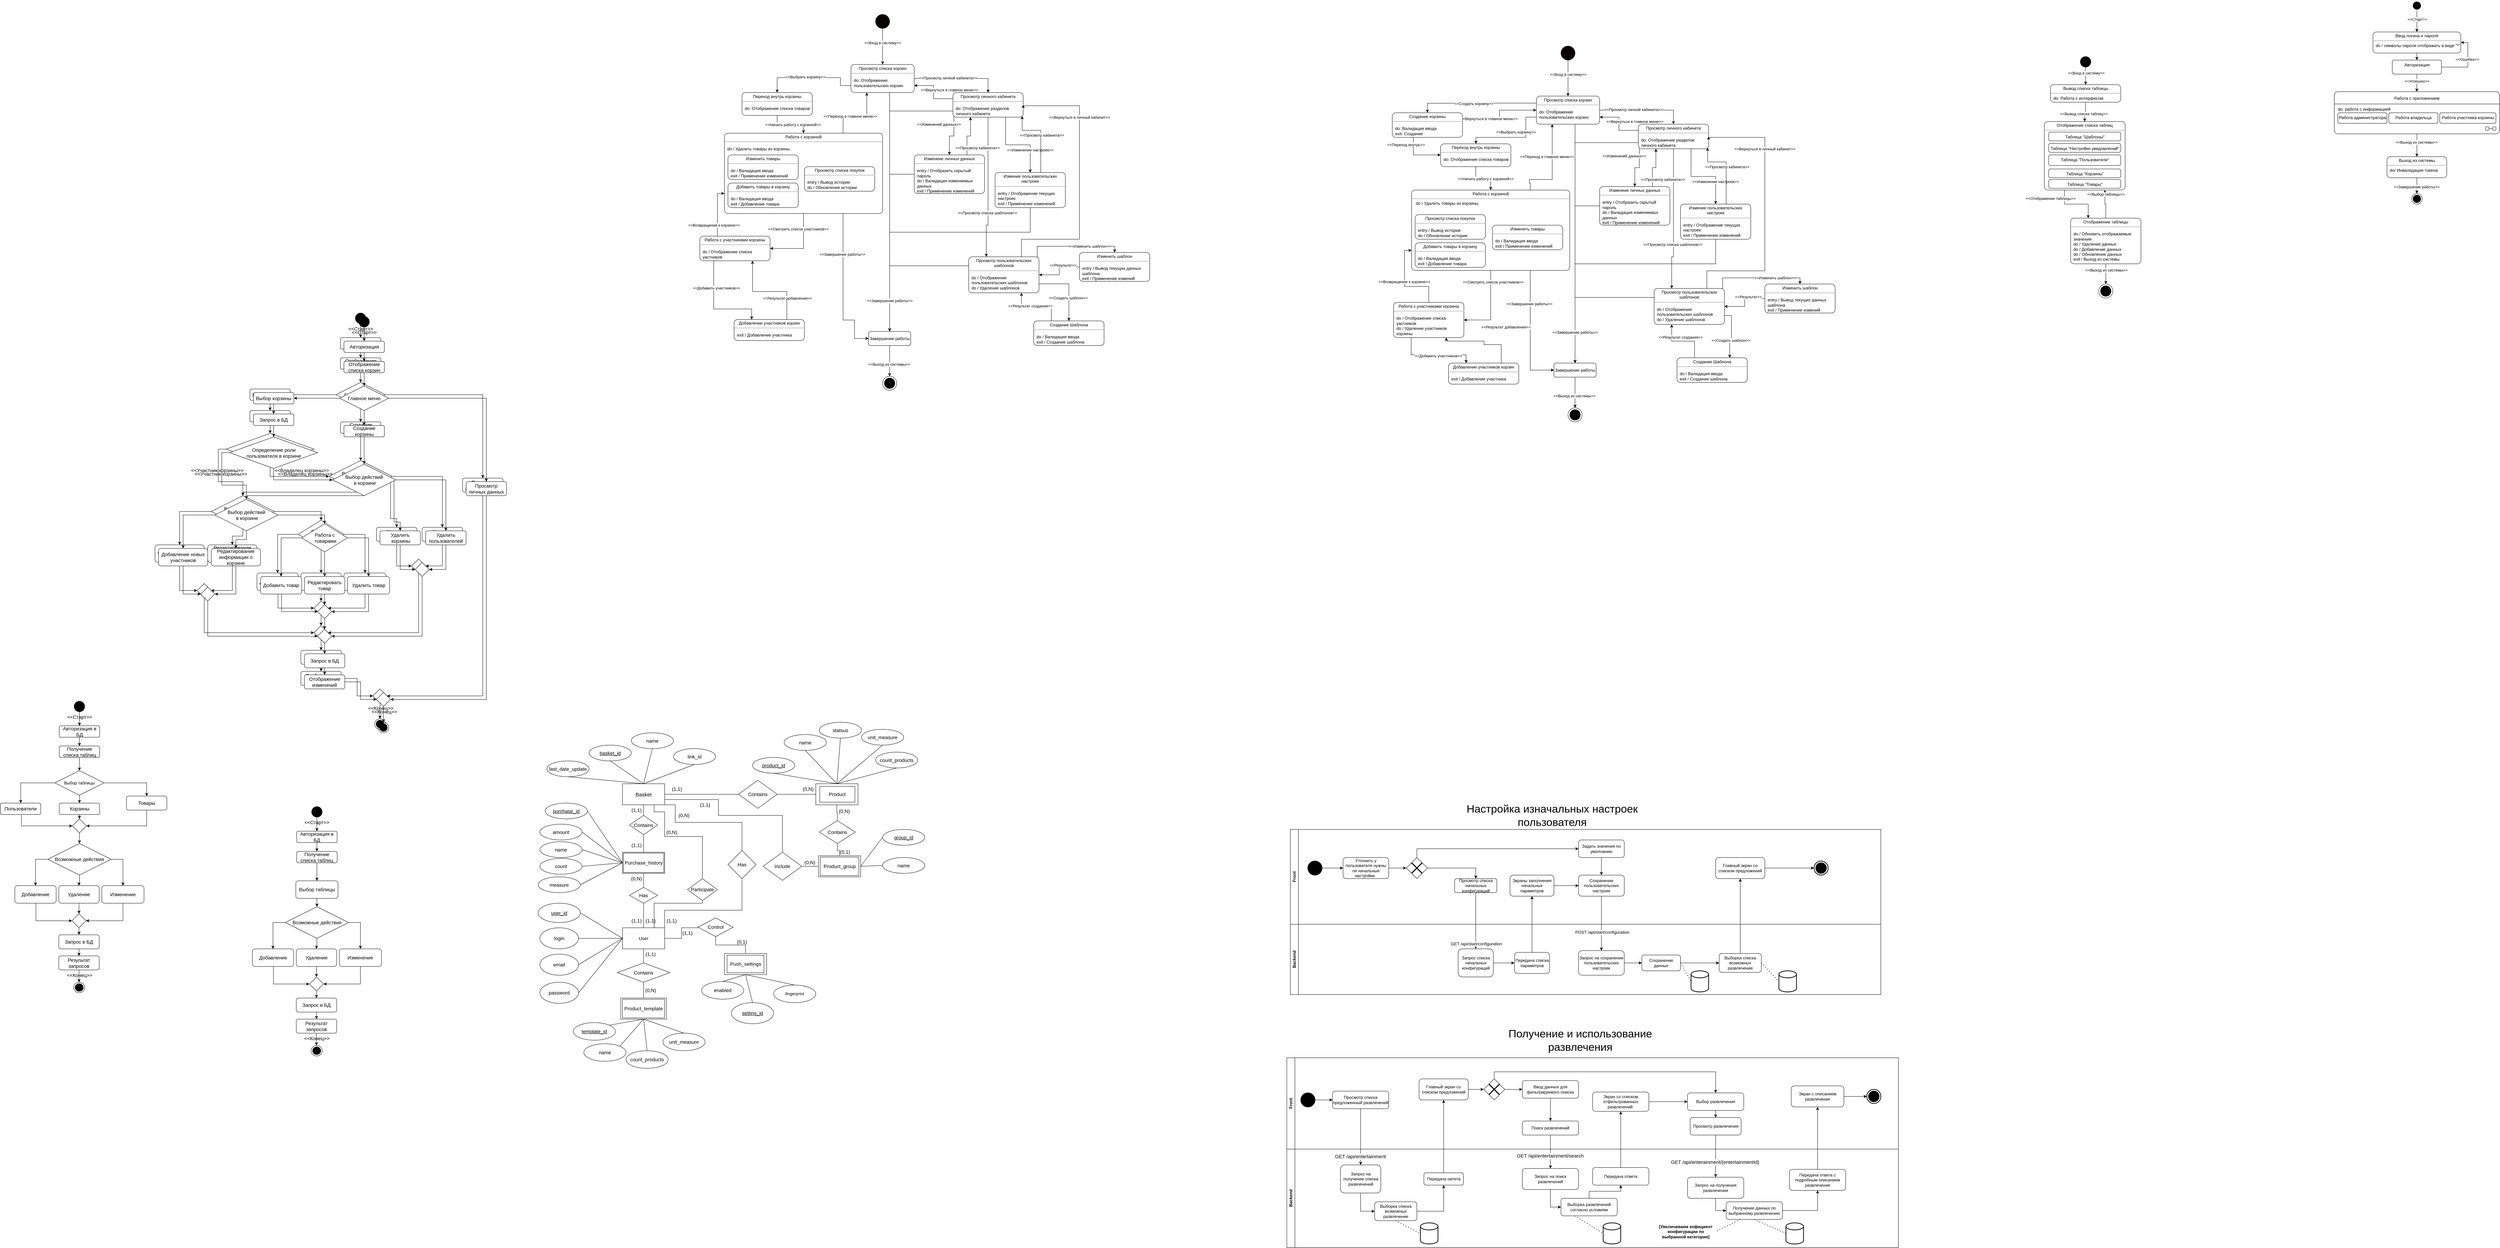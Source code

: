 <mxfile version="23.0.2" type="github">
  <diagram id="TdcTRFdXPKHcd5zqCikp" name="Page-1">
    <mxGraphModel dx="9190" dy="1243" grid="1" gridSize="10" guides="1" tooltips="1" connect="1" arrows="1" fold="1" page="1" pageScale="1" pageWidth="850" pageHeight="1100" math="0" shadow="0">
      <root>
        <mxCell id="0" />
        <mxCell id="1" parent="0" />
        <mxCell id="Kw9__kutnGEFumvWiqR3-51" style="edgeStyle=orthogonalEdgeStyle;rounded=0;orthogonalLoop=1;jettySize=auto;html=1;entryX=0.5;entryY=0;entryDx=0;entryDy=0;entryPerimeter=0;" parent="1" source="nD2JxC32oF_jErjhYnny-4" target="Kw9__kutnGEFumvWiqR3-47" edge="1">
          <mxGeometry relative="1" as="geometry" />
        </mxCell>
        <mxCell id="Kw9__kutnGEFumvWiqR3-52" value="&amp;lt;&amp;lt;Старт&amp;gt;&amp;gt;" style="edgeLabel;html=1;align=center;verticalAlign=middle;resizable=0;points=[];" parent="Kw9__kutnGEFumvWiqR3-51" vertex="1" connectable="0">
          <mxGeometry x="-0.197" y="1" relative="1" as="geometry">
            <mxPoint as="offset" />
          </mxGeometry>
        </mxCell>
        <mxCell id="nD2JxC32oF_jErjhYnny-4" value="" style="ellipse;html=1;shape=startState;fillColor=#000000;strokeColor=#080000;" parent="1" vertex="1">
          <mxGeometry x="390" y="110" width="30" height="30" as="geometry" />
        </mxCell>
        <mxCell id="nD2JxC32oF_jErjhYnny-33" style="edgeStyle=orthogonalEdgeStyle;rounded=0;comic=1;jiggle=0;orthogonalLoop=1;jettySize=auto;html=1;exitX=0.5;exitY=1;exitDx=0;exitDy=0;exitPerimeter=0;" parent="1" source="Kw9__kutnGEFumvWiqR3-56" target="nD2JxC32oF_jErjhYnny-31" edge="1">
          <mxGeometry relative="1" as="geometry">
            <mxPoint x="410" y="610" as="sourcePoint" />
          </mxGeometry>
        </mxCell>
        <mxCell id="nD2JxC32oF_jErjhYnny-35" value="&amp;lt;&amp;lt;Завершение работы&amp;gt;&amp;gt;" style="edgeLabel;html=1;align=center;verticalAlign=middle;resizable=0;points=[];" parent="nD2JxC32oF_jErjhYnny-33" vertex="1" connectable="0">
          <mxGeometry x="0.161" y="-1" relative="1" as="geometry">
            <mxPoint as="offset" />
          </mxGeometry>
        </mxCell>
        <mxCell id="nD2JxC32oF_jErjhYnny-32" style="edgeStyle=orthogonalEdgeStyle;rounded=0;comic=1;jiggle=0;orthogonalLoop=1;jettySize=auto;html=1;strokeColor=#000000;entryX=0.5;entryY=0;entryDx=0;entryDy=0;entryPerimeter=0;" parent="1" source="nD2JxC32oF_jErjhYnny-27" target="Kw9__kutnGEFumvWiqR3-56" edge="1">
          <mxGeometry relative="1" as="geometry">
            <mxPoint x="405" y="550" as="targetPoint" />
          </mxGeometry>
        </mxCell>
        <mxCell id="Kw9__kutnGEFumvWiqR3-57" value="&amp;lt;&amp;lt;Выход из системы&amp;gt;&amp;gt;" style="edgeLabel;html=1;align=center;verticalAlign=middle;resizable=0;points=[];" parent="nD2JxC32oF_jErjhYnny-32" vertex="1" connectable="0">
          <mxGeometry x="-0.284" y="-1" relative="1" as="geometry">
            <mxPoint as="offset" />
          </mxGeometry>
        </mxCell>
        <mxCell id="nD2JxC32oF_jErjhYnny-27" value="Работа с приложением" style="shape=umlState;rounded=1;verticalAlign=top;spacingTop=5;umlStateSymbol=collapseState;absoluteArcSize=1;arcSize=10;jiggle=0;movable=0;resizable=0;rotatable=0;deletable=0;editable=0;locked=1;connectable=0;" parent="1" vertex="1">
          <mxGeometry x="170" y="370" width="470" height="120" as="geometry" />
        </mxCell>
        <mxCell id="nD2JxC32oF_jErjhYnny-28" value="Работа администратора" style="html=1;align=center;verticalAlign=top;rounded=1;absoluteArcSize=1;arcSize=10;dashed=0;jiggle=0;movable=0;resizable=0;rotatable=0;deletable=0;editable=0;locked=1;connectable=0;" parent="1" vertex="1">
          <mxGeometry x="180" y="430" width="140" height="30" as="geometry" />
        </mxCell>
        <mxCell id="nD2JxC32oF_jErjhYnny-29" value="Работа владельца" style="html=1;align=center;verticalAlign=top;rounded=1;absoluteArcSize=1;arcSize=10;dashed=0;jiggle=0;strokeColor=#000000;movable=0;resizable=0;rotatable=0;deletable=0;editable=0;locked=1;connectable=0;" parent="1" vertex="1">
          <mxGeometry x="325" y="430" width="140" height="30" as="geometry" />
        </mxCell>
        <mxCell id="nD2JxC32oF_jErjhYnny-30" value="Работа участника корзины" style="html=1;align=center;verticalAlign=top;rounded=1;absoluteArcSize=1;arcSize=10;dashed=0;jiggle=0;strokeColor=#000000;movable=0;resizable=0;rotatable=0;deletable=0;editable=0;locked=1;connectable=0;" parent="1" vertex="1">
          <mxGeometry x="470" y="430" width="160" height="30" as="geometry" />
        </mxCell>
        <mxCell id="nD2JxC32oF_jErjhYnny-31" value="" style="ellipse;html=1;shape=endState;fillColor=strokeColor;jiggle=0;" parent="1" vertex="1">
          <mxGeometry x="390" y="660" width="30" height="30" as="geometry" />
        </mxCell>
        <mxCell id="nD2JxC32oF_jErjhYnny-36" value="" style="line;strokeWidth=1;rotatable=0;dashed=0;labelPosition=right;align=left;verticalAlign=middle;spacingTop=0;spacingLeft=6;points=[];portConstraint=eastwest;jiggle=0;strokeColor=#000000;movable=0;resizable=0;deletable=0;editable=0;locked=1;connectable=0;" parent="1" vertex="1">
          <mxGeometry x="170" y="400" width="470" height="10" as="geometry" />
        </mxCell>
        <mxCell id="nD2JxC32oF_jErjhYnny-37" value="do: работа с информацией" style="text;html=1;strokeColor=none;fillColor=none;align=center;verticalAlign=middle;whiteSpace=wrap;rounded=0;movable=0;resizable=0;rotatable=0;deletable=0;editable=0;locked=1;connectable=0;" parent="1" vertex="1">
          <mxGeometry x="170" y="410" width="170" height="20" as="geometry" />
        </mxCell>
        <mxCell id="nD2JxC32oF_jErjhYnny-63" style="edgeStyle=orthogonalEdgeStyle;rounded=0;comic=1;jiggle=0;orthogonalLoop=1;jettySize=auto;html=1;entryX=0.5;entryY=0;entryDx=0;entryDy=0;strokeColor=#000000;entryPerimeter=0;" parent="1" source="nD2JxC32oF_jErjhYnny-61" target="nD2JxC32oF_jErjhYnny-64" edge="1">
          <mxGeometry relative="1" as="geometry">
            <mxPoint x="-685" y="210" as="targetPoint" />
          </mxGeometry>
        </mxCell>
        <mxCell id="nD2JxC32oF_jErjhYnny-104" value="&amp;lt;&amp;lt;Вход в систему&amp;gt;&amp;gt;" style="edgeLabel;html=1;align=center;verticalAlign=middle;resizable=0;points=[];" parent="nD2JxC32oF_jErjhYnny-63" vertex="1" connectable="0">
          <mxGeometry x="-0.315" y="1" relative="1" as="geometry">
            <mxPoint as="offset" />
          </mxGeometry>
        </mxCell>
        <mxCell id="nD2JxC32oF_jErjhYnny-61" value="" style="ellipse;fillColor=strokeColor;jiggle=0;strokeColor=#000000;" parent="1" vertex="1">
          <mxGeometry x="-552.5" y="270" width="30" height="30" as="geometry" />
        </mxCell>
        <mxCell id="nD2JxC32oF_jErjhYnny-77" style="edgeStyle=orthogonalEdgeStyle;rounded=0;comic=1;jiggle=0;orthogonalLoop=1;jettySize=auto;html=1;entryX=0.5;entryY=0;entryDx=0;entryDy=0;entryPerimeter=0;strokeColor=#000000;" parent="1" source="nD2JxC32oF_jErjhYnny-64" target="nD2JxC32oF_jErjhYnny-73" edge="1">
          <mxGeometry relative="1" as="geometry" />
        </mxCell>
        <mxCell id="nD2JxC32oF_jErjhYnny-78" value="&amp;lt;&amp;lt;Вывод списка таблиц&amp;gt;&amp;gt;" style="edgeLabel;html=1;align=center;verticalAlign=middle;resizable=0;points=[];" parent="nD2JxC32oF_jErjhYnny-77" vertex="1" connectable="0">
          <mxGeometry x="0.234" y="-3" relative="1" as="geometry">
            <mxPoint as="offset" />
          </mxGeometry>
        </mxCell>
        <mxCell id="nD2JxC32oF_jErjhYnny-64" value="&lt;p style=&quot;margin:0px;margin-top:4px;text-align:center;&quot;&gt;Вывод списка таблицы&lt;/p&gt;&lt;hr&gt;&lt;p style=&quot;margin:0px;margin-left:8px;text-align:left;&quot;&gt;do: Работа с интерфесом&amp;nbsp;&lt;br&gt;&lt;br&gt;&lt;/p&gt;" style="shape=mxgraph.sysml.simpleState;html=1;overflow=fill;whiteSpace=wrap;align=center;jiggle=0;strokeColor=#080000;" parent="1" vertex="1">
          <mxGeometry x="-637.5" y="350" width="200" height="50" as="geometry" />
        </mxCell>
        <mxCell id="Kw9__kutnGEFumvWiqR3-49" style="edgeStyle=orthogonalEdgeStyle;rounded=0;orthogonalLoop=1;jettySize=auto;html=1;entryX=1;entryY=0.5;entryDx=0;entryDy=0;entryPerimeter=0;" parent="1" source="nD2JxC32oF_jErjhYnny-67" target="Kw9__kutnGEFumvWiqR3-47" edge="1">
          <mxGeometry relative="1" as="geometry">
            <Array as="points">
              <mxPoint x="550" y="300" />
              <mxPoint x="550" y="230" />
            </Array>
          </mxGeometry>
        </mxCell>
        <mxCell id="Kw9__kutnGEFumvWiqR3-50" value="&amp;lt;&amp;lt;Ошибка&amp;gt;&amp;gt;" style="edgeLabel;html=1;align=center;verticalAlign=middle;resizable=0;points=[];" parent="Kw9__kutnGEFumvWiqR3-49" vertex="1" connectable="0">
          <mxGeometry x="0.177" y="2" relative="1" as="geometry">
            <mxPoint as="offset" />
          </mxGeometry>
        </mxCell>
        <mxCell id="Kw9__kutnGEFumvWiqR3-54" style="edgeStyle=orthogonalEdgeStyle;rounded=0;orthogonalLoop=1;jettySize=auto;html=1;exitX=0.5;exitY=1;exitDx=0;exitDy=0;" parent="1" source="nD2JxC32oF_jErjhYnny-67" edge="1">
          <mxGeometry relative="1" as="geometry">
            <mxPoint x="404.943" y="370" as="targetPoint" />
          </mxGeometry>
        </mxCell>
        <mxCell id="Kw9__kutnGEFumvWiqR3-55" value="&amp;lt;&amp;lt;Успешно&amp;gt;&amp;gt;" style="edgeLabel;html=1;align=center;verticalAlign=middle;resizable=0;points=[];" parent="Kw9__kutnGEFumvWiqR3-54" vertex="1" connectable="0">
          <mxGeometry x="-0.215" relative="1" as="geometry">
            <mxPoint as="offset" />
          </mxGeometry>
        </mxCell>
        <mxCell id="nD2JxC32oF_jErjhYnny-67" value="Авторизация" style="html=1;align=center;verticalAlign=top;rounded=1;absoluteArcSize=1;arcSize=10;dashed=0;jiggle=0;strokeColor=#080000;" parent="1" vertex="1">
          <mxGeometry x="335" y="280" width="140" height="40" as="geometry" />
        </mxCell>
        <mxCell id="nD2JxC32oF_jErjhYnny-73" value="&lt;p style=&quot;margin:0px;margin-top:4px;text-align:center;&quot;&gt;Отображение списка таблиц&lt;/p&gt;&lt;hr&gt;&lt;p&gt;&lt;/p&gt;&lt;p style=&quot;margin:0px;margin-left:8px;text-align:left;&quot;&gt;&lt;br&gt;&lt;/p&gt;" style="shape=mxgraph.sysml.simpleState;html=1;overflow=fill;whiteSpace=wrap;align=center;jiggle=0;strokeColor=#080000;" parent="1" vertex="1">
          <mxGeometry x="-655" y="455" width="230" height="195" as="geometry" />
        </mxCell>
        <mxCell id="nD2JxC32oF_jErjhYnny-74" value="" style="shape=mxgraph.sysml.actFinal;html=1;verticalLabelPosition=bottom;labelBackgroundColor=#ffffff;verticalAlign=top;jiggle=0;strokeColor=#080000;" parent="1" vertex="1">
          <mxGeometry x="-500" y="917.53" width="40" height="40" as="geometry" />
        </mxCell>
        <mxCell id="nD2JxC32oF_jErjhYnny-79" value="Таблица &quot;Пользователи&quot;" style="html=1;align=center;verticalAlign=top;rounded=1;absoluteArcSize=1;arcSize=10;dashed=0;jiggle=0;strokeColor=#080000;" parent="1" vertex="1">
          <mxGeometry x="-642.5" y="550" width="205" height="30" as="geometry" />
        </mxCell>
        <mxCell id="nD2JxC32oF_jErjhYnny-80" value="Таблица &quot;Корзины&quot;" style="html=1;align=center;verticalAlign=top;rounded=1;absoluteArcSize=1;arcSize=10;dashed=0;jiggle=0;strokeColor=#080000;" parent="1" vertex="1">
          <mxGeometry x="-642.5" y="590" width="205" height="25" as="geometry" />
        </mxCell>
        <mxCell id="nD2JxC32oF_jErjhYnny-105" style="edgeStyle=orthogonalEdgeStyle;rounded=0;comic=1;jiggle=0;orthogonalLoop=1;jettySize=auto;html=1;entryX=0.25;entryY=0;entryDx=0;entryDy=0;entryPerimeter=0;strokeColor=#000000;exitX=0.25;exitY=1;exitDx=0;exitDy=0;exitPerimeter=0;" parent="1" source="nD2JxC32oF_jErjhYnny-73" target="nD2JxC32oF_jErjhYnny-85" edge="1">
          <mxGeometry relative="1" as="geometry" />
        </mxCell>
        <mxCell id="nD2JxC32oF_jErjhYnny-107" value="&amp;lt;&amp;lt;Отображение таблицы&amp;gt;&amp;gt;" style="edgeLabel;html=1;align=center;verticalAlign=middle;resizable=0;points=[];" parent="nD2JxC32oF_jErjhYnny-105" vertex="1" connectable="0">
          <mxGeometry x="-0.65" y="-1" relative="1" as="geometry">
            <mxPoint x="-39" y="-2" as="offset" />
          </mxGeometry>
        </mxCell>
        <mxCell id="nD2JxC32oF_jErjhYnny-81" value="Таблица &quot;Товары&quot;" style="html=1;align=center;verticalAlign=top;rounded=1;absoluteArcSize=1;arcSize=10;dashed=0;jiggle=0;strokeColor=#080000;" parent="1" vertex="1">
          <mxGeometry x="-642.5" y="620" width="205" height="25" as="geometry" />
        </mxCell>
        <mxCell id="nD2JxC32oF_jErjhYnny-82" value="Таблица &quot;Шаблоны&quot;" style="html=1;align=center;verticalAlign=top;rounded=1;absoluteArcSize=1;arcSize=10;dashed=0;jiggle=0;strokeColor=#080000;" parent="1" vertex="1">
          <mxGeometry x="-642.5" y="485" width="205" height="25" as="geometry" />
        </mxCell>
        <mxCell id="nD2JxC32oF_jErjhYnny-83" value="Таблица &quot;Настройки уведомлений&quot;" style="html=1;align=center;verticalAlign=top;rounded=1;absoluteArcSize=1;arcSize=10;dashed=0;jiggle=0;strokeColor=#080000;" parent="1" vertex="1">
          <mxGeometry x="-642.5" y="517.5" width="205" height="25" as="geometry" />
        </mxCell>
        <mxCell id="nD2JxC32oF_jErjhYnny-100" style="edgeStyle=orthogonalEdgeStyle;rounded=0;comic=1;jiggle=0;orthogonalLoop=1;jettySize=auto;html=1;exitX=0.5;exitY=1;exitDx=0;exitDy=0;exitPerimeter=0;entryX=0.5;entryY=0;entryDx=0;entryDy=0;entryPerimeter=0;strokeColor=#000000;" parent="1" source="nD2JxC32oF_jErjhYnny-85" target="nD2JxC32oF_jErjhYnny-74" edge="1">
          <mxGeometry relative="1" as="geometry" />
        </mxCell>
        <mxCell id="nD2JxC32oF_jErjhYnny-101" value="&amp;lt;&amp;lt;Выход из системы&amp;gt;&amp;gt;" style="edgeLabel;html=1;align=center;verticalAlign=middle;resizable=0;points=[];" parent="nD2JxC32oF_jErjhYnny-100" vertex="1" connectable="0">
          <mxGeometry x="-0.396" y="2" relative="1" as="geometry">
            <mxPoint as="offset" />
          </mxGeometry>
        </mxCell>
        <mxCell id="nD2JxC32oF_jErjhYnny-106" style="edgeStyle=orthogonalEdgeStyle;rounded=0;comic=1;jiggle=0;orthogonalLoop=1;jettySize=auto;html=1;entryX=0.75;entryY=1;entryDx=0;entryDy=0;entryPerimeter=0;strokeColor=#000000;" parent="1" source="nD2JxC32oF_jErjhYnny-85" target="nD2JxC32oF_jErjhYnny-73" edge="1">
          <mxGeometry relative="1" as="geometry" />
        </mxCell>
        <mxCell id="nD2JxC32oF_jErjhYnny-108" value="&amp;lt;&amp;lt;Выбор таблицы&amp;gt;&amp;gt;" style="edgeLabel;html=1;align=center;verticalAlign=middle;resizable=0;points=[];" parent="nD2JxC32oF_jErjhYnny-106" vertex="1" connectable="0">
          <mxGeometry x="0.72" y="-2" relative="1" as="geometry">
            <mxPoint as="offset" />
          </mxGeometry>
        </mxCell>
        <mxCell id="nD2JxC32oF_jErjhYnny-85" value="&lt;p style=&quot;margin:0px;margin-top:4px;text-align:center;&quot;&gt;Отображение таблицы&lt;/p&gt;&lt;hr&gt;&lt;p&gt;&lt;/p&gt;&lt;p style=&quot;margin:0px;margin-left:8px;text-align:left;&quot;&gt;do / Обновить отображаемые значения&lt;/p&gt;&lt;p style=&quot;margin:0px;margin-left:8px;text-align:left;&quot;&gt;do /&amp;nbsp;Удаление данных&lt;/p&gt;&lt;p style=&quot;margin:0px;margin-left:8px;text-align:left;&quot;&gt;do / Добавление данных&lt;/p&gt;&lt;p style=&quot;margin:0px;margin-left:8px;text-align:left;&quot;&gt;do /&amp;nbsp;Обновление данных&lt;br&gt;exit / Выход из системы&lt;/p&gt;" style="shape=mxgraph.sysml.simpleState;html=1;overflow=fill;whiteSpace=wrap;align=center;jiggle=0;strokeColor=#080000;" parent="1" vertex="1">
          <mxGeometry x="-580" y="730" width="200" height="130" as="geometry" />
        </mxCell>
        <mxCell id="rrBnnx2WadmqllnFf4yr-3" style="edgeStyle=orthogonalEdgeStyle;rounded=0;comic=1;jiggle=0;orthogonalLoop=1;jettySize=auto;html=1;entryX=0.5;entryY=0;entryDx=0;entryDy=0;strokeColor=#000000;entryPerimeter=0;" parent="1" source="rrBnnx2WadmqllnFf4yr-1" target="Kw9__kutnGEFumvWiqR3-37" edge="1">
          <mxGeometry relative="1" as="geometry">
            <mxPoint x="-2005" y="372.5" as="targetPoint" />
          </mxGeometry>
        </mxCell>
        <mxCell id="k28_8GWcvLkQVrRJRihw-12" value="&amp;lt;&amp;lt;Вход в систему&amp;gt;&amp;gt;" style="edgeLabel;html=1;align=center;verticalAlign=middle;resizable=0;points=[];" parent="rrBnnx2WadmqllnFf4yr-3" vertex="1" connectable="0">
          <mxGeometry x="-0.211" relative="1" as="geometry">
            <mxPoint as="offset" />
          </mxGeometry>
        </mxCell>
        <mxCell id="rrBnnx2WadmqllnFf4yr-1" value="" style="shape=ellipse;html=1;fillColor=strokeColor;fontSize=18;fontColor=#ffffff;jiggle=0;strokeColor=#080000;" parent="1" vertex="1">
          <mxGeometry x="-2030" y="240" width="40" height="40" as="geometry" />
        </mxCell>
        <mxCell id="rrBnnx2WadmqllnFf4yr-13" style="edgeStyle=orthogonalEdgeStyle;rounded=0;comic=1;jiggle=0;orthogonalLoop=1;jettySize=auto;html=1;entryX=0.5;entryY=0;entryDx=0;entryDy=0;entryPerimeter=0;strokeColor=#000000;exitX=1;exitY=0.5;exitDx=0;exitDy=0;exitPerimeter=0;" parent="1" source="Kw9__kutnGEFumvWiqR3-37" target="rrBnnx2WadmqllnFf4yr-10" edge="1">
          <mxGeometry relative="1" as="geometry">
            <mxPoint x="-1920" y="428.75" as="sourcePoint" />
          </mxGeometry>
        </mxCell>
        <mxCell id="k28_8GWcvLkQVrRJRihw-19" value="&amp;lt;&amp;lt;Просмотр личной кабинета&amp;gt;&amp;gt;" style="edgeLabel;html=1;align=center;verticalAlign=middle;resizable=0;points=[];" parent="rrBnnx2WadmqllnFf4yr-13" vertex="1" connectable="0">
          <mxGeometry x="-0.238" y="2" relative="1" as="geometry">
            <mxPoint as="offset" />
          </mxGeometry>
        </mxCell>
        <mxCell id="rrBnnx2WadmqllnFf4yr-14" style="edgeStyle=orthogonalEdgeStyle;rounded=0;comic=1;jiggle=0;orthogonalLoop=1;jettySize=auto;html=1;entryX=0.5;entryY=0;entryDx=0;entryDy=0;entryPerimeter=0;strokeColor=#000000;exitX=0;exitY=0.25;exitDx=0;exitDy=0;exitPerimeter=0;" parent="1" source="Kw9__kutnGEFumvWiqR3-37" target="rrBnnx2WadmqllnFf4yr-11" edge="1">
          <mxGeometry relative="1" as="geometry">
            <mxPoint x="-2005" y="485.0" as="sourcePoint" />
            <Array as="points">
              <mxPoint x="-2245" y="403" />
              <mxPoint x="-2490" y="403" />
            </Array>
          </mxGeometry>
        </mxCell>
        <mxCell id="k28_8GWcvLkQVrRJRihw-13" value="&amp;lt;&amp;lt;Создать корзину&amp;gt;&amp;gt;" style="edgeLabel;html=1;align=center;verticalAlign=middle;resizable=0;points=[];" parent="rrBnnx2WadmqllnFf4yr-14" vertex="1" connectable="0">
          <mxGeometry x="0.06" y="1" relative="1" as="geometry">
            <mxPoint as="offset" />
          </mxGeometry>
        </mxCell>
        <mxCell id="rrBnnx2WadmqllnFf4yr-15" style="edgeStyle=orthogonalEdgeStyle;rounded=0;comic=1;jiggle=0;orthogonalLoop=1;jettySize=auto;html=1;entryX=0.5;entryY=0;entryDx=0;entryDy=0;entryPerimeter=0;strokeColor=#000000;exitX=0;exitY=0.75;exitDx=0;exitDy=0;exitPerimeter=0;" parent="1" source="Kw9__kutnGEFumvWiqR3-37" target="rrBnnx2WadmqllnFf4yr-12" edge="1">
          <mxGeometry relative="1" as="geometry">
            <mxPoint x="-2090" y="428.75" as="sourcePoint" />
            <Array as="points">
              <mxPoint x="-2130" y="443" />
              <mxPoint x="-2130" y="500" />
              <mxPoint x="-2272" y="500" />
              <mxPoint x="-2272" y="518" />
            </Array>
          </mxGeometry>
        </mxCell>
        <mxCell id="k28_8GWcvLkQVrRJRihw-15" value="&amp;lt;&amp;lt;Выбрать корзину&amp;gt;&amp;gt;" style="edgeLabel;html=1;align=center;verticalAlign=middle;resizable=0;points=[];" parent="rrBnnx2WadmqllnFf4yr-15" vertex="1" connectable="0">
          <mxGeometry x="0.114" y="-2" relative="1" as="geometry">
            <mxPoint x="23" y="-13" as="offset" />
          </mxGeometry>
        </mxCell>
        <mxCell id="Kw9__kutnGEFumvWiqR3-18" style="edgeStyle=orthogonalEdgeStyle;rounded=0;orthogonalLoop=1;jettySize=auto;html=1;entryX=0.25;entryY=0;entryDx=0;entryDy=0;entryPerimeter=0;" parent="1" source="rrBnnx2WadmqllnFf4yr-10" target="Kw9__kutnGEFumvWiqR3-17" edge="1">
          <mxGeometry relative="1" as="geometry">
            <Array as="points">
              <mxPoint x="-1710" y="840" />
              <mxPoint x="-1715" y="840" />
            </Array>
          </mxGeometry>
        </mxCell>
        <mxCell id="k28_8GWcvLkQVrRJRihw-35" value="&amp;lt;&amp;lt;Просмотр списка шаблонов&amp;gt;&amp;gt;" style="edgeLabel;html=1;align=center;verticalAlign=middle;resizable=0;points=[];" parent="Kw9__kutnGEFumvWiqR3-18" vertex="1" connectable="0">
          <mxGeometry x="0.348" y="-2" relative="1" as="geometry">
            <mxPoint y="1" as="offset" />
          </mxGeometry>
        </mxCell>
        <mxCell id="Kw9__kutnGEFumvWiqR3-23" value="" style="edgeStyle=orthogonalEdgeStyle;rounded=0;orthogonalLoop=1;jettySize=auto;html=1;exitX=0.75;exitY=1;exitDx=0;exitDy=0;exitPerimeter=0;" parent="1" source="rrBnnx2WadmqllnFf4yr-10" target="Kw9__kutnGEFumvWiqR3-22" edge="1">
          <mxGeometry relative="1" as="geometry" />
        </mxCell>
        <mxCell id="k28_8GWcvLkQVrRJRihw-34" value="&amp;lt;&amp;lt;Изменение настроек&amp;gt;&amp;gt;" style="edgeLabel;html=1;align=center;verticalAlign=middle;resizable=0;points=[];" parent="Kw9__kutnGEFumvWiqR3-23" vertex="1" connectable="0">
          <mxGeometry x="0.437" relative="1" as="geometry">
            <mxPoint as="offset" />
          </mxGeometry>
        </mxCell>
        <mxCell id="Kw9__kutnGEFumvWiqR3-26" style="edgeStyle=orthogonalEdgeStyle;rounded=0;orthogonalLoop=1;jettySize=auto;html=1;exitX=0;exitY=0;exitDx=2.9;exitDy=67.1;exitPerimeter=0;entryX=0.5;entryY=0;entryDx=0;entryDy=0;entryPerimeter=0;" parent="1" source="rrBnnx2WadmqllnFf4yr-10" target="Kw9__kutnGEFumvWiqR3-25" edge="1">
          <mxGeometry relative="1" as="geometry" />
        </mxCell>
        <mxCell id="k28_8GWcvLkQVrRJRihw-31" value="&amp;lt;&amp;lt;Изменений данных&amp;gt;&amp;gt;" style="edgeLabel;html=1;align=center;verticalAlign=middle;resizable=0;points=[];" parent="Kw9__kutnGEFumvWiqR3-26" vertex="1" connectable="0">
          <mxGeometry x="-0.329" y="-3" relative="1" as="geometry">
            <mxPoint x="-40" y="-18" as="offset" />
          </mxGeometry>
        </mxCell>
        <mxCell id="Kw9__kutnGEFumvWiqR3-30" style="edgeStyle=orthogonalEdgeStyle;rounded=0;orthogonalLoop=1;jettySize=auto;html=1;entryX=1;entryY=0.75;entryDx=0;entryDy=0;entryPerimeter=0;exitX=0;exitY=0.25;exitDx=0;exitDy=0;exitPerimeter=0;" parent="1" source="rrBnnx2WadmqllnFf4yr-10" target="Kw9__kutnGEFumvWiqR3-37" edge="1">
          <mxGeometry relative="1" as="geometry">
            <mxPoint x="-1920" y="456.875" as="targetPoint" />
          </mxGeometry>
        </mxCell>
        <mxCell id="k28_8GWcvLkQVrRJRihw-20" value="&amp;lt;&amp;lt;Вернуться в главное меню&amp;gt;&amp;gt;" style="edgeLabel;html=1;align=center;verticalAlign=middle;resizable=0;points=[];" parent="Kw9__kutnGEFumvWiqR3-30" vertex="1" connectable="0">
          <mxGeometry x="-0.413" y="-2" relative="1" as="geometry">
            <mxPoint x="33" y="-23" as="offset" />
          </mxGeometry>
        </mxCell>
        <mxCell id="Kw9__kutnGEFumvWiqR3-40" style="edgeStyle=orthogonalEdgeStyle;rounded=0;orthogonalLoop=1;jettySize=auto;html=1;exitX=0;exitY=0.75;exitDx=0;exitDy=0;exitPerimeter=0;entryX=0.5;entryY=0;entryDx=0;entryDy=0;" parent="1" source="rrBnnx2WadmqllnFf4yr-10" target="Kw9__kutnGEFumvWiqR3-14" edge="1">
          <mxGeometry relative="1" as="geometry">
            <Array as="points">
              <mxPoint x="-1990" y="515" />
            </Array>
          </mxGeometry>
        </mxCell>
        <mxCell id="rrBnnx2WadmqllnFf4yr-10" value="&lt;p style=&quot;margin:0px;margin-top:4px;text-align:center;&quot;&gt;Просмотр личного кабинета&lt;/p&gt;&lt;hr&gt;&lt;p&gt;&lt;/p&gt;&lt;p style=&quot;margin:0px;margin-left:8px;text-align:left;&quot;&gt;do: Отображение разделов личного кабинета&lt;/p&gt;" style="shape=mxgraph.sysml.simpleState;html=1;overflow=fill;whiteSpace=wrap;align=center;jiggle=0;strokeColor=#080000;" parent="1" vertex="1">
          <mxGeometry x="-1810" y="462.5" width="200" height="70" as="geometry" />
        </mxCell>
        <mxCell id="rrBnnx2WadmqllnFf4yr-16" style="edgeStyle=orthogonalEdgeStyle;rounded=0;comic=1;jiggle=0;orthogonalLoop=1;jettySize=auto;html=1;strokeColor=#000000;entryX=0;entryY=0.5;entryDx=0;entryDy=0;entryPerimeter=0;exitX=0.5;exitY=1;exitDx=0;exitDy=0;exitPerimeter=0;" parent="1" target="rrBnnx2WadmqllnFf4yr-12" edge="1">
          <mxGeometry relative="1" as="geometry">
            <Array as="points">
              <mxPoint x="-2450" y="550" />
              <mxPoint x="-2372" y="550" />
            </Array>
            <mxPoint x="-2450" y="488.13" as="sourcePoint" />
            <mxPoint x="-2412.5" y="539.02" as="targetPoint" />
          </mxGeometry>
        </mxCell>
        <mxCell id="k28_8GWcvLkQVrRJRihw-16" value="&amp;lt;&amp;lt;Переход внутрь&amp;gt;&amp;gt;" style="edgeLabel;html=1;align=center;verticalAlign=middle;resizable=0;points=[];" parent="rrBnnx2WadmqllnFf4yr-16" vertex="1" connectable="0">
          <mxGeometry x="0.107" y="1" relative="1" as="geometry">
            <mxPoint x="-37" y="-28" as="offset" />
          </mxGeometry>
        </mxCell>
        <mxCell id="Kw9__kutnGEFumvWiqR3-39" style="edgeStyle=orthogonalEdgeStyle;rounded=0;orthogonalLoop=1;jettySize=auto;html=1;exitX=1;exitY=0.25;exitDx=0;exitDy=0;exitPerimeter=0;entryX=0;entryY=0.5;entryDx=0;entryDy=0;entryPerimeter=0;" parent="1" source="rrBnnx2WadmqllnFf4yr-11" target="Kw9__kutnGEFumvWiqR3-37" edge="1">
          <mxGeometry relative="1" as="geometry" />
        </mxCell>
        <mxCell id="k28_8GWcvLkQVrRJRihw-14" value="&amp;lt;&amp;lt;Вернуться в главное меню&amp;gt;&amp;gt;" style="edgeLabel;html=1;align=center;verticalAlign=middle;resizable=0;points=[];" parent="Kw9__kutnGEFumvWiqR3-39" vertex="1" connectable="0">
          <mxGeometry x="-0.368" y="1" relative="1" as="geometry">
            <mxPoint as="offset" />
          </mxGeometry>
        </mxCell>
        <mxCell id="rrBnnx2WadmqllnFf4yr-11" value="&lt;p style=&quot;margin:0px;margin-top:4px;text-align:center;&quot;&gt;Создание корзины&lt;/p&gt;&lt;hr&gt;&lt;p&gt;&lt;/p&gt;&lt;p style=&quot;margin:0px;margin-left:8px;text-align:left;&quot;&gt;do: Валидация ввода&lt;br&gt;exit: Cоздание&lt;/p&gt;" style="shape=mxgraph.sysml.simpleState;html=1;overflow=fill;whiteSpace=wrap;align=center;jiggle=0;strokeColor=#080000;" parent="1" vertex="1">
          <mxGeometry x="-2510" y="430" width="200" height="70" as="geometry" />
        </mxCell>
        <mxCell id="Kw9__kutnGEFumvWiqR3-3" style="edgeStyle=orthogonalEdgeStyle;rounded=0;orthogonalLoop=1;jettySize=auto;html=1;entryX=0.5;entryY=0;entryDx=0;entryDy=0;entryPerimeter=0;" parent="1" source="rrBnnx2WadmqllnFf4yr-12" target="Kw9__kutnGEFumvWiqR3-2" edge="1">
          <mxGeometry relative="1" as="geometry" />
        </mxCell>
        <mxCell id="k28_8GWcvLkQVrRJRihw-17" value="&amp;lt;&amp;lt;Начать работу с корзиной&amp;gt;&amp;gt;" style="edgeLabel;html=1;align=center;verticalAlign=middle;resizable=0;points=[];" parent="Kw9__kutnGEFumvWiqR3-3" vertex="1" connectable="0">
          <mxGeometry x="0.124" y="-1" relative="1" as="geometry">
            <mxPoint as="offset" />
          </mxGeometry>
        </mxCell>
        <mxCell id="rrBnnx2WadmqllnFf4yr-12" value="&lt;p style=&quot;margin:0px;margin-top:4px;text-align:center;&quot;&gt;Переход внутрь корзины&lt;/p&gt;&lt;hr&gt;&lt;p&gt;&lt;/p&gt;&lt;p style=&quot;margin:0px;margin-left:8px;text-align:left;&quot;&gt;do: Отображение списка товаров&lt;br&gt;&lt;/p&gt;" style="shape=mxgraph.sysml.simpleState;html=1;overflow=fill;whiteSpace=wrap;align=center;jiggle=0;strokeColor=#080000;" parent="1" vertex="1">
          <mxGeometry x="-2372.5" y="518.39" width="200" height="65" as="geometry" />
        </mxCell>
        <mxCell id="Kw9__kutnGEFumvWiqR3-15" style="edgeStyle=orthogonalEdgeStyle;rounded=0;orthogonalLoop=1;jettySize=auto;html=1;entryX=0;entryY=0.5;entryDx=0;entryDy=0;exitX=0.75;exitY=1;exitDx=0;exitDy=0;exitPerimeter=0;" parent="1" source="Kw9__kutnGEFumvWiqR3-2" target="Kw9__kutnGEFumvWiqR3-14" edge="1">
          <mxGeometry relative="1" as="geometry">
            <Array as="points">
              <mxPoint x="-2117" y="1163" />
            </Array>
          </mxGeometry>
        </mxCell>
        <mxCell id="k28_8GWcvLkQVrRJRihw-36" value="&amp;lt;&amp;lt;Завершение работы&amp;gt;&amp;gt;" style="edgeLabel;html=1;align=center;verticalAlign=middle;resizable=0;points=[];" parent="Kw9__kutnGEFumvWiqR3-15" vertex="1" connectable="0">
          <mxGeometry x="-0.457" y="-3" relative="1" as="geometry">
            <mxPoint as="offset" />
          </mxGeometry>
        </mxCell>
        <mxCell id="Kw9__kutnGEFumvWiqR3-28" style="edgeStyle=orthogonalEdgeStyle;rounded=0;orthogonalLoop=1;jettySize=auto;html=1;exitX=0.75;exitY=0;exitDx=0;exitDy=0;exitPerimeter=0;entryX=0.25;entryY=1;entryDx=0;entryDy=0;entryPerimeter=0;" parent="1" source="Kw9__kutnGEFumvWiqR3-2" target="Kw9__kutnGEFumvWiqR3-37" edge="1">
          <mxGeometry relative="1" as="geometry">
            <mxPoint x="-2090" y="400.625" as="targetPoint" />
            <Array as="points">
              <mxPoint x="-2117" y="630" />
              <mxPoint x="-2120" y="630" />
              <mxPoint x="-2120" y="620" />
              <mxPoint x="-2055" y="620" />
            </Array>
          </mxGeometry>
        </mxCell>
        <mxCell id="k28_8GWcvLkQVrRJRihw-18" value="&amp;lt;&amp;lt;Переход в главное меню&amp;gt;&amp;gt;" style="edgeLabel;html=1;align=center;verticalAlign=middle;resizable=0;points=[];" parent="Kw9__kutnGEFumvWiqR3-28" vertex="1" connectable="0">
          <mxGeometry x="0.01" y="1" relative="1" as="geometry">
            <mxPoint x="-14" y="-34" as="offset" />
          </mxGeometry>
        </mxCell>
        <mxCell id="k28_8GWcvLkQVrRJRihw-2" style="edgeStyle=orthogonalEdgeStyle;rounded=0;orthogonalLoop=1;jettySize=auto;html=1;entryX=1;entryY=0.5;entryDx=0;entryDy=0;entryPerimeter=0;" parent="1" source="Kw9__kutnGEFumvWiqR3-2" target="k28_8GWcvLkQVrRJRihw-1" edge="1">
          <mxGeometry relative="1" as="geometry" />
        </mxCell>
        <mxCell id="k28_8GWcvLkQVrRJRihw-22" value="&amp;lt;&amp;lt;Смотреть список участников&amp;gt;&amp;gt;" style="edgeLabel;html=1;align=center;verticalAlign=middle;resizable=0;points=[];" parent="k28_8GWcvLkQVrRJRihw-2" vertex="1" connectable="0">
          <mxGeometry x="0.146" y="2" relative="1" as="geometry">
            <mxPoint x="5" y="-91" as="offset" />
          </mxGeometry>
        </mxCell>
        <mxCell id="Kw9__kutnGEFumvWiqR3-2" value="&lt;p style=&quot;margin:0px;margin-top:4px;text-align:center;&quot;&gt;Работа с корзиной&lt;/p&gt;&lt;hr&gt;&lt;p&gt;&lt;/p&gt;&lt;p style=&quot;margin:0px;margin-left:8px;text-align:left;&quot;&gt;&lt;br&gt;&lt;/p&gt;" style="shape=mxgraph.sysml.simpleState;html=1;overflow=fill;whiteSpace=wrap;align=center;" parent="1" vertex="1">
          <mxGeometry x="-2455" y="650" width="450" height="228.74" as="geometry" />
        </mxCell>
        <mxCell id="Kw9__kutnGEFumvWiqR3-1" value="&lt;p style=&quot;margin:0px;margin-top:4px;text-align:center;&quot;&gt;Просмотр списка покупок&lt;/p&gt;&lt;hr&gt;&lt;p&gt;&lt;/p&gt;&lt;p style=&quot;margin:0px;margin-left:8px;text-align:left;&quot;&gt;entry / Вывод истории&lt;br&gt;do / Обновление истории&lt;br&gt;&lt;/p&gt;" style="shape=mxgraph.sysml.simpleState;html=1;overflow=fill;whiteSpace=wrap;align=center;" parent="1" vertex="1">
          <mxGeometry x="-2445" y="720" width="200" height="70" as="geometry" />
        </mxCell>
        <mxCell id="k28_8GWcvLkQVrRJRihw-9" style="edgeStyle=orthogonalEdgeStyle;rounded=0;orthogonalLoop=1;jettySize=auto;html=1;exitX=0.75;exitY=0;exitDx=0;exitDy=0;exitPerimeter=0;entryX=0.75;entryY=1;entryDx=0;entryDy=0;entryPerimeter=0;" parent="1" source="Kw9__kutnGEFumvWiqR3-4" target="k28_8GWcvLkQVrRJRihw-1" edge="1">
          <mxGeometry relative="1" as="geometry">
            <Array as="points">
              <mxPoint x="-2200" y="1090" />
              <mxPoint x="-2249" y="1090" />
              <mxPoint x="-2249" y="1080" />
              <mxPoint x="-2356" y="1080" />
            </Array>
          </mxGeometry>
        </mxCell>
        <mxCell id="k28_8GWcvLkQVrRJRihw-26" value="&amp;lt;&amp;lt;Результат добавления&amp;gt;&amp;gt;" style="edgeLabel;html=1;align=center;verticalAlign=middle;resizable=0;points=[];" parent="k28_8GWcvLkQVrRJRihw-9" vertex="1" connectable="0">
          <mxGeometry x="-0.539" y="-1" relative="1" as="geometry">
            <mxPoint x="13" y="-49" as="offset" />
          </mxGeometry>
        </mxCell>
        <mxCell id="Kw9__kutnGEFumvWiqR3-4" value="&lt;p style=&quot;margin:0px;margin-top:4px;text-align:center;&quot;&gt;Добавление участников корзин&lt;/p&gt;&lt;hr&gt;&lt;p&gt;&lt;/p&gt;&lt;p style=&quot;margin:0px;margin-left:8px;text-align:left;&quot;&gt;&lt;span style=&quot;background-color: initial;&quot;&gt;exit / Добавление участника&lt;/span&gt;&lt;br&gt;&lt;/p&gt;" style="shape=mxgraph.sysml.simpleState;html=1;overflow=fill;whiteSpace=wrap;align=center;" parent="1" vertex="1">
          <mxGeometry x="-2350" y="1142.53" width="200" height="60" as="geometry" />
        </mxCell>
        <mxCell id="Kw9__kutnGEFumvWiqR3-7" value="&lt;p style=&quot;margin:0px;margin-top:4px;text-align:center;&quot;&gt;Добавить товары в корзину&lt;/p&gt;&lt;hr&gt;&lt;p&gt;&lt;/p&gt;&lt;p style=&quot;margin:0px;margin-left:8px;text-align:left;&quot;&gt;do / Валидация ввода&lt;br&gt;exit / Добавление товара&lt;/p&gt;" style="shape=mxgraph.sysml.simpleState;html=1;overflow=fill;whiteSpace=wrap;align=center;" parent="1" vertex="1">
          <mxGeometry x="-2445" y="800" width="200" height="70" as="geometry" />
        </mxCell>
        <mxCell id="Kw9__kutnGEFumvWiqR3-9" value="&lt;p style=&quot;margin:0px;margin-top:4px;text-align:center;&quot;&gt;Изменить товары&lt;/p&gt;&lt;hr&gt;&lt;p&gt;&lt;/p&gt;&lt;p style=&quot;margin:0px;margin-left:8px;text-align:left;&quot;&gt;do / Валидация ввода&lt;br&gt;exit / Применение изменений&lt;br&gt;&lt;/p&gt;" style="shape=mxgraph.sysml.simpleState;html=1;overflow=fill;whiteSpace=wrap;align=center;" parent="1" vertex="1">
          <mxGeometry x="-2225" y="750" width="200" height="70" as="geometry" />
        </mxCell>
        <mxCell id="Kw9__kutnGEFumvWiqR3-13" value="" style="shape=mxgraph.sysml.actFinal;html=1;verticalLabelPosition=bottom;labelBackgroundColor=#ffffff;verticalAlign=top;" parent="1" vertex="1">
          <mxGeometry x="-2010" y="1270" width="40" height="40" as="geometry" />
        </mxCell>
        <mxCell id="Kw9__kutnGEFumvWiqR3-16" style="edgeStyle=orthogonalEdgeStyle;rounded=0;orthogonalLoop=1;jettySize=auto;html=1;entryX=0.5;entryY=0;entryDx=0;entryDy=0;entryPerimeter=0;" parent="1" source="Kw9__kutnGEFumvWiqR3-14" target="Kw9__kutnGEFumvWiqR3-13" edge="1">
          <mxGeometry relative="1" as="geometry" />
        </mxCell>
        <mxCell id="k28_8GWcvLkQVrRJRihw-28" value="&amp;lt;&amp;lt;Выход из системы&amp;gt;&amp;gt;" style="edgeLabel;html=1;align=center;verticalAlign=middle;resizable=0;points=[];" parent="Kw9__kutnGEFumvWiqR3-16" vertex="1" connectable="0">
          <mxGeometry x="0.219" y="-2" relative="1" as="geometry">
            <mxPoint as="offset" />
          </mxGeometry>
        </mxCell>
        <mxCell id="Kw9__kutnGEFumvWiqR3-14" value="Завершение работы" style="shape=rect;rounded=1;html=1;whiteSpace=wrap;align=center;" parent="1" vertex="1">
          <mxGeometry x="-2050" y="1142.53" width="120" height="40" as="geometry" />
        </mxCell>
        <mxCell id="Kw9__kutnGEFumvWiqR3-20" style="edgeStyle=orthogonalEdgeStyle;rounded=0;orthogonalLoop=1;jettySize=auto;html=1;entryX=0.75;entryY=0;entryDx=0;entryDy=0;entryPerimeter=0;exitX=1;exitY=0.75;exitDx=0;exitDy=0;exitPerimeter=0;" parent="1" source="Kw9__kutnGEFumvWiqR3-17" target="Kw9__kutnGEFumvWiqR3-19" edge="1">
          <mxGeometry relative="1" as="geometry" />
        </mxCell>
        <mxCell id="k28_8GWcvLkQVrRJRihw-38" value="&amp;lt;&amp;lt;Создать шаблон&amp;gt;&amp;gt;" style="edgeLabel;html=1;align=center;verticalAlign=middle;resizable=0;points=[];" parent="Kw9__kutnGEFumvWiqR3-20" vertex="1" connectable="0">
          <mxGeometry x="0.304" y="-2" relative="1" as="geometry">
            <mxPoint as="offset" />
          </mxGeometry>
        </mxCell>
        <mxCell id="Kw9__kutnGEFumvWiqR3-29" style="edgeStyle=orthogonalEdgeStyle;rounded=0;orthogonalLoop=1;jettySize=auto;html=1;entryX=1;entryY=0.5;entryDx=0;entryDy=0;entryPerimeter=0;exitX=0.75;exitY=0;exitDx=0;exitDy=0;exitPerimeter=0;" parent="1" source="Kw9__kutnGEFumvWiqR3-17" target="rrBnnx2WadmqllnFf4yr-10" edge="1">
          <mxGeometry relative="1" as="geometry">
            <mxPoint x="-1610" y="950" as="sourcePoint" />
            <mxPoint x="-1920" y="400.625" as="targetPoint" />
            <Array as="points">
              <mxPoint x="-1615" y="880" />
              <mxPoint x="-1450" y="880" />
              <mxPoint x="-1450" y="500" />
              <mxPoint x="-1610" y="500" />
            </Array>
          </mxGeometry>
        </mxCell>
        <mxCell id="Kw9__kutnGEFumvWiqR3-31" style="edgeStyle=orthogonalEdgeStyle;rounded=0;orthogonalLoop=1;jettySize=auto;html=1;entryX=0.5;entryY=0;entryDx=0;entryDy=0;entryPerimeter=0;exitX=0;exitY=0;exitDx=197.1;exitDy=2.9;exitPerimeter=0;" parent="1" source="Kw9__kutnGEFumvWiqR3-17" target="Kw9__kutnGEFumvWiqR3-21" edge="1">
          <mxGeometry relative="1" as="geometry">
            <mxPoint x="-1570" y="950" as="sourcePoint" />
            <Array as="points">
              <mxPoint x="-1570" y="955" />
              <mxPoint x="-1570" y="900" />
              <mxPoint x="-1350" y="900" />
            </Array>
          </mxGeometry>
        </mxCell>
        <mxCell id="k28_8GWcvLkQVrRJRihw-29" value="&amp;lt;&amp;lt;Изменить шаблон&amp;gt;&amp;gt;" style="edgeLabel;html=1;align=center;verticalAlign=middle;resizable=0;points=[];" parent="Kw9__kutnGEFumvWiqR3-31" vertex="1" connectable="0">
          <mxGeometry x="0.439" relative="1" as="geometry">
            <mxPoint as="offset" />
          </mxGeometry>
        </mxCell>
        <mxCell id="Kw9__kutnGEFumvWiqR3-42" style="edgeStyle=orthogonalEdgeStyle;rounded=0;orthogonalLoop=1;jettySize=auto;html=1;entryX=0.5;entryY=0;entryDx=0;entryDy=0;exitX=0;exitY=0.25;exitDx=0;exitDy=0;exitPerimeter=0;" parent="1" source="Kw9__kutnGEFumvWiqR3-17" target="Kw9__kutnGEFumvWiqR3-14" edge="1">
          <mxGeometry relative="1" as="geometry">
            <mxPoint x="-1920" y="1200" as="targetPoint" />
          </mxGeometry>
        </mxCell>
        <mxCell id="Kw9__kutnGEFumvWiqR3-17" value="&lt;p style=&quot;margin:0px;margin-top:4px;text-align:center;&quot;&gt;Просмотр пользовательских шаблонов&lt;/p&gt;&lt;hr&gt;&lt;p&gt;&lt;/p&gt;&lt;p style=&quot;margin:0px;margin-left:8px;text-align:left;&quot;&gt;do / Отображение пользовательских шаблонов&lt;br&gt;&lt;/p&gt;&lt;p style=&quot;margin:0px;margin-left:8px;text-align:left;&quot;&gt;do / Удаление шаблонов&lt;/p&gt;" style="shape=mxgraph.sysml.simpleState;html=1;overflow=fill;whiteSpace=wrap;align=center;" parent="1" vertex="1">
          <mxGeometry x="-1765" y="930" width="200" height="102.53" as="geometry" />
        </mxCell>
        <mxCell id="Kw9__kutnGEFumvWiqR3-33" style="edgeStyle=orthogonalEdgeStyle;rounded=0;orthogonalLoop=1;jettySize=auto;html=1;exitX=0.25;exitY=0;exitDx=0;exitDy=0;exitPerimeter=0;entryX=0.25;entryY=1;entryDx=0;entryDy=0;entryPerimeter=0;" parent="1" source="Kw9__kutnGEFumvWiqR3-19" target="Kw9__kutnGEFumvWiqR3-17" edge="1">
          <mxGeometry relative="1" as="geometry">
            <Array as="points">
              <mxPoint x="-1650" y="1080" />
              <mxPoint x="-1715" y="1080" />
            </Array>
          </mxGeometry>
        </mxCell>
        <mxCell id="k28_8GWcvLkQVrRJRihw-39" value="&amp;lt;&amp;lt;Результат создания&amp;gt;&amp;gt;" style="edgeLabel;html=1;align=center;verticalAlign=middle;resizable=0;points=[];" parent="Kw9__kutnGEFumvWiqR3-33" vertex="1" connectable="0">
          <mxGeometry x="0.655" y="1" relative="1" as="geometry">
            <mxPoint x="26" y="9" as="offset" />
          </mxGeometry>
        </mxCell>
        <mxCell id="Kw9__kutnGEFumvWiqR3-19" value="&lt;p style=&quot;margin:0px;margin-top:4px;text-align:center;&quot;&gt;Создание Шаблона&lt;/p&gt;&lt;hr&gt;&lt;p&gt;&lt;/p&gt;&lt;p style=&quot;margin:0px;margin-left:8px;text-align:left;&quot;&gt;do / Валидация ввода&lt;br&gt;exit / Создание шаблона&lt;/p&gt;" style="shape=mxgraph.sysml.simpleState;html=1;overflow=fill;whiteSpace=wrap;align=center;" parent="1" vertex="1">
          <mxGeometry x="-1700" y="1127.53" width="200" height="70" as="geometry" />
        </mxCell>
        <mxCell id="Kw9__kutnGEFumvWiqR3-32" style="edgeStyle=orthogonalEdgeStyle;rounded=0;orthogonalLoop=1;jettySize=auto;html=1;exitX=0;exitY=0.5;exitDx=0;exitDy=0;exitPerimeter=0;entryX=1;entryY=0.5;entryDx=0;entryDy=0;entryPerimeter=0;" parent="1" source="Kw9__kutnGEFumvWiqR3-21" target="Kw9__kutnGEFumvWiqR3-17" edge="1">
          <mxGeometry relative="1" as="geometry" />
        </mxCell>
        <mxCell id="k28_8GWcvLkQVrRJRihw-30" value="&amp;lt;&amp;lt;Результат&amp;gt;&amp;gt;" style="edgeLabel;html=1;align=center;verticalAlign=middle;resizable=0;points=[];" parent="Kw9__kutnGEFumvWiqR3-32" vertex="1" connectable="0">
          <mxGeometry x="-0.329" y="-5" relative="1" as="geometry">
            <mxPoint x="-1" as="offset" />
          </mxGeometry>
        </mxCell>
        <mxCell id="Kw9__kutnGEFumvWiqR3-21" value="&lt;p style=&quot;margin:0px;margin-top:4px;text-align:center;&quot;&gt;Изменить шаблон&lt;/p&gt;&lt;hr&gt;&lt;p&gt;&lt;/p&gt;&lt;p style=&quot;margin:0px;margin-left:8px;text-align:left;&quot;&gt;entry / Вывод текущих данных шаблона&lt;br&gt;exit / Применение измений&lt;/p&gt;" style="shape=mxgraph.sysml.simpleState;html=1;overflow=fill;whiteSpace=wrap;align=center;" parent="1" vertex="1">
          <mxGeometry x="-1450" y="917.53" width="200" height="82.5" as="geometry" />
        </mxCell>
        <mxCell id="Kw9__kutnGEFumvWiqR3-24" style="edgeStyle=orthogonalEdgeStyle;rounded=0;orthogonalLoop=1;jettySize=auto;html=1;entryX=0;entryY=0;entryDx=197.1;entryDy=67.1;entryPerimeter=0;exitX=0.75;exitY=0;exitDx=0;exitDy=0;exitPerimeter=0;" parent="1" source="Kw9__kutnGEFumvWiqR3-22" target="rrBnnx2WadmqllnFf4yr-10" edge="1">
          <mxGeometry relative="1" as="geometry">
            <Array as="points">
              <mxPoint x="-1560" y="690" />
              <mxPoint x="-1560" y="570" />
              <mxPoint x="-1613" y="570" />
            </Array>
          </mxGeometry>
        </mxCell>
        <mxCell id="k28_8GWcvLkQVrRJRihw-33" value="&amp;lt;&amp;lt;Просмотр кабинета&amp;gt;&amp;gt;" style="edgeLabel;html=1;align=center;verticalAlign=middle;resizable=0;points=[];" parent="Kw9__kutnGEFumvWiqR3-24" vertex="1" connectable="0">
          <mxGeometry x="0.08" y="-3" relative="1" as="geometry">
            <mxPoint as="offset" />
          </mxGeometry>
        </mxCell>
        <mxCell id="Kw9__kutnGEFumvWiqR3-43" style="edgeStyle=orthogonalEdgeStyle;rounded=0;orthogonalLoop=1;jettySize=auto;html=1;entryX=0.5;entryY=0;entryDx=0;entryDy=0;" parent="1" source="Kw9__kutnGEFumvWiqR3-22" target="Kw9__kutnGEFumvWiqR3-14" edge="1">
          <mxGeometry relative="1" as="geometry">
            <Array as="points">
              <mxPoint x="-1590" y="860" />
              <mxPoint x="-1990" y="860" />
            </Array>
          </mxGeometry>
        </mxCell>
        <mxCell id="Kw9__kutnGEFumvWiqR3-22" value="&lt;p style=&quot;margin:0px;margin-top:4px;text-align:center;&quot;&gt;Измение пользовательских настроек&lt;/p&gt;&lt;hr&gt;&lt;p&gt;&lt;/p&gt;&lt;p style=&quot;margin:0px;margin-left:8px;text-align:left;&quot;&gt;entry / Отображение текущих настроек&lt;br&gt;exit / Применение изменений&lt;/p&gt;" style="shape=mxgraph.sysml.simpleState;html=1;overflow=fill;whiteSpace=wrap;align=center;" parent="1" vertex="1">
          <mxGeometry x="-1690" y="690" width="200" height="100" as="geometry" />
        </mxCell>
        <mxCell id="Kw9__kutnGEFumvWiqR3-27" style="edgeStyle=orthogonalEdgeStyle;rounded=0;orthogonalLoop=1;jettySize=auto;html=1;exitX=0.75;exitY=0;exitDx=0;exitDy=0;exitPerimeter=0;entryX=0.25;entryY=1;entryDx=0;entryDy=0;entryPerimeter=0;" parent="1" source="Kw9__kutnGEFumvWiqR3-25" target="rrBnnx2WadmqllnFf4yr-10" edge="1">
          <mxGeometry relative="1" as="geometry">
            <mxPoint x="-1740" y="540" as="targetPoint" />
          </mxGeometry>
        </mxCell>
        <mxCell id="k28_8GWcvLkQVrRJRihw-32" value="&amp;lt;&amp;lt;Просмотр кабинета&amp;gt;&amp;gt;" style="edgeLabel;html=1;align=center;verticalAlign=middle;resizable=0;points=[];" parent="Kw9__kutnGEFumvWiqR3-27" vertex="1" connectable="0">
          <mxGeometry x="-0.336" y="1" relative="1" as="geometry">
            <mxPoint x="31" y="19" as="offset" />
          </mxGeometry>
        </mxCell>
        <mxCell id="Kw9__kutnGEFumvWiqR3-44" style="edgeStyle=orthogonalEdgeStyle;rounded=0;orthogonalLoop=1;jettySize=auto;html=1;entryX=0.5;entryY=0;entryDx=0;entryDy=0;" parent="1" source="Kw9__kutnGEFumvWiqR3-25" target="Kw9__kutnGEFumvWiqR3-14" edge="1">
          <mxGeometry relative="1" as="geometry" />
        </mxCell>
        <mxCell id="Kw9__kutnGEFumvWiqR3-25" value="&lt;p style=&quot;margin:0px;margin-top:4px;text-align:center;&quot;&gt;Изменеие личных данных&lt;/p&gt;&lt;hr&gt;&lt;p&gt;&lt;/p&gt;&lt;p style=&quot;margin:0px;margin-left:8px;text-align:left;&quot;&gt;entry / Отобразить скрытый пароль&lt;br&gt;do / Валидация изменяемых данных&lt;br&gt;exit / Применение изменений&lt;/p&gt;" style="shape=mxgraph.sysml.simpleState;html=1;overflow=fill;whiteSpace=wrap;align=center;" parent="1" vertex="1">
          <mxGeometry x="-1920" y="640" width="200" height="110" as="geometry" />
        </mxCell>
        <mxCell id="Kw9__kutnGEFumvWiqR3-41" style="edgeStyle=orthogonalEdgeStyle;rounded=0;orthogonalLoop=1;jettySize=auto;html=1;entryX=0.5;entryY=0;entryDx=0;entryDy=0;" parent="1" source="Kw9__kutnGEFumvWiqR3-37" target="Kw9__kutnGEFumvWiqR3-14" edge="1">
          <mxGeometry relative="1" as="geometry">
            <mxPoint x="-1990" y="1279.524" as="targetPoint" />
            <Array as="points">
              <mxPoint x="-1990" y="660" />
              <mxPoint x="-1990" y="660" />
            </Array>
          </mxGeometry>
        </mxCell>
        <mxCell id="k28_8GWcvLkQVrRJRihw-37" value="&amp;lt;&amp;lt;Завершение работы&amp;gt;&amp;gt;" style="edgeLabel;html=1;align=center;verticalAlign=middle;resizable=0;points=[];" parent="Kw9__kutnGEFumvWiqR3-41" vertex="1" connectable="0">
          <mxGeometry x="0.743" relative="1" as="geometry">
            <mxPoint as="offset" />
          </mxGeometry>
        </mxCell>
        <mxCell id="Kw9__kutnGEFumvWiqR3-37" value="&lt;p style=&quot;margin:0px;margin-top:4px;text-align:center;&quot;&gt;Просмотр списка корзин&lt;/p&gt;&lt;hr&gt;&lt;p&gt;&lt;/p&gt;&lt;p style=&quot;margin:0px;margin-left:8px;text-align:left;&quot;&gt;do: Отображение пользовательских корзин&lt;/p&gt;" style="shape=mxgraph.sysml.simpleState;html=1;overflow=fill;whiteSpace=wrap;align=center;jiggle=0;strokeColor=#080000;" parent="1" vertex="1">
          <mxGeometry x="-2100" y="382.5" width="180" height="80" as="geometry" />
        </mxCell>
        <mxCell id="Kw9__kutnGEFumvWiqR3-53" style="edgeStyle=orthogonalEdgeStyle;rounded=0;orthogonalLoop=1;jettySize=auto;html=1;exitX=0.5;exitY=1;exitDx=0;exitDy=0;exitPerimeter=0;entryX=0.5;entryY=0;entryDx=0;entryDy=0;" parent="1" source="Kw9__kutnGEFumvWiqR3-47" target="nD2JxC32oF_jErjhYnny-67" edge="1">
          <mxGeometry relative="1" as="geometry" />
        </mxCell>
        <mxCell id="Kw9__kutnGEFumvWiqR3-47" value="&lt;p style=&quot;margin:0px;margin-top:4px;text-align:center;&quot;&gt;Ввод логина и пароля&lt;/p&gt;&lt;hr&gt;&lt;p style=&quot;margin:0px;margin-left:8px;text-align:left;&quot;&gt;do / символы пароля отображать в виде &quot;*&quot;&lt;br&gt;&lt;br&gt;&lt;/p&gt;" style="shape=mxgraph.sysml.simpleState;html=1;overflow=fill;whiteSpace=wrap;align=center;jiggle=0;strokeColor=#080000;" parent="1" vertex="1">
          <mxGeometry x="280" y="200" width="250" height="60" as="geometry" />
        </mxCell>
        <mxCell id="Kw9__kutnGEFumvWiqR3-56" value="&lt;p style=&quot;margin:0px;margin-top:4px;text-align:center;&quot;&gt;Выход из системы&lt;/p&gt;&lt;hr&gt;&lt;p style=&quot;margin:0px;margin-left:8px;text-align:left;&quot;&gt;do/ Инвалидация токена&lt;br&gt;&lt;/p&gt;" style="shape=mxgraph.sysml.simpleState;html=1;overflow=fill;whiteSpace=wrap;align=center;jiggle=0;strokeColor=#080000;" parent="1" vertex="1">
          <mxGeometry x="320" y="555" width="170" height="60" as="geometry" />
        </mxCell>
        <mxCell id="pcf_KDZU3Iva-soeFCws-5" value="&lt;span style=&quot;font-size: 31px;&quot;&gt;Настройка изначальных настроек пользователя&lt;/span&gt;" style="text;html=1;strokeColor=none;fillColor=none;align=center;verticalAlign=middle;whiteSpace=wrap;rounded=0;" parent="1" vertex="1">
          <mxGeometry x="-2350" y="2350" width="590" height="160" as="geometry" />
        </mxCell>
        <mxCell id="pcf_KDZU3Iva-soeFCws-7" value="" style="group;movable=1;resizable=1;rotatable=1;deletable=1;editable=1;locked=0;connectable=1;" parent="1" vertex="1" connectable="0">
          <mxGeometry x="-2800" y="2470" width="1680" height="470" as="geometry" />
        </mxCell>
        <mxCell id="pcf_KDZU3Iva-soeFCws-8" value="" style="group;movable=1;resizable=1;rotatable=1;deletable=1;editable=1;locked=0;connectable=1;" parent="pcf_KDZU3Iva-soeFCws-7" vertex="1" connectable="0">
          <mxGeometry width="1680" height="470" as="geometry" />
        </mxCell>
        <mxCell id="pcf_KDZU3Iva-soeFCws-2" value="Front" style="swimlane;horizontal=0;whiteSpace=wrap;html=1;movable=1;resizable=1;rotatable=1;deletable=1;editable=1;locked=0;connectable=1;" parent="pcf_KDZU3Iva-soeFCws-8" vertex="1">
          <mxGeometry width="1680.0" height="270" as="geometry" />
        </mxCell>
        <mxCell id="pcf_KDZU3Iva-soeFCws-3" value="Backend" style="swimlane;horizontal=0;whiteSpace=wrap;html=1;" parent="pcf_KDZU3Iva-soeFCws-8" vertex="1">
          <mxGeometry y="270" width="1680.0" height="200" as="geometry" />
        </mxCell>
        <mxCell id="pcf_KDZU3Iva-soeFCws-23" style="edgeStyle=orthogonalEdgeStyle;rounded=0;orthogonalLoop=1;jettySize=auto;html=1;entryX=0;entryY=0.5;entryDx=0;entryDy=0;" parent="1" source="pcf_KDZU3Iva-soeFCws-4" target="pcf_KDZU3Iva-soeFCws-22" edge="1">
          <mxGeometry relative="1" as="geometry" />
        </mxCell>
        <mxCell id="pcf_KDZU3Iva-soeFCws-4" value="" style="shape=ellipse;html=1;fillColor=strokeColor;strokeWidth=2;verticalLabelPosition=bottom;verticalAlignment=top;perimeter=ellipsePerimeter;movable=1;resizable=1;rotatable=1;deletable=1;editable=1;locked=0;connectable=1;" parent="1" vertex="1">
          <mxGeometry x="-2750" y="2560" width="40" height="40" as="geometry" />
        </mxCell>
        <mxCell id="pcf_KDZU3Iva-soeFCws-15" style="edgeStyle=orthogonalEdgeStyle;rounded=0;orthogonalLoop=1;jettySize=auto;html=1;entryX=0.5;entryY=0;entryDx=0;entryDy=0;" parent="1" source="pcf_KDZU3Iva-soeFCws-6" target="pcf_KDZU3Iva-soeFCws-14" edge="1">
          <mxGeometry relative="1" as="geometry" />
        </mxCell>
        <mxCell id="pcf_KDZU3Iva-soeFCws-16" value="&lt;font style=&quot;font-size: 12px;&quot;&gt;GET /api/start/configuration&lt;/font&gt;" style="edgeLabel;html=1;align=center;verticalAlign=middle;resizable=0;points=[];" parent="pcf_KDZU3Iva-soeFCws-15" vertex="1" connectable="0">
          <mxGeometry x="-0.21" y="1" relative="1" as="geometry">
            <mxPoint y="83" as="offset" />
          </mxGeometry>
        </mxCell>
        <mxCell id="pcf_KDZU3Iva-soeFCws-6" value="Просмотр списка начальных конфигураций" style="shape=rect;html=1;rounded=1;whiteSpace=wrap;align=center;" parent="1" vertex="1">
          <mxGeometry x="-2332.5" y="2610" width="120" height="40" as="geometry" />
        </mxCell>
        <mxCell id="pcf_KDZU3Iva-soeFCws-18" style="edgeStyle=orthogonalEdgeStyle;rounded=0;orthogonalLoop=1;jettySize=auto;html=1;entryX=0;entryY=0.5;entryDx=0;entryDy=0;" parent="1" source="pcf_KDZU3Iva-soeFCws-14" target="pcf_KDZU3Iva-soeFCws-19" edge="1">
          <mxGeometry relative="1" as="geometry">
            <mxPoint x="-2142.5" y="2890" as="targetPoint" />
          </mxGeometry>
        </mxCell>
        <mxCell id="pcf_KDZU3Iva-soeFCws-14" value="Запрос списка начальных конфигураций" style="shape=rect;html=1;rounded=1;whiteSpace=wrap;align=center;" parent="1" vertex="1">
          <mxGeometry x="-2322.5" y="2810" width="100" height="80" as="geometry" />
        </mxCell>
        <mxCell id="pcf_KDZU3Iva-soeFCws-30" style="edgeStyle=orthogonalEdgeStyle;rounded=0;orthogonalLoop=1;jettySize=auto;html=1;entryX=0;entryY=0.5;entryDx=0;entryDy=0;" parent="1" source="pcf_KDZU3Iva-soeFCws-17" target="pcf_KDZU3Iva-soeFCws-29" edge="1">
          <mxGeometry relative="1" as="geometry" />
        </mxCell>
        <mxCell id="pcf_KDZU3Iva-soeFCws-17" value="Экраны заполнения начальных параметров" style="shape=rect;html=1;rounded=1;whiteSpace=wrap;align=center;" parent="1" vertex="1">
          <mxGeometry x="-2175" y="2600" width="125" height="60" as="geometry" />
        </mxCell>
        <mxCell id="pcf_KDZU3Iva-soeFCws-20" style="edgeStyle=orthogonalEdgeStyle;rounded=0;orthogonalLoop=1;jettySize=auto;html=1;entryX=0.5;entryY=1;entryDx=0;entryDy=0;" parent="1" source="pcf_KDZU3Iva-soeFCws-19" target="pcf_KDZU3Iva-soeFCws-17" edge="1">
          <mxGeometry relative="1" as="geometry" />
        </mxCell>
        <mxCell id="pcf_KDZU3Iva-soeFCws-19" value="Передача списка параметров" style="shape=rect;html=1;rounded=1;whiteSpace=wrap;align=center;" parent="1" vertex="1">
          <mxGeometry x="-2162.5" y="2820" width="100" height="60" as="geometry" />
        </mxCell>
        <mxCell id="pcf_KDZU3Iva-soeFCws-26" style="edgeStyle=orthogonalEdgeStyle;rounded=0;orthogonalLoop=1;jettySize=auto;html=1;entryX=0.5;entryY=0;entryDx=0;entryDy=0;" parent="1" source="pcf_KDZU3Iva-soeFCws-21" target="pcf_KDZU3Iva-soeFCws-6" edge="1">
          <mxGeometry relative="1" as="geometry" />
        </mxCell>
        <mxCell id="pcf_KDZU3Iva-soeFCws-27" style="edgeStyle=orthogonalEdgeStyle;rounded=0;orthogonalLoop=1;jettySize=auto;html=1;exitX=0.5;exitY=0;exitDx=0;exitDy=0;entryX=0;entryY=0.5;entryDx=0;entryDy=0;" parent="1" source="pcf_KDZU3Iva-soeFCws-21" target="pcf_KDZU3Iva-soeFCws-28" edge="1">
          <mxGeometry relative="1" as="geometry">
            <mxPoint x="-1819.167" y="2540" as="targetPoint" />
          </mxGeometry>
        </mxCell>
        <mxCell id="pcf_KDZU3Iva-soeFCws-24" style="edgeStyle=orthogonalEdgeStyle;rounded=0;orthogonalLoop=1;jettySize=auto;html=1;" parent="1" source="pcf_KDZU3Iva-soeFCws-22" target="pcf_KDZU3Iva-soeFCws-21" edge="1">
          <mxGeometry relative="1" as="geometry" />
        </mxCell>
        <mxCell id="pcf_KDZU3Iva-soeFCws-22" value="Уточнить у пользователя нужны ли начальные настройки&amp;nbsp;&amp;nbsp;" style="shape=rect;html=1;rounded=1;whiteSpace=wrap;align=center;" parent="1" vertex="1">
          <mxGeometry x="-2650" y="2550" width="130" height="60" as="geometry" />
        </mxCell>
        <mxCell id="pcf_KDZU3Iva-soeFCws-25" value="" style="shape=umlDestroy;whiteSpace=wrap;html=1;strokeWidth=3;targetShapes=umlLifeline;" parent="1" vertex="1">
          <mxGeometry x="-2455" y="2565" width="30" height="30" as="geometry" />
        </mxCell>
        <mxCell id="pcf_KDZU3Iva-soeFCws-32" style="edgeStyle=orthogonalEdgeStyle;rounded=0;orthogonalLoop=1;jettySize=auto;html=1;entryX=0.5;entryY=0;entryDx=0;entryDy=0;" parent="1" source="pcf_KDZU3Iva-soeFCws-28" target="pcf_KDZU3Iva-soeFCws-29" edge="1">
          <mxGeometry relative="1" as="geometry" />
        </mxCell>
        <mxCell id="pcf_KDZU3Iva-soeFCws-28" value="Задать значения по умолчанию" style="shape=rect;html=1;rounded=1;whiteSpace=wrap;align=center;" parent="1" vertex="1">
          <mxGeometry x="-1980" y="2500" width="130" height="50" as="geometry" />
        </mxCell>
        <mxCell id="pcf_KDZU3Iva-soeFCws-34" style="edgeStyle=orthogonalEdgeStyle;rounded=0;orthogonalLoop=1;jettySize=auto;html=1;entryX=0.5;entryY=0;entryDx=0;entryDy=0;" parent="1" source="pcf_KDZU3Iva-soeFCws-29" target="pcf_KDZU3Iva-soeFCws-33" edge="1">
          <mxGeometry relative="1" as="geometry" />
        </mxCell>
        <mxCell id="pcf_KDZU3Iva-soeFCws-35" value="&lt;font style=&quot;font-size: 12px;&quot;&gt;POST /api/start/configuration&lt;/font&gt;" style="edgeLabel;html=1;align=center;verticalAlign=middle;resizable=0;points=[];" parent="pcf_KDZU3Iva-soeFCws-34" vertex="1" connectable="0">
          <mxGeometry x="0.329" y="2" relative="1" as="geometry">
            <mxPoint as="offset" />
          </mxGeometry>
        </mxCell>
        <mxCell id="pcf_KDZU3Iva-soeFCws-29" value="Сохранение пользовательских настроек" style="shape=rect;html=1;rounded=1;whiteSpace=wrap;align=center;" parent="1" vertex="1">
          <mxGeometry x="-1980" y="2600" width="130" height="60" as="geometry" />
        </mxCell>
        <mxCell id="pcf_KDZU3Iva-soeFCws-38" style="edgeStyle=orthogonalEdgeStyle;rounded=0;orthogonalLoop=1;jettySize=auto;html=1;entryX=0;entryY=0.5;entryDx=0;entryDy=0;" parent="1" source="pcf_KDZU3Iva-soeFCws-33" target="pcf_KDZU3Iva-soeFCws-36" edge="1">
          <mxGeometry relative="1" as="geometry" />
        </mxCell>
        <mxCell id="pcf_KDZU3Iva-soeFCws-33" value="Запрос на сохранение пользовательских настроек" style="shape=rect;html=1;rounded=1;whiteSpace=wrap;align=center;" parent="1" vertex="1">
          <mxGeometry x="-1980" y="2815" width="130" height="70" as="geometry" />
        </mxCell>
        <mxCell id="pcf_KDZU3Iva-soeFCws-42" style="edgeStyle=orthogonalEdgeStyle;rounded=0;orthogonalLoop=1;jettySize=auto;html=1;entryX=0;entryY=0.5;entryDx=0;entryDy=0;" parent="1" source="pcf_KDZU3Iva-soeFCws-36" target="pcf_KDZU3Iva-soeFCws-41" edge="1">
          <mxGeometry relative="1" as="geometry" />
        </mxCell>
        <mxCell id="pcf_KDZU3Iva-soeFCws-36" value="Сохранение данных" style="shape=rect;html=1;rounded=1;whiteSpace=wrap;align=center;" parent="1" vertex="1">
          <mxGeometry x="-1800" y="2827.5" width="110" height="45" as="geometry" />
        </mxCell>
        <mxCell id="pcf_KDZU3Iva-soeFCws-37" value="" style="strokeWidth=2;html=1;shape=mxgraph.flowchart.database;whiteSpace=wrap;" parent="1" vertex="1">
          <mxGeometry x="-1660" y="2872.5" width="50" height="60" as="geometry" />
        </mxCell>
        <mxCell id="pcf_KDZU3Iva-soeFCws-40" value="" style="endArrow=none;dashed=1;html=1;dashPattern=1 3;strokeWidth=2;rounded=0;exitX=1;exitY=0.5;exitDx=0;exitDy=0;entryX=0;entryY=0.5;entryDx=0;entryDy=0;entryPerimeter=0;" parent="1" source="pcf_KDZU3Iva-soeFCws-36" target="pcf_KDZU3Iva-soeFCws-37" edge="1">
          <mxGeometry width="50" height="50" relative="1" as="geometry">
            <mxPoint x="-1640" y="2850" as="sourcePoint" />
            <mxPoint x="-1590" y="2800" as="targetPoint" />
          </mxGeometry>
        </mxCell>
        <mxCell id="pcf_KDZU3Iva-soeFCws-46" style="edgeStyle=orthogonalEdgeStyle;rounded=0;orthogonalLoop=1;jettySize=auto;html=1;entryX=0.5;entryY=1;entryDx=0;entryDy=0;" parent="1" source="pcf_KDZU3Iva-soeFCws-41" target="pcf_KDZU3Iva-soeFCws-43" edge="1">
          <mxGeometry relative="1" as="geometry" />
        </mxCell>
        <mxCell id="pcf_KDZU3Iva-soeFCws-41" value="Выборка списка возможных развлечение" style="shape=rect;html=1;rounded=1;whiteSpace=wrap;align=center;" parent="1" vertex="1">
          <mxGeometry x="-1580" y="2823.13" width="120" height="53.75" as="geometry" />
        </mxCell>
        <mxCell id="pcf_KDZU3Iva-soeFCws-48" style="edgeStyle=orthogonalEdgeStyle;rounded=0;orthogonalLoop=1;jettySize=auto;html=1;entryX=0;entryY=0.5;entryDx=0;entryDy=0;entryPerimeter=0;" parent="1" source="pcf_KDZU3Iva-soeFCws-43" target="pcf_KDZU3Iva-soeFCws-47" edge="1">
          <mxGeometry relative="1" as="geometry" />
        </mxCell>
        <mxCell id="pcf_KDZU3Iva-soeFCws-43" value="Главный экран со списком предложений" style="shape=rect;html=1;rounded=1;whiteSpace=wrap;align=center;" parent="1" vertex="1">
          <mxGeometry x="-1590" y="2550" width="140" height="60" as="geometry" />
        </mxCell>
        <mxCell id="pcf_KDZU3Iva-soeFCws-44" value="" style="strokeWidth=2;html=1;shape=mxgraph.flowchart.database;whiteSpace=wrap;" parent="1" vertex="1">
          <mxGeometry x="-1410" y="2872.5" width="50" height="60" as="geometry" />
        </mxCell>
        <mxCell id="pcf_KDZU3Iva-soeFCws-45" value="" style="endArrow=none;dashed=1;html=1;dashPattern=1 3;strokeWidth=2;rounded=0;entryX=0;entryY=0.5;entryDx=0;entryDy=0;entryPerimeter=0;exitX=1;exitY=0.5;exitDx=0;exitDy=0;" parent="1" source="pcf_KDZU3Iva-soeFCws-41" target="pcf_KDZU3Iva-soeFCws-44" edge="1">
          <mxGeometry width="50" height="50" relative="1" as="geometry">
            <mxPoint x="-1450" y="2830" as="sourcePoint" />
            <mxPoint x="-1650" y="2913" as="targetPoint" />
          </mxGeometry>
        </mxCell>
        <mxCell id="pcf_KDZU3Iva-soeFCws-47" value="" style="html=1;shape=mxgraph.sysml.actFinal;strokeWidth=2;verticalLabelPosition=bottom;verticalAlignment=top;" parent="1" vertex="1">
          <mxGeometry x="-1310" y="2560" width="40" height="40" as="geometry" />
        </mxCell>
        <mxCell id="pcf_KDZU3Iva-soeFCws-49" value="" style="group;movable=1;resizable=1;rotatable=1;deletable=1;editable=1;locked=0;connectable=1;" parent="1" vertex="1" connectable="0">
          <mxGeometry x="-2810" y="3120" width="1740" height="540" as="geometry" />
        </mxCell>
        <mxCell id="pcf_KDZU3Iva-soeFCws-50" value="Front" style="swimlane;horizontal=0;whiteSpace=wrap;html=1;movable=1;resizable=1;rotatable=1;deletable=1;editable=1;locked=0;connectable=1;" parent="pcf_KDZU3Iva-soeFCws-49" vertex="1">
          <mxGeometry width="1740.0" height="260" as="geometry" />
        </mxCell>
        <mxCell id="pcf_KDZU3Iva-soeFCws-51" value="Backend" style="swimlane;horizontal=0;whiteSpace=wrap;html=1;" parent="pcf_KDZU3Iva-soeFCws-49" vertex="1">
          <mxGeometry y="260" width="1740.0" height="280" as="geometry" />
        </mxCell>
        <mxCell id="pcf_KDZU3Iva-soeFCws-52" value="&lt;span style=&quot;font-size: 31px;&quot;&gt;Получение и использование развлечения&lt;/span&gt;" style="text;html=1;strokeColor=none;fillColor=none;align=center;verticalAlign=middle;whiteSpace=wrap;rounded=0;" parent="1" vertex="1">
          <mxGeometry x="-2270" y="2990" width="590" height="160" as="geometry" />
        </mxCell>
        <mxCell id="pcf_KDZU3Iva-soeFCws-55" style="edgeStyle=orthogonalEdgeStyle;rounded=0;orthogonalLoop=1;jettySize=auto;html=1;entryX=0;entryY=0.5;entryDx=0;entryDy=0;" parent="1" source="pcf_KDZU3Iva-soeFCws-53" target="pcf_KDZU3Iva-soeFCws-54" edge="1">
          <mxGeometry relative="1" as="geometry" />
        </mxCell>
        <mxCell id="pcf_KDZU3Iva-soeFCws-53" value="" style="shape=ellipse;html=1;fillColor=strokeColor;strokeWidth=2;verticalLabelPosition=bottom;verticalAlignment=top;perimeter=ellipsePerimeter;" parent="1" vertex="1">
          <mxGeometry x="-2770" y="3220" width="40" height="40" as="geometry" />
        </mxCell>
        <mxCell id="pcf_KDZU3Iva-soeFCws-57" style="edgeStyle=orthogonalEdgeStyle;rounded=0;orthogonalLoop=1;jettySize=auto;html=1;entryX=0.5;entryY=0;entryDx=0;entryDy=0;" parent="1" source="pcf_KDZU3Iva-soeFCws-54" target="pcf_KDZU3Iva-soeFCws-56" edge="1">
          <mxGeometry relative="1" as="geometry" />
        </mxCell>
        <mxCell id="pcf_KDZU3Iva-soeFCws-58" value="&lt;font style=&quot;font-size: 14px;&quot;&gt;GET /api/entertainment&lt;/font&gt;" style="edgeLabel;html=1;align=center;verticalAlign=middle;resizable=0;points=[];" parent="pcf_KDZU3Iva-soeFCws-57" vertex="1" connectable="0">
          <mxGeometry x="0.702" y="-1" relative="1" as="geometry">
            <mxPoint as="offset" />
          </mxGeometry>
        </mxCell>
        <mxCell id="pcf_KDZU3Iva-soeFCws-54" value="Просмотр списка предложенный развлечений" style="shape=rect;html=1;rounded=1;whiteSpace=wrap;align=center;" parent="1" vertex="1">
          <mxGeometry x="-2680" y="3215" width="160" height="50" as="geometry" />
        </mxCell>
        <mxCell id="pcf_KDZU3Iva-soeFCws-62" style="edgeStyle=orthogonalEdgeStyle;rounded=0;orthogonalLoop=1;jettySize=auto;html=1;entryX=0;entryY=0.5;entryDx=0;entryDy=0;exitX=0.5;exitY=1;exitDx=0;exitDy=0;" parent="1" source="pcf_KDZU3Iva-soeFCws-56" target="pcf_KDZU3Iva-soeFCws-59" edge="1">
          <mxGeometry relative="1" as="geometry" />
        </mxCell>
        <mxCell id="pcf_KDZU3Iva-soeFCws-56" value="Запрос на получение списка развлечений" style="shape=rect;html=1;rounded=1;whiteSpace=wrap;align=center;" parent="1" vertex="1">
          <mxGeometry x="-2657.5" y="3425.01" width="115" height="80" as="geometry" />
        </mxCell>
        <mxCell id="pcf_KDZU3Iva-soeFCws-64" style="edgeStyle=orthogonalEdgeStyle;rounded=0;orthogonalLoop=1;jettySize=auto;html=1;entryX=0.5;entryY=1;entryDx=0;entryDy=0;" parent="1" source="pcf_KDZU3Iva-soeFCws-59" target="pcf_KDZU3Iva-soeFCws-63" edge="1">
          <mxGeometry relative="1" as="geometry" />
        </mxCell>
        <mxCell id="pcf_KDZU3Iva-soeFCws-59" value="Выборка списка возможных развлечение" style="shape=rect;html=1;rounded=1;whiteSpace=wrap;align=center;" parent="1" vertex="1">
          <mxGeometry x="-2560" y="3530" width="120" height="53.75" as="geometry" />
        </mxCell>
        <mxCell id="pcf_KDZU3Iva-soeFCws-60" value="" style="strokeWidth=2;html=1;shape=mxgraph.flowchart.database;whiteSpace=wrap;" parent="1" vertex="1">
          <mxGeometry x="-2430" y="3590" width="50" height="60" as="geometry" />
        </mxCell>
        <mxCell id="pcf_KDZU3Iva-soeFCws-61" value="" style="endArrow=none;dashed=1;html=1;dashPattern=1 3;strokeWidth=2;rounded=0;entryX=0;entryY=0.5;entryDx=0;entryDy=0;entryPerimeter=0;exitX=0.5;exitY=1;exitDx=0;exitDy=0;" parent="1" source="pcf_KDZU3Iva-soeFCws-59" target="pcf_KDZU3Iva-soeFCws-60" edge="1">
          <mxGeometry width="50" height="50" relative="1" as="geometry">
            <mxPoint x="-2540" y="3526.87" as="sourcePoint" />
            <mxPoint x="-2740" y="3609.87" as="targetPoint" />
          </mxGeometry>
        </mxCell>
        <mxCell id="pcf_KDZU3Iva-soeFCws-66" style="edgeStyle=orthogonalEdgeStyle;rounded=0;orthogonalLoop=1;jettySize=auto;html=1;entryX=0.5;entryY=1;entryDx=0;entryDy=0;" parent="1" source="pcf_KDZU3Iva-soeFCws-63" target="pcf_KDZU3Iva-soeFCws-65" edge="1">
          <mxGeometry relative="1" as="geometry" />
        </mxCell>
        <mxCell id="pcf_KDZU3Iva-soeFCws-63" value="Передача овтета" style="shape=rect;html=1;rounded=1;whiteSpace=wrap;align=center;" parent="1" vertex="1">
          <mxGeometry x="-2420" y="3447.51" width="112.5" height="35.01" as="geometry" />
        </mxCell>
        <mxCell id="pcf_KDZU3Iva-soeFCws-91" style="edgeStyle=orthogonalEdgeStyle;rounded=0;orthogonalLoop=1;jettySize=auto;html=1;entryX=0;entryY=0.5;entryDx=0;entryDy=0;exitX=1;exitY=0.5;exitDx=0;exitDy=0;" parent="1" source="pcf_KDZU3Iva-soeFCws-65" target="pcf_KDZU3Iva-soeFCws-89" edge="1">
          <mxGeometry relative="1" as="geometry" />
        </mxCell>
        <mxCell id="pcf_KDZU3Iva-soeFCws-65" value="Главный экран со списком предложений" style="shape=rect;html=1;rounded=1;whiteSpace=wrap;align=center;" parent="1" vertex="1">
          <mxGeometry x="-2433.75" y="3180" width="140" height="60" as="geometry" />
        </mxCell>
        <mxCell id="pcf_KDZU3Iva-soeFCws-70" style="edgeStyle=orthogonalEdgeStyle;rounded=0;orthogonalLoop=1;jettySize=auto;html=1;entryX=0.5;entryY=0;entryDx=0;entryDy=0;" parent="1" source="pcf_KDZU3Iva-soeFCws-67" target="pcf_KDZU3Iva-soeFCws-69" edge="1">
          <mxGeometry relative="1" as="geometry" />
        </mxCell>
        <mxCell id="pcf_KDZU3Iva-soeFCws-67" value="Выбор развлечения" style="shape=rect;html=1;rounded=1;whiteSpace=wrap;align=center;" parent="1" vertex="1">
          <mxGeometry x="-1670" y="3220" width="160" height="50" as="geometry" />
        </mxCell>
        <mxCell id="pcf_KDZU3Iva-soeFCws-72" style="edgeStyle=orthogonalEdgeStyle;rounded=0;orthogonalLoop=1;jettySize=auto;html=1;" parent="1" source="pcf_KDZU3Iva-soeFCws-69" target="pcf_KDZU3Iva-soeFCws-71" edge="1">
          <mxGeometry relative="1" as="geometry" />
        </mxCell>
        <mxCell id="pcf_KDZU3Iva-soeFCws-73" value="&lt;font style=&quot;font-size: 14px;&quot;&gt;GET /api/enterainment/{entertainmentId}&lt;/font&gt;" style="edgeLabel;html=1;align=center;verticalAlign=middle;resizable=0;points=[];" parent="pcf_KDZU3Iva-soeFCws-72" vertex="1" connectable="0">
          <mxGeometry x="0.276" y="-2" relative="1" as="geometry">
            <mxPoint as="offset" />
          </mxGeometry>
        </mxCell>
        <mxCell id="pcf_KDZU3Iva-soeFCws-69" value="Просмотр развлечения" style="shape=rect;html=1;rounded=1;whiteSpace=wrap;align=center;" parent="1" vertex="1">
          <mxGeometry x="-1662.5" y="3290" width="145" height="50" as="geometry" />
        </mxCell>
        <mxCell id="pcf_KDZU3Iva-soeFCws-75" style="edgeStyle=orthogonalEdgeStyle;rounded=0;orthogonalLoop=1;jettySize=auto;html=1;exitX=0.5;exitY=1;exitDx=0;exitDy=0;entryX=0;entryY=0.5;entryDx=0;entryDy=0;" parent="1" source="pcf_KDZU3Iva-soeFCws-71" target="pcf_KDZU3Iva-soeFCws-74" edge="1">
          <mxGeometry relative="1" as="geometry" />
        </mxCell>
        <mxCell id="pcf_KDZU3Iva-soeFCws-71" value="Запрос на получения развлечения" style="shape=rect;html=1;rounded=1;whiteSpace=wrap;align=center;" parent="1" vertex="1">
          <mxGeometry x="-1670" y="3460" width="160" height="60" as="geometry" />
        </mxCell>
        <mxCell id="pcf_KDZU3Iva-soeFCws-81" style="edgeStyle=orthogonalEdgeStyle;rounded=0;orthogonalLoop=1;jettySize=auto;html=1;entryX=0.5;entryY=1;entryDx=0;entryDy=0;" parent="1" source="pcf_KDZU3Iva-soeFCws-74" target="pcf_KDZU3Iva-soeFCws-80" edge="1">
          <mxGeometry relative="1" as="geometry" />
        </mxCell>
        <mxCell id="pcf_KDZU3Iva-soeFCws-74" value="Получение данных по выбранному развлечению" style="shape=rect;html=1;rounded=1;whiteSpace=wrap;align=center;" parent="1" vertex="1">
          <mxGeometry x="-1560" y="3530" width="160" height="50" as="geometry" />
        </mxCell>
        <mxCell id="pcf_KDZU3Iva-soeFCws-76" value="" style="strokeWidth=2;html=1;shape=mxgraph.flowchart.database;whiteSpace=wrap;" parent="1" vertex="1">
          <mxGeometry x="-1390" y="3590" width="50" height="60" as="geometry" />
        </mxCell>
        <mxCell id="pcf_KDZU3Iva-soeFCws-77" value="" style="endArrow=none;dashed=1;html=1;dashPattern=1 3;strokeWidth=2;rounded=0;entryX=0;entryY=0.5;entryDx=0;entryDy=0;entryPerimeter=0;exitX=0.5;exitY=1;exitDx=0;exitDy=0;" parent="1" source="pcf_KDZU3Iva-soeFCws-74" target="pcf_KDZU3Iva-soeFCws-76" edge="1">
          <mxGeometry width="50" height="50" relative="1" as="geometry">
            <mxPoint x="-1230" y="3510" as="sourcePoint" />
            <mxPoint x="-1370" y="3610" as="targetPoint" />
          </mxGeometry>
        </mxCell>
        <mxCell id="pcf_KDZU3Iva-soeFCws-78" value="" style="endArrow=none;dashed=1;html=1;dashPattern=1 3;strokeWidth=2;rounded=0;exitX=0.25;exitY=1;exitDx=0;exitDy=0;entryX=1;entryY=0.5;entryDx=0;entryDy=0;" parent="1" source="pcf_KDZU3Iva-soeFCws-74" target="pcf_KDZU3Iva-soeFCws-79" edge="1">
          <mxGeometry width="50" height="50" relative="1" as="geometry">
            <mxPoint x="-1700" y="3595" as="sourcePoint" />
            <mxPoint x="-1590" y="3605" as="targetPoint" />
          </mxGeometry>
        </mxCell>
        <mxCell id="pcf_KDZU3Iva-soeFCws-79" value="&lt;b&gt;[Увеличиваем кофициент конфигурации по выбранной категории]&lt;/b&gt;" style="text;html=1;strokeColor=none;fillColor=none;align=center;verticalAlign=middle;whiteSpace=wrap;rounded=0;" parent="1" vertex="1">
          <mxGeometry x="-1760" y="3590" width="170" height="50" as="geometry" />
        </mxCell>
        <mxCell id="pcf_KDZU3Iva-soeFCws-83" style="edgeStyle=orthogonalEdgeStyle;rounded=0;orthogonalLoop=1;jettySize=auto;html=1;entryX=0.5;entryY=1;entryDx=0;entryDy=0;" parent="1" source="pcf_KDZU3Iva-soeFCws-80" target="pcf_KDZU3Iva-soeFCws-82" edge="1">
          <mxGeometry relative="1" as="geometry" />
        </mxCell>
        <mxCell id="pcf_KDZU3Iva-soeFCws-80" value="Передача ответа с подробным описанием развлечения" style="shape=rect;html=1;rounded=1;whiteSpace=wrap;align=center;" parent="1" vertex="1">
          <mxGeometry x="-1380" y="3437.51" width="160" height="60" as="geometry" />
        </mxCell>
        <mxCell id="pcf_KDZU3Iva-soeFCws-85" style="edgeStyle=orthogonalEdgeStyle;rounded=0;orthogonalLoop=1;jettySize=auto;html=1;entryX=0;entryY=0.5;entryDx=0;entryDy=0;entryPerimeter=0;" parent="1" source="pcf_KDZU3Iva-soeFCws-82" target="pcf_KDZU3Iva-soeFCws-84" edge="1">
          <mxGeometry relative="1" as="geometry" />
        </mxCell>
        <mxCell id="pcf_KDZU3Iva-soeFCws-82" value="Экран с описанием развлечения" style="shape=rect;html=1;rounded=1;whiteSpace=wrap;align=center;" parent="1" vertex="1">
          <mxGeometry x="-1375" y="3200" width="150" height="60" as="geometry" />
        </mxCell>
        <mxCell id="pcf_KDZU3Iva-soeFCws-84" value="" style="html=1;shape=mxgraph.sysml.actFinal;strokeWidth=2;verticalLabelPosition=bottom;verticalAlignment=top;" parent="1" vertex="1">
          <mxGeometry x="-1160" y="3210" width="40" height="40" as="geometry" />
        </mxCell>
        <mxCell id="pcf_KDZU3Iva-soeFCws-87" value="" style="group" parent="1" vertex="1" connectable="0">
          <mxGeometry x="-2470" y="2550" width="60" height="60" as="geometry" />
        </mxCell>
        <mxCell id="pcf_KDZU3Iva-soeFCws-21" value="" style="rhombus;" parent="pcf_KDZU3Iva-soeFCws-87" vertex="1">
          <mxGeometry width="60" height="60" as="geometry" />
        </mxCell>
        <mxCell id="pcf_KDZU3Iva-soeFCws-86" value="" style="shape=umlDestroy;whiteSpace=wrap;html=1;strokeWidth=3;targetShapes=umlLifeline;" parent="pcf_KDZU3Iva-soeFCws-87" vertex="1">
          <mxGeometry x="15" y="15" width="30" height="30" as="geometry" />
        </mxCell>
        <mxCell id="pcf_KDZU3Iva-soeFCws-88" value="" style="group" parent="1" vertex="1" connectable="0">
          <mxGeometry x="-2250" y="3180" width="60" height="60" as="geometry" />
        </mxCell>
        <mxCell id="pcf_KDZU3Iva-soeFCws-89" value="" style="rhombus;" parent="pcf_KDZU3Iva-soeFCws-88" vertex="1">
          <mxGeometry width="60" height="60" as="geometry" />
        </mxCell>
        <mxCell id="pcf_KDZU3Iva-soeFCws-90" value="" style="shape=umlDestroy;whiteSpace=wrap;html=1;strokeWidth=3;targetShapes=umlLifeline;" parent="pcf_KDZU3Iva-soeFCws-88" vertex="1">
          <mxGeometry x="15" y="15" width="30" height="30" as="geometry" />
        </mxCell>
        <mxCell id="pcf_KDZU3Iva-soeFCws-95" style="edgeStyle=orthogonalEdgeStyle;rounded=0;orthogonalLoop=1;jettySize=auto;html=1;entryX=0.5;entryY=0;entryDx=0;entryDy=0;exitX=0.5;exitY=1;exitDx=0;exitDy=0;" parent="1" source="pcf_KDZU3Iva-soeFCws-93" target="pcf_KDZU3Iva-soeFCws-94" edge="1">
          <mxGeometry relative="1" as="geometry" />
        </mxCell>
        <mxCell id="pcf_KDZU3Iva-soeFCws-93" value="Ввод данных для фильтрируемого поиска" style="shape=rect;html=1;rounded=1;whiteSpace=wrap;align=center;" parent="1" vertex="1">
          <mxGeometry x="-2140" y="3185" width="160" height="50" as="geometry" />
        </mxCell>
        <mxCell id="pcf_KDZU3Iva-soeFCws-92" style="edgeStyle=orthogonalEdgeStyle;rounded=0;orthogonalLoop=1;jettySize=auto;html=1;entryX=0;entryY=0.5;entryDx=0;entryDy=0;" parent="1" source="pcf_KDZU3Iva-soeFCws-89" target="pcf_KDZU3Iva-soeFCws-93" edge="1">
          <mxGeometry relative="1" as="geometry">
            <mxPoint x="-2250" y="3170" as="targetPoint" />
          </mxGeometry>
        </mxCell>
        <mxCell id="pcf_KDZU3Iva-soeFCws-98" style="edgeStyle=orthogonalEdgeStyle;rounded=0;orthogonalLoop=1;jettySize=auto;html=1;entryX=0.5;entryY=0;entryDx=0;entryDy=0;" parent="1" source="pcf_KDZU3Iva-soeFCws-94" target="pcf_KDZU3Iva-soeFCws-97" edge="1">
          <mxGeometry relative="1" as="geometry" />
        </mxCell>
        <mxCell id="pcf_KDZU3Iva-soeFCws-99" value="&lt;font style=&quot;font-size: 14px;&quot;&gt;GET /api/entertainment/search&lt;/font&gt;" style="edgeLabel;html=1;align=center;verticalAlign=middle;resizable=0;points=[];" parent="pcf_KDZU3Iva-soeFCws-98" vertex="1" connectable="0">
          <mxGeometry x="0.246" y="-1" relative="1" as="geometry">
            <mxPoint as="offset" />
          </mxGeometry>
        </mxCell>
        <mxCell id="pcf_KDZU3Iva-soeFCws-94" value="Поиск развлечений" style="shape=rect;html=1;rounded=1;whiteSpace=wrap;align=center;" parent="1" vertex="1">
          <mxGeometry x="-2140" y="3300" width="160" height="40" as="geometry" />
        </mxCell>
        <mxCell id="pcf_KDZU3Iva-soeFCws-96" style="edgeStyle=orthogonalEdgeStyle;rounded=0;orthogonalLoop=1;jettySize=auto;html=1;entryX=0.5;entryY=0;entryDx=0;entryDy=0;" parent="1" source="pcf_KDZU3Iva-soeFCws-89" target="pcf_KDZU3Iva-soeFCws-67" edge="1">
          <mxGeometry relative="1" as="geometry">
            <Array as="points">
              <mxPoint x="-2220" y="3160" />
              <mxPoint x="-1590" y="3160" />
            </Array>
          </mxGeometry>
        </mxCell>
        <mxCell id="pcf_KDZU3Iva-soeFCws-101" style="edgeStyle=orthogonalEdgeStyle;rounded=0;orthogonalLoop=1;jettySize=auto;html=1;entryX=0;entryY=0.5;entryDx=0;entryDy=0;" parent="1" source="pcf_KDZU3Iva-soeFCws-97" target="pcf_KDZU3Iva-soeFCws-100" edge="1">
          <mxGeometry relative="1" as="geometry" />
        </mxCell>
        <mxCell id="pcf_KDZU3Iva-soeFCws-97" value="Запрос на поиск развлечений" style="shape=rect;html=1;rounded=1;whiteSpace=wrap;align=center;" parent="1" vertex="1">
          <mxGeometry x="-2140" y="3435.01" width="160" height="60" as="geometry" />
        </mxCell>
        <mxCell id="pcf_KDZU3Iva-soeFCws-105" style="edgeStyle=orthogonalEdgeStyle;rounded=0;orthogonalLoop=1;jettySize=auto;html=1;entryX=0.5;entryY=1;entryDx=0;entryDy=0;" parent="1" source="pcf_KDZU3Iva-soeFCws-100" target="pcf_KDZU3Iva-soeFCws-104" edge="1">
          <mxGeometry relative="1" as="geometry" />
        </mxCell>
        <mxCell id="pcf_KDZU3Iva-soeFCws-100" value="Выборка развлечений согласно условиям" style="shape=rect;html=1;rounded=1;whiteSpace=wrap;align=center;" parent="1" vertex="1">
          <mxGeometry x="-2030" y="3520" width="160" height="50" as="geometry" />
        </mxCell>
        <mxCell id="pcf_KDZU3Iva-soeFCws-102" value="" style="strokeWidth=2;html=1;shape=mxgraph.flowchart.database;whiteSpace=wrap;" parent="1" vertex="1">
          <mxGeometry x="-1910" y="3590" width="50" height="60" as="geometry" />
        </mxCell>
        <mxCell id="pcf_KDZU3Iva-soeFCws-103" value="" style="endArrow=none;dashed=1;html=1;dashPattern=1 3;strokeWidth=2;rounded=0;entryX=0;entryY=0.5;entryDx=0;entryDy=0;entryPerimeter=0;exitX=0.25;exitY=1;exitDx=0;exitDy=0;" parent="1" source="pcf_KDZU3Iva-soeFCws-100" target="pcf_KDZU3Iva-soeFCws-102" edge="1">
          <mxGeometry width="50" height="50" relative="1" as="geometry">
            <mxPoint x="-2000" y="3580" as="sourcePoint" />
            <mxPoint x="-1890" y="3610" as="targetPoint" />
          </mxGeometry>
        </mxCell>
        <mxCell id="pcf_KDZU3Iva-soeFCws-107" style="edgeStyle=orthogonalEdgeStyle;rounded=0;orthogonalLoop=1;jettySize=auto;html=1;entryX=0.5;entryY=1;entryDx=0;entryDy=0;" parent="1" source="pcf_KDZU3Iva-soeFCws-104" target="pcf_KDZU3Iva-soeFCws-106" edge="1">
          <mxGeometry relative="1" as="geometry" />
        </mxCell>
        <mxCell id="pcf_KDZU3Iva-soeFCws-104" value="Передача ответа" style="shape=rect;html=1;rounded=1;whiteSpace=wrap;align=center;" parent="1" vertex="1">
          <mxGeometry x="-1940" y="3432.52" width="160" height="50" as="geometry" />
        </mxCell>
        <mxCell id="pcf_KDZU3Iva-soeFCws-108" style="edgeStyle=orthogonalEdgeStyle;rounded=0;orthogonalLoop=1;jettySize=auto;html=1;entryX=0;entryY=0.5;entryDx=0;entryDy=0;" parent="1" source="pcf_KDZU3Iva-soeFCws-106" target="pcf_KDZU3Iva-soeFCws-67" edge="1">
          <mxGeometry relative="1" as="geometry" />
        </mxCell>
        <mxCell id="pcf_KDZU3Iva-soeFCws-106" value="Экран со списком отфильтрованных развлечений&amp;nbsp;" style="shape=rect;html=1;rounded=1;whiteSpace=wrap;align=center;" parent="1" vertex="1">
          <mxGeometry x="-1940" y="3217.5" width="160" height="55" as="geometry" />
        </mxCell>
        <mxCell id="k28_8GWcvLkQVrRJRihw-3" style="edgeStyle=orthogonalEdgeStyle;rounded=0;orthogonalLoop=1;jettySize=auto;html=1;exitX=0.5;exitY=0;exitDx=0;exitDy=0;exitPerimeter=0;entryX=0;entryY=0.75;entryDx=0;entryDy=0;entryPerimeter=0;" parent="1" source="k28_8GWcvLkQVrRJRihw-1" target="Kw9__kutnGEFumvWiqR3-2" edge="1">
          <mxGeometry relative="1" as="geometry" />
        </mxCell>
        <mxCell id="k28_8GWcvLkQVrRJRihw-27" value="&amp;lt;&amp;lt;Возвращение к корзине&amp;gt;&amp;gt;" style="edgeLabel;html=1;align=center;verticalAlign=middle;resizable=0;points=[];" parent="k28_8GWcvLkQVrRJRihw-3" vertex="1" connectable="0">
          <mxGeometry x="0.08" y="1" relative="1" as="geometry">
            <mxPoint as="offset" />
          </mxGeometry>
        </mxCell>
        <mxCell id="k28_8GWcvLkQVrRJRihw-6" style="edgeStyle=orthogonalEdgeStyle;rounded=0;orthogonalLoop=1;jettySize=auto;html=1;exitX=0.25;exitY=1;exitDx=0;exitDy=0;exitPerimeter=0;entryX=0.25;entryY=0;entryDx=0;entryDy=0;entryPerimeter=0;" parent="1" source="k28_8GWcvLkQVrRJRihw-1" target="Kw9__kutnGEFumvWiqR3-4" edge="1">
          <mxGeometry relative="1" as="geometry">
            <Array as="points">
              <mxPoint x="-2456" y="1119" />
              <mxPoint x="-2300" y="1119" />
            </Array>
          </mxGeometry>
        </mxCell>
        <mxCell id="k28_8GWcvLkQVrRJRihw-25" value="&amp;lt;&amp;lt;Добавить участников&amp;gt;&amp;gt;" style="edgeLabel;html=1;align=center;verticalAlign=middle;resizable=0;points=[];" parent="k28_8GWcvLkQVrRJRihw-6" vertex="1" connectable="0">
          <mxGeometry x="-0.465" y="1" relative="1" as="geometry">
            <mxPoint x="65" y="4" as="offset" />
          </mxGeometry>
        </mxCell>
        <mxCell id="k28_8GWcvLkQVrRJRihw-1" value="&lt;p style=&quot;margin:0px;margin-top:4px;text-align:center;&quot;&gt;Работа с участниками корзины&lt;br&gt;&lt;/p&gt;&lt;hr&gt;&lt;p&gt;&lt;/p&gt;&lt;p style=&quot;margin:0px;margin-left:8px;text-align:left;&quot;&gt;do / Отображение списка уастников&lt;br&gt;&lt;/p&gt;&lt;p style=&quot;margin:0px;margin-left:8px;text-align:left;&quot;&gt;do / Удаление участников корзины&lt;/p&gt;" style="shape=mxgraph.sysml.simpleState;html=1;overflow=fill;whiteSpace=wrap;align=center;" parent="1" vertex="1">
          <mxGeometry x="-2506.21" y="969.69" width="200" height="100.31" as="geometry" />
        </mxCell>
        <mxCell id="k28_8GWcvLkQVrRJRihw-21" value="&amp;lt;&amp;lt;Вернуться в личный кабинет&amp;gt;&amp;gt;" style="edgeLabel;html=1;align=center;verticalAlign=middle;resizable=0;points=[];" parent="1" vertex="1" connectable="0">
          <mxGeometry x="-1449.998" y="532.5" as="geometry" />
        </mxCell>
        <mxCell id="k28_8GWcvLkQVrRJRihw-42" style="edgeStyle=orthogonalEdgeStyle;rounded=0;comic=1;jiggle=0;orthogonalLoop=1;jettySize=auto;html=1;entryX=0.5;entryY=0;entryDx=0;entryDy=0;strokeColor=#000000;entryPerimeter=0;" parent="1" source="k28_8GWcvLkQVrRJRihw-44" target="k28_8GWcvLkQVrRJRihw-119" edge="1">
          <mxGeometry relative="1" as="geometry">
            <mxPoint x="-3955" y="282.5" as="targetPoint" />
          </mxGeometry>
        </mxCell>
        <mxCell id="k28_8GWcvLkQVrRJRihw-43" value="&amp;lt;&amp;lt;Вход в систему&amp;gt;&amp;gt;" style="edgeLabel;html=1;align=center;verticalAlign=middle;resizable=0;points=[];" parent="k28_8GWcvLkQVrRJRihw-42" vertex="1" connectable="0">
          <mxGeometry x="-0.211" relative="1" as="geometry">
            <mxPoint as="offset" />
          </mxGeometry>
        </mxCell>
        <mxCell id="k28_8GWcvLkQVrRJRihw-44" value="" style="shape=ellipse;html=1;fillColor=strokeColor;fontSize=18;fontColor=#ffffff;jiggle=0;strokeColor=#080000;" parent="1" vertex="1">
          <mxGeometry x="-3980" y="150" width="40" height="40" as="geometry" />
        </mxCell>
        <mxCell id="k28_8GWcvLkQVrRJRihw-45" style="edgeStyle=orthogonalEdgeStyle;rounded=0;comic=1;jiggle=0;orthogonalLoop=1;jettySize=auto;html=1;entryX=0.5;entryY=0;entryDx=0;entryDy=0;entryPerimeter=0;strokeColor=#000000;exitX=1;exitY=0.5;exitDx=0;exitDy=0;exitPerimeter=0;" parent="1" source="k28_8GWcvLkQVrRJRihw-119" target="k28_8GWcvLkQVrRJRihw-60" edge="1">
          <mxGeometry relative="1" as="geometry">
            <mxPoint x="-3870" y="338.75" as="sourcePoint" />
          </mxGeometry>
        </mxCell>
        <mxCell id="k28_8GWcvLkQVrRJRihw-46" value="&amp;lt;&amp;lt;Просмотр личной кабинета&amp;gt;&amp;gt;" style="edgeLabel;html=1;align=center;verticalAlign=middle;resizable=0;points=[];" parent="k28_8GWcvLkQVrRJRihw-45" vertex="1" connectable="0">
          <mxGeometry x="-0.238" y="2" relative="1" as="geometry">
            <mxPoint as="offset" />
          </mxGeometry>
        </mxCell>
        <mxCell id="k28_8GWcvLkQVrRJRihw-49" style="edgeStyle=orthogonalEdgeStyle;rounded=0;comic=1;jiggle=0;orthogonalLoop=1;jettySize=auto;html=1;entryX=0.5;entryY=0;entryDx=0;entryDy=0;entryPerimeter=0;strokeColor=#000000;exitX=0;exitY=0.75;exitDx=0;exitDy=0;exitPerimeter=0;" parent="1" source="k28_8GWcvLkQVrRJRihw-119" target="k28_8GWcvLkQVrRJRihw-68" edge="1">
          <mxGeometry relative="1" as="geometry">
            <mxPoint x="-4040" y="338.75" as="sourcePoint" />
            <Array as="points">
              <mxPoint x="-4080" y="353" />
              <mxPoint x="-4080" y="330" />
              <mxPoint x="-4260" y="330" />
            </Array>
          </mxGeometry>
        </mxCell>
        <mxCell id="k28_8GWcvLkQVrRJRihw-50" value="&amp;lt;&amp;lt;Выбрать корзину&amp;gt;&amp;gt;" style="edgeLabel;html=1;align=center;verticalAlign=middle;resizable=0;points=[];" parent="k28_8GWcvLkQVrRJRihw-49" vertex="1" connectable="0">
          <mxGeometry x="0.114" y="-2" relative="1" as="geometry">
            <mxPoint as="offset" />
          </mxGeometry>
        </mxCell>
        <mxCell id="k28_8GWcvLkQVrRJRihw-51" style="edgeStyle=orthogonalEdgeStyle;rounded=0;orthogonalLoop=1;jettySize=auto;html=1;entryX=0.25;entryY=0;entryDx=0;entryDy=0;entryPerimeter=0;" parent="1" source="k28_8GWcvLkQVrRJRihw-60" target="k28_8GWcvLkQVrRJRihw-99" edge="1">
          <mxGeometry relative="1" as="geometry">
            <Array as="points">
              <mxPoint x="-3660" y="750" />
              <mxPoint x="-3665" y="750" />
            </Array>
          </mxGeometry>
        </mxCell>
        <mxCell id="k28_8GWcvLkQVrRJRihw-52" value="&amp;lt;&amp;lt;Просмотр списка шаблонов&amp;gt;&amp;gt;" style="edgeLabel;html=1;align=center;verticalAlign=middle;resizable=0;points=[];" parent="k28_8GWcvLkQVrRJRihw-51" vertex="1" connectable="0">
          <mxGeometry x="0.348" y="-2" relative="1" as="geometry">
            <mxPoint y="1" as="offset" />
          </mxGeometry>
        </mxCell>
        <mxCell id="k28_8GWcvLkQVrRJRihw-53" value="" style="edgeStyle=orthogonalEdgeStyle;rounded=0;orthogonalLoop=1;jettySize=auto;html=1;exitX=0.75;exitY=1;exitDx=0;exitDy=0;exitPerimeter=0;" parent="1" source="k28_8GWcvLkQVrRJRihw-60" target="k28_8GWcvLkQVrRJRihw-109" edge="1">
          <mxGeometry relative="1" as="geometry" />
        </mxCell>
        <mxCell id="k28_8GWcvLkQVrRJRihw-54" value="&amp;lt;&amp;lt;Изменение настроек&amp;gt;&amp;gt;" style="edgeLabel;html=1;align=center;verticalAlign=middle;resizable=0;points=[];" parent="k28_8GWcvLkQVrRJRihw-53" vertex="1" connectable="0">
          <mxGeometry x="0.437" relative="1" as="geometry">
            <mxPoint as="offset" />
          </mxGeometry>
        </mxCell>
        <mxCell id="k28_8GWcvLkQVrRJRihw-55" style="edgeStyle=orthogonalEdgeStyle;rounded=0;orthogonalLoop=1;jettySize=auto;html=1;exitX=0;exitY=0;exitDx=2.9;exitDy=67.1;exitPerimeter=0;entryX=0.5;entryY=0;entryDx=0;entryDy=0;entryPerimeter=0;" parent="1" source="k28_8GWcvLkQVrRJRihw-60" target="k28_8GWcvLkQVrRJRihw-113" edge="1">
          <mxGeometry relative="1" as="geometry" />
        </mxCell>
        <mxCell id="k28_8GWcvLkQVrRJRihw-56" value="&amp;lt;&amp;lt;Изменений данных&amp;gt;&amp;gt;" style="edgeLabel;html=1;align=center;verticalAlign=middle;resizable=0;points=[];" parent="k28_8GWcvLkQVrRJRihw-55" vertex="1" connectable="0">
          <mxGeometry x="-0.329" y="-3" relative="1" as="geometry">
            <mxPoint x="-40" y="-18" as="offset" />
          </mxGeometry>
        </mxCell>
        <mxCell id="k28_8GWcvLkQVrRJRihw-57" style="edgeStyle=orthogonalEdgeStyle;rounded=0;orthogonalLoop=1;jettySize=auto;html=1;entryX=1;entryY=0.75;entryDx=0;entryDy=0;entryPerimeter=0;exitX=0;exitY=0.25;exitDx=0;exitDy=0;exitPerimeter=0;" parent="1" source="k28_8GWcvLkQVrRJRihw-60" target="k28_8GWcvLkQVrRJRihw-119" edge="1">
          <mxGeometry relative="1" as="geometry">
            <mxPoint x="-3870" y="366.875" as="targetPoint" />
          </mxGeometry>
        </mxCell>
        <mxCell id="k28_8GWcvLkQVrRJRihw-58" value="&amp;lt;&amp;lt;Вернуться в главное меню&amp;gt;&amp;gt;" style="edgeLabel;html=1;align=center;verticalAlign=middle;resizable=0;points=[];" parent="k28_8GWcvLkQVrRJRihw-57" vertex="1" connectable="0">
          <mxGeometry x="-0.413" y="-2" relative="1" as="geometry">
            <mxPoint x="33" y="-23" as="offset" />
          </mxGeometry>
        </mxCell>
        <mxCell id="k28_8GWcvLkQVrRJRihw-59" style="edgeStyle=orthogonalEdgeStyle;rounded=0;orthogonalLoop=1;jettySize=auto;html=1;exitX=0;exitY=0.75;exitDx=0;exitDy=0;exitPerimeter=0;entryX=0.5;entryY=0;entryDx=0;entryDy=0;" parent="1" source="k28_8GWcvLkQVrRJRihw-60" target="k28_8GWcvLkQVrRJRihw-90" edge="1">
          <mxGeometry relative="1" as="geometry">
            <Array as="points">
              <mxPoint x="-3940" y="425" />
            </Array>
          </mxGeometry>
        </mxCell>
        <mxCell id="k28_8GWcvLkQVrRJRihw-60" value="&lt;p style=&quot;margin:0px;margin-top:4px;text-align:center;&quot;&gt;Просмотр личного кабинета&lt;/p&gt;&lt;hr&gt;&lt;p&gt;&lt;/p&gt;&lt;p style=&quot;margin:0px;margin-left:8px;text-align:left;&quot;&gt;do: Отображение разделов личного кабинета&lt;/p&gt;" style="shape=mxgraph.sysml.simpleState;html=1;overflow=fill;whiteSpace=wrap;align=center;jiggle=0;strokeColor=#080000;" parent="1" vertex="1">
          <mxGeometry x="-3760" y="372.5" width="200" height="70" as="geometry" />
        </mxCell>
        <mxCell id="k28_8GWcvLkQVrRJRihw-66" style="edgeStyle=orthogonalEdgeStyle;rounded=0;orthogonalLoop=1;jettySize=auto;html=1;entryX=0.5;entryY=0;entryDx=0;entryDy=0;entryPerimeter=0;" parent="1" source="k28_8GWcvLkQVrRJRihw-68" target="k28_8GWcvLkQVrRJRihw-75" edge="1">
          <mxGeometry relative="1" as="geometry" />
        </mxCell>
        <mxCell id="k28_8GWcvLkQVrRJRihw-67" value="&amp;lt;&amp;lt;Начать работу с корзиной&amp;gt;&amp;gt;" style="edgeLabel;html=1;align=center;verticalAlign=middle;resizable=0;points=[];" parent="k28_8GWcvLkQVrRJRihw-66" vertex="1" connectable="0">
          <mxGeometry x="0.124" y="-1" relative="1" as="geometry">
            <mxPoint as="offset" />
          </mxGeometry>
        </mxCell>
        <mxCell id="k28_8GWcvLkQVrRJRihw-68" value="&lt;p style=&quot;margin:0px;margin-top:4px;text-align:center;&quot;&gt;Переход внутрь корзины&lt;/p&gt;&lt;hr&gt;&lt;p&gt;&lt;/p&gt;&lt;p style=&quot;margin:0px;margin-left:8px;text-align:left;&quot;&gt;do: Отображение списка товаров&lt;br&gt;&lt;/p&gt;" style="shape=mxgraph.sysml.simpleState;html=1;overflow=fill;whiteSpace=wrap;align=center;jiggle=0;strokeColor=#080000;" parent="1" vertex="1">
          <mxGeometry x="-4360" y="372.5" width="200" height="65" as="geometry" />
        </mxCell>
        <mxCell id="k28_8GWcvLkQVrRJRihw-69" style="edgeStyle=orthogonalEdgeStyle;rounded=0;orthogonalLoop=1;jettySize=auto;html=1;entryX=0;entryY=0.5;entryDx=0;entryDy=0;exitX=0.75;exitY=1;exitDx=0;exitDy=0;exitPerimeter=0;" parent="1" source="k28_8GWcvLkQVrRJRihw-75" target="k28_8GWcvLkQVrRJRihw-90" edge="1">
          <mxGeometry relative="1" as="geometry">
            <Array as="points">
              <mxPoint x="-4072" y="1020" />
              <mxPoint x="-4040" y="1020" />
              <mxPoint x="-4040" y="1073" />
            </Array>
          </mxGeometry>
        </mxCell>
        <mxCell id="k28_8GWcvLkQVrRJRihw-70" value="&amp;lt;&amp;lt;Завершение работы&amp;gt;&amp;gt;" style="edgeLabel;html=1;align=center;verticalAlign=middle;resizable=0;points=[];" parent="k28_8GWcvLkQVrRJRihw-69" vertex="1" connectable="0">
          <mxGeometry x="-0.457" y="-3" relative="1" as="geometry">
            <mxPoint as="offset" />
          </mxGeometry>
        </mxCell>
        <mxCell id="k28_8GWcvLkQVrRJRihw-71" style="edgeStyle=orthogonalEdgeStyle;rounded=0;orthogonalLoop=1;jettySize=auto;html=1;exitX=0.75;exitY=0;exitDx=0;exitDy=0;exitPerimeter=0;entryX=0.25;entryY=1;entryDx=0;entryDy=0;entryPerimeter=0;" parent="1" source="k28_8GWcvLkQVrRJRihw-75" target="k28_8GWcvLkQVrRJRihw-119" edge="1">
          <mxGeometry relative="1" as="geometry">
            <mxPoint x="-4040" y="310.625" as="targetPoint" />
            <Array as="points">
              <mxPoint x="-4072" y="470" />
              <mxPoint x="-4072" y="470" />
              <mxPoint x="-4072" y="440" />
              <mxPoint x="-4005" y="440" />
            </Array>
          </mxGeometry>
        </mxCell>
        <mxCell id="k28_8GWcvLkQVrRJRihw-72" value="&amp;lt;&amp;lt;Переход в главное меню&amp;gt;&amp;gt;" style="edgeLabel;html=1;align=center;verticalAlign=middle;resizable=0;points=[];" parent="k28_8GWcvLkQVrRJRihw-71" vertex="1" connectable="0">
          <mxGeometry x="0.01" y="1" relative="1" as="geometry">
            <mxPoint x="-24" y="1" as="offset" />
          </mxGeometry>
        </mxCell>
        <mxCell id="k28_8GWcvLkQVrRJRihw-73" style="edgeStyle=orthogonalEdgeStyle;rounded=0;orthogonalLoop=1;jettySize=auto;html=1;entryX=1;entryY=0.5;entryDx=0;entryDy=0;entryPerimeter=0;" parent="1" source="k28_8GWcvLkQVrRJRihw-75" target="k28_8GWcvLkQVrRJRihw-126" edge="1">
          <mxGeometry relative="1" as="geometry" />
        </mxCell>
        <mxCell id="k28_8GWcvLkQVrRJRihw-74" value="&amp;lt;&amp;lt;Смотреть список участников&amp;gt;&amp;gt;" style="edgeLabel;html=1;align=center;verticalAlign=middle;resizable=0;points=[];" parent="k28_8GWcvLkQVrRJRihw-73" vertex="1" connectable="0">
          <mxGeometry x="0.146" y="2" relative="1" as="geometry">
            <mxPoint x="-3" y="-58" as="offset" />
          </mxGeometry>
        </mxCell>
        <mxCell id="k28_8GWcvLkQVrRJRihw-75" value="&lt;p style=&quot;margin:0px;margin-top:4px;text-align:center;&quot;&gt;Работа с корзиной&lt;/p&gt;&lt;hr&gt;&lt;p&gt;&lt;/p&gt;&lt;p style=&quot;margin:0px;margin-left:8px;text-align:left;&quot;&gt;do / Удалить товары из корзины&lt;br&gt;&lt;/p&gt;" style="shape=mxgraph.sysml.simpleState;html=1;overflow=fill;whiteSpace=wrap;align=center;" parent="1" vertex="1">
          <mxGeometry x="-4410" y="488.13" width="450" height="228.74" as="geometry" />
        </mxCell>
        <mxCell id="k28_8GWcvLkQVrRJRihw-76" value="&lt;p style=&quot;margin:0px;margin-top:4px;text-align:center;&quot;&gt;Просмотр списка покупок&lt;/p&gt;&lt;hr&gt;&lt;p&gt;&lt;/p&gt;&lt;p style=&quot;margin:0px;margin-left:8px;text-align:left;&quot;&gt;entry / Вывод истории&lt;br&gt;do / Обновление истории&lt;br&gt;&lt;/p&gt;" style="shape=mxgraph.sysml.simpleState;html=1;overflow=fill;whiteSpace=wrap;align=center;" parent="1" vertex="1">
          <mxGeometry x="-4182.5" y="583.39" width="200" height="70" as="geometry" />
        </mxCell>
        <mxCell id="k28_8GWcvLkQVrRJRihw-77" style="edgeStyle=orthogonalEdgeStyle;rounded=0;orthogonalLoop=1;jettySize=auto;html=1;exitX=0.75;exitY=0;exitDx=0;exitDy=0;exitPerimeter=0;entryX=0.75;entryY=1;entryDx=0;entryDy=0;entryPerimeter=0;" parent="1" source="k28_8GWcvLkQVrRJRihw-79" target="k28_8GWcvLkQVrRJRihw-126" edge="1">
          <mxGeometry relative="1" as="geometry">
            <Array as="points">
              <mxPoint x="-4232" y="939" />
              <mxPoint x="-4330" y="939" />
            </Array>
          </mxGeometry>
        </mxCell>
        <mxCell id="k28_8GWcvLkQVrRJRihw-78" value="&amp;lt;&amp;lt;Результат добавления&amp;gt;&amp;gt;" style="edgeLabel;html=1;align=center;verticalAlign=middle;resizable=0;points=[];" parent="k28_8GWcvLkQVrRJRihw-77" vertex="1" connectable="0">
          <mxGeometry x="-0.539" y="-1" relative="1" as="geometry">
            <mxPoint as="offset" />
          </mxGeometry>
        </mxCell>
        <mxCell id="k28_8GWcvLkQVrRJRihw-79" value="&lt;p style=&quot;margin:0px;margin-top:4px;text-align:center;&quot;&gt;Добавление участников корзин&lt;/p&gt;&lt;hr&gt;&lt;p&gt;&lt;/p&gt;&lt;p style=&quot;margin:0px;margin-left:8px;text-align:left;&quot;&gt;&lt;span style=&quot;background-color: initial;&quot;&gt;exit / Добавление участника&lt;/span&gt;&lt;br&gt;&lt;/p&gt;" style="shape=mxgraph.sysml.simpleState;html=1;overflow=fill;whiteSpace=wrap;align=center;" parent="1" vertex="1">
          <mxGeometry x="-4382.5" y="1018.46" width="200" height="60" as="geometry" />
        </mxCell>
        <mxCell id="k28_8GWcvLkQVrRJRihw-84" value="&lt;p style=&quot;margin:0px;margin-top:4px;text-align:center;&quot;&gt;Добавить товары в корзину&lt;/p&gt;&lt;hr&gt;&lt;p&gt;&lt;/p&gt;&lt;p style=&quot;margin:0px;margin-left:8px;text-align:left;&quot;&gt;do / Валидация ввода&lt;br&gt;exit / Добавление товара&lt;/p&gt;" style="shape=mxgraph.sysml.simpleState;html=1;overflow=fill;whiteSpace=wrap;align=center;" parent="1" vertex="1">
          <mxGeometry x="-4400" y="630" width="200" height="70" as="geometry" />
        </mxCell>
        <mxCell id="k28_8GWcvLkQVrRJRihw-86" value="&lt;p style=&quot;margin:0px;margin-top:4px;text-align:center;&quot;&gt;Изменить товары&lt;/p&gt;&lt;hr&gt;&lt;p&gt;&lt;/p&gt;&lt;p style=&quot;margin:0px;margin-left:8px;text-align:left;&quot;&gt;do / Валидация ввода&lt;br&gt;exit / Применение изменений&lt;br&gt;&lt;/p&gt;" style="shape=mxgraph.sysml.simpleState;html=1;overflow=fill;whiteSpace=wrap;align=center;" parent="1" vertex="1">
          <mxGeometry x="-4400" y="550" width="200" height="70" as="geometry" />
        </mxCell>
        <mxCell id="k28_8GWcvLkQVrRJRihw-87" value="" style="shape=mxgraph.sysml.actFinal;html=1;verticalLabelPosition=bottom;labelBackgroundColor=#ffffff;verticalAlign=top;" parent="1" vertex="1">
          <mxGeometry x="-3960" y="1180" width="40" height="40" as="geometry" />
        </mxCell>
        <mxCell id="k28_8GWcvLkQVrRJRihw-88" style="edgeStyle=orthogonalEdgeStyle;rounded=0;orthogonalLoop=1;jettySize=auto;html=1;entryX=0.5;entryY=0;entryDx=0;entryDy=0;entryPerimeter=0;" parent="1" source="k28_8GWcvLkQVrRJRihw-90" target="k28_8GWcvLkQVrRJRihw-87" edge="1">
          <mxGeometry relative="1" as="geometry" />
        </mxCell>
        <mxCell id="k28_8GWcvLkQVrRJRihw-89" value="&amp;lt;&amp;lt;Выход из системы&amp;gt;&amp;gt;" style="edgeLabel;html=1;align=center;verticalAlign=middle;resizable=0;points=[];" parent="k28_8GWcvLkQVrRJRihw-88" vertex="1" connectable="0">
          <mxGeometry x="0.219" y="-2" relative="1" as="geometry">
            <mxPoint as="offset" />
          </mxGeometry>
        </mxCell>
        <mxCell id="k28_8GWcvLkQVrRJRihw-90" value="Завершение работы" style="shape=rect;rounded=1;html=1;whiteSpace=wrap;align=center;" parent="1" vertex="1">
          <mxGeometry x="-4000" y="1052.53" width="120" height="40" as="geometry" />
        </mxCell>
        <mxCell id="k28_8GWcvLkQVrRJRihw-91" style="edgeStyle=orthogonalEdgeStyle;rounded=0;orthogonalLoop=1;jettySize=auto;html=1;entryX=0.5;entryY=0;entryDx=0;entryDy=0;entryPerimeter=0;exitX=1;exitY=0.75;exitDx=0;exitDy=0;exitPerimeter=0;" parent="1" source="k28_8GWcvLkQVrRJRihw-99" target="k28_8GWcvLkQVrRJRihw-102" edge="1">
          <mxGeometry relative="1" as="geometry" />
        </mxCell>
        <mxCell id="k28_8GWcvLkQVrRJRihw-92" value="&amp;lt;&amp;lt;Создать шаблон&amp;gt;&amp;gt;" style="edgeLabel;html=1;align=center;verticalAlign=middle;resizable=0;points=[];" parent="k28_8GWcvLkQVrRJRihw-91" vertex="1" connectable="0">
          <mxGeometry x="0.304" y="-2" relative="1" as="geometry">
            <mxPoint as="offset" />
          </mxGeometry>
        </mxCell>
        <mxCell id="k28_8GWcvLkQVrRJRihw-93" style="edgeStyle=orthogonalEdgeStyle;rounded=0;orthogonalLoop=1;jettySize=auto;html=1;entryX=1;entryY=0.5;entryDx=0;entryDy=0;entryPerimeter=0;exitX=0.75;exitY=0;exitDx=0;exitDy=0;exitPerimeter=0;" parent="1" source="k28_8GWcvLkQVrRJRihw-99" target="k28_8GWcvLkQVrRJRihw-60" edge="1">
          <mxGeometry relative="1" as="geometry">
            <mxPoint x="-3560" y="860" as="sourcePoint" />
            <mxPoint x="-3870" y="310.625" as="targetPoint" />
            <Array as="points">
              <mxPoint x="-3565" y="790" />
              <mxPoint x="-3400" y="790" />
              <mxPoint x="-3400" y="410" />
              <mxPoint x="-3560" y="410" />
            </Array>
          </mxGeometry>
        </mxCell>
        <mxCell id="k28_8GWcvLkQVrRJRihw-94" style="edgeStyle=orthogonalEdgeStyle;rounded=0;orthogonalLoop=1;jettySize=auto;html=1;entryX=0.5;entryY=0;entryDx=0;entryDy=0;entryPerimeter=0;exitX=0;exitY=0;exitDx=197.1;exitDy=2.9;exitPerimeter=0;" parent="1" source="k28_8GWcvLkQVrRJRihw-99" target="k28_8GWcvLkQVrRJRihw-105" edge="1">
          <mxGeometry relative="1" as="geometry">
            <mxPoint x="-3520" y="860" as="sourcePoint" />
            <Array as="points">
              <mxPoint x="-3520" y="865" />
              <mxPoint x="-3520" y="810" />
              <mxPoint x="-3300" y="810" />
            </Array>
          </mxGeometry>
        </mxCell>
        <mxCell id="k28_8GWcvLkQVrRJRihw-95" value="&amp;lt;&amp;lt;Изменить шаблон&amp;gt;&amp;gt;" style="edgeLabel;html=1;align=center;verticalAlign=middle;resizable=0;points=[];" parent="k28_8GWcvLkQVrRJRihw-94" vertex="1" connectable="0">
          <mxGeometry x="0.439" relative="1" as="geometry">
            <mxPoint as="offset" />
          </mxGeometry>
        </mxCell>
        <mxCell id="k28_8GWcvLkQVrRJRihw-98" style="edgeStyle=orthogonalEdgeStyle;rounded=0;orthogonalLoop=1;jettySize=auto;html=1;entryX=0.5;entryY=0;entryDx=0;entryDy=0;exitX=0;exitY=0.25;exitDx=0;exitDy=0;exitPerimeter=0;" parent="1" source="k28_8GWcvLkQVrRJRihw-99" target="k28_8GWcvLkQVrRJRihw-90" edge="1">
          <mxGeometry relative="1" as="geometry">
            <mxPoint x="-3870" y="1110" as="targetPoint" />
          </mxGeometry>
        </mxCell>
        <mxCell id="k28_8GWcvLkQVrRJRihw-99" value="&lt;p style=&quot;margin:0px;margin-top:4px;text-align:center;&quot;&gt;Просмотр пользовательских шаблонов&lt;/p&gt;&lt;hr&gt;&lt;p&gt;&lt;/p&gt;&lt;p style=&quot;margin:0px;margin-left:8px;text-align:left;&quot;&gt;do / Отображение пользовательских шаблонов&lt;br&gt;do / Удаление шаблонов&lt;/p&gt;" style="shape=mxgraph.sysml.simpleState;html=1;overflow=fill;whiteSpace=wrap;align=center;" parent="1" vertex="1">
          <mxGeometry x="-3715" y="840" width="200" height="102.53" as="geometry" />
        </mxCell>
        <mxCell id="k28_8GWcvLkQVrRJRihw-100" style="edgeStyle=orthogonalEdgeStyle;rounded=0;orthogonalLoop=1;jettySize=auto;html=1;exitX=0.25;exitY=0;exitDx=0;exitDy=0;exitPerimeter=0;entryX=0.75;entryY=1;entryDx=0;entryDy=0;entryPerimeter=0;" parent="1" source="k28_8GWcvLkQVrRJRihw-102" target="k28_8GWcvLkQVrRJRihw-99" edge="1">
          <mxGeometry relative="1" as="geometry" />
        </mxCell>
        <mxCell id="k28_8GWcvLkQVrRJRihw-101" value="&amp;lt;&amp;lt;Результат создания&amp;gt;&amp;gt;" style="edgeLabel;html=1;align=center;verticalAlign=middle;resizable=0;points=[];" parent="k28_8GWcvLkQVrRJRihw-100" vertex="1" connectable="0">
          <mxGeometry x="0.655" y="1" relative="1" as="geometry">
            <mxPoint x="26" y="9" as="offset" />
          </mxGeometry>
        </mxCell>
        <mxCell id="k28_8GWcvLkQVrRJRihw-102" value="&lt;p style=&quot;margin:0px;margin-top:4px;text-align:center;&quot;&gt;Создание Шаблона&lt;/p&gt;&lt;hr&gt;&lt;p&gt;&lt;/p&gt;&lt;p style=&quot;margin:0px;margin-left:8px;text-align:left;&quot;&gt;do / Валидация ввода&lt;br&gt;exit / Создание шаблона&lt;/p&gt;" style="shape=mxgraph.sysml.simpleState;html=1;overflow=fill;whiteSpace=wrap;align=center;" parent="1" vertex="1">
          <mxGeometry x="-3530" y="1022.53" width="200" height="70" as="geometry" />
        </mxCell>
        <mxCell id="k28_8GWcvLkQVrRJRihw-103" style="edgeStyle=orthogonalEdgeStyle;rounded=0;orthogonalLoop=1;jettySize=auto;html=1;exitX=0;exitY=0.5;exitDx=0;exitDy=0;exitPerimeter=0;entryX=1;entryY=0.5;entryDx=0;entryDy=0;entryPerimeter=0;" parent="1" source="k28_8GWcvLkQVrRJRihw-105" target="k28_8GWcvLkQVrRJRihw-99" edge="1">
          <mxGeometry relative="1" as="geometry" />
        </mxCell>
        <mxCell id="k28_8GWcvLkQVrRJRihw-104" value="&amp;lt;&amp;lt;Результат&amp;gt;&amp;gt;" style="edgeLabel;html=1;align=center;verticalAlign=middle;resizable=0;points=[];" parent="k28_8GWcvLkQVrRJRihw-103" vertex="1" connectable="0">
          <mxGeometry x="-0.329" y="-5" relative="1" as="geometry">
            <mxPoint x="-1" as="offset" />
          </mxGeometry>
        </mxCell>
        <mxCell id="k28_8GWcvLkQVrRJRihw-105" value="&lt;p style=&quot;margin:0px;margin-top:4px;text-align:center;&quot;&gt;Изменить шаблон&lt;/p&gt;&lt;hr&gt;&lt;p&gt;&lt;/p&gt;&lt;p style=&quot;margin:0px;margin-left:8px;text-align:left;&quot;&gt;entry / Вывод текущих данных шаблона&lt;br&gt;exit / Применение измений&lt;/p&gt;" style="shape=mxgraph.sysml.simpleState;html=1;overflow=fill;whiteSpace=wrap;align=center;" parent="1" vertex="1">
          <mxGeometry x="-3400" y="827.53" width="200" height="82.5" as="geometry" />
        </mxCell>
        <mxCell id="k28_8GWcvLkQVrRJRihw-106" style="edgeStyle=orthogonalEdgeStyle;rounded=0;orthogonalLoop=1;jettySize=auto;html=1;entryX=0;entryY=0;entryDx=197.1;entryDy=67.1;entryPerimeter=0;exitX=0.75;exitY=0;exitDx=0;exitDy=0;exitPerimeter=0;" parent="1" source="k28_8GWcvLkQVrRJRihw-109" target="k28_8GWcvLkQVrRJRihw-60" edge="1">
          <mxGeometry relative="1" as="geometry">
            <Array as="points">
              <mxPoint x="-3510" y="600" />
              <mxPoint x="-3510" y="480" />
              <mxPoint x="-3563" y="480" />
            </Array>
          </mxGeometry>
        </mxCell>
        <mxCell id="k28_8GWcvLkQVrRJRihw-107" value="&amp;lt;&amp;lt;Просмотр кабинета&amp;gt;&amp;gt;" style="edgeLabel;html=1;align=center;verticalAlign=middle;resizable=0;points=[];" parent="k28_8GWcvLkQVrRJRihw-106" vertex="1" connectable="0">
          <mxGeometry x="0.08" y="-3" relative="1" as="geometry">
            <mxPoint as="offset" />
          </mxGeometry>
        </mxCell>
        <mxCell id="k28_8GWcvLkQVrRJRihw-108" style="edgeStyle=orthogonalEdgeStyle;rounded=0;orthogonalLoop=1;jettySize=auto;html=1;entryX=0.5;entryY=0;entryDx=0;entryDy=0;" parent="1" source="k28_8GWcvLkQVrRJRihw-109" target="k28_8GWcvLkQVrRJRihw-90" edge="1">
          <mxGeometry relative="1" as="geometry">
            <Array as="points">
              <mxPoint x="-3540" y="770" />
              <mxPoint x="-3940" y="770" />
            </Array>
          </mxGeometry>
        </mxCell>
        <mxCell id="k28_8GWcvLkQVrRJRihw-109" value="&lt;p style=&quot;margin:0px;margin-top:4px;text-align:center;&quot;&gt;Измение пользовательских настроек&lt;/p&gt;&lt;hr&gt;&lt;p&gt;&lt;/p&gt;&lt;p style=&quot;margin:0px;margin-left:8px;text-align:left;&quot;&gt;entry / Отображение текущих настроек&lt;br&gt;exit / Применение изменений&lt;/p&gt;" style="shape=mxgraph.sysml.simpleState;html=1;overflow=fill;whiteSpace=wrap;align=center;" parent="1" vertex="1">
          <mxGeometry x="-3640" y="600" width="200" height="100" as="geometry" />
        </mxCell>
        <mxCell id="k28_8GWcvLkQVrRJRihw-110" style="edgeStyle=orthogonalEdgeStyle;rounded=0;orthogonalLoop=1;jettySize=auto;html=1;exitX=0.75;exitY=0;exitDx=0;exitDy=0;exitPerimeter=0;entryX=0.25;entryY=1;entryDx=0;entryDy=0;entryPerimeter=0;" parent="1" source="k28_8GWcvLkQVrRJRihw-113" target="k28_8GWcvLkQVrRJRihw-60" edge="1">
          <mxGeometry relative="1" as="geometry">
            <mxPoint x="-3690" y="450" as="targetPoint" />
          </mxGeometry>
        </mxCell>
        <mxCell id="k28_8GWcvLkQVrRJRihw-111" value="&amp;lt;&amp;lt;Просмотр кабинета&amp;gt;&amp;gt;" style="edgeLabel;html=1;align=center;verticalAlign=middle;resizable=0;points=[];" parent="k28_8GWcvLkQVrRJRihw-110" vertex="1" connectable="0">
          <mxGeometry x="-0.336" y="1" relative="1" as="geometry">
            <mxPoint x="31" y="19" as="offset" />
          </mxGeometry>
        </mxCell>
        <mxCell id="k28_8GWcvLkQVrRJRihw-112" style="edgeStyle=orthogonalEdgeStyle;rounded=0;orthogonalLoop=1;jettySize=auto;html=1;entryX=0.5;entryY=0;entryDx=0;entryDy=0;" parent="1" source="k28_8GWcvLkQVrRJRihw-113" target="k28_8GWcvLkQVrRJRihw-90" edge="1">
          <mxGeometry relative="1" as="geometry" />
        </mxCell>
        <mxCell id="k28_8GWcvLkQVrRJRihw-113" value="&lt;p style=&quot;margin:0px;margin-top:4px;text-align:center;&quot;&gt;Изменеие личных данных&lt;/p&gt;&lt;hr&gt;&lt;p&gt;&lt;/p&gt;&lt;p style=&quot;margin:0px;margin-left:8px;text-align:left;&quot;&gt;entry / Отобразить скрытый пароль&lt;br&gt;do / Валидация изменяемых данных&lt;br&gt;exit / Применение изменений&lt;/p&gt;" style="shape=mxgraph.sysml.simpleState;html=1;overflow=fill;whiteSpace=wrap;align=center;" parent="1" vertex="1">
          <mxGeometry x="-3870" y="550" width="200" height="110" as="geometry" />
        </mxCell>
        <mxCell id="k28_8GWcvLkQVrRJRihw-117" style="edgeStyle=orthogonalEdgeStyle;rounded=0;orthogonalLoop=1;jettySize=auto;html=1;entryX=0.5;entryY=0;entryDx=0;entryDy=0;" parent="1" source="k28_8GWcvLkQVrRJRihw-119" target="k28_8GWcvLkQVrRJRihw-90" edge="1">
          <mxGeometry relative="1" as="geometry">
            <mxPoint x="-3940" y="1189.524" as="targetPoint" />
            <Array as="points">
              <mxPoint x="-3940" y="570" />
              <mxPoint x="-3940" y="570" />
            </Array>
          </mxGeometry>
        </mxCell>
        <mxCell id="k28_8GWcvLkQVrRJRihw-118" value="&amp;lt;&amp;lt;Завершение работы&amp;gt;&amp;gt;" style="edgeLabel;html=1;align=center;verticalAlign=middle;resizable=0;points=[];" parent="k28_8GWcvLkQVrRJRihw-117" vertex="1" connectable="0">
          <mxGeometry x="0.743" relative="1" as="geometry">
            <mxPoint as="offset" />
          </mxGeometry>
        </mxCell>
        <mxCell id="k28_8GWcvLkQVrRJRihw-119" value="&lt;p style=&quot;margin:0px;margin-top:4px;text-align:center;&quot;&gt;Просмотр списка корзин&lt;/p&gt;&lt;hr&gt;&lt;p&gt;&lt;/p&gt;&lt;p style=&quot;margin:0px;margin-left:8px;text-align:left;&quot;&gt;do: Отображение пользовательских корзин&lt;/p&gt;" style="shape=mxgraph.sysml.simpleState;html=1;overflow=fill;whiteSpace=wrap;align=center;jiggle=0;strokeColor=#080000;" parent="1" vertex="1">
          <mxGeometry x="-4050" y="292.5" width="180" height="80" as="geometry" />
        </mxCell>
        <mxCell id="k28_8GWcvLkQVrRJRihw-120" style="edgeStyle=orthogonalEdgeStyle;rounded=0;orthogonalLoop=1;jettySize=auto;html=1;exitX=0.25;exitY=0;exitDx=0;exitDy=0;exitPerimeter=0;entryX=0;entryY=0.75;entryDx=0;entryDy=0;entryPerimeter=0;" parent="1" source="k28_8GWcvLkQVrRJRihw-126" target="k28_8GWcvLkQVrRJRihw-75" edge="1">
          <mxGeometry relative="1" as="geometry" />
        </mxCell>
        <mxCell id="k28_8GWcvLkQVrRJRihw-121" value="&amp;lt;&amp;lt;Возвращение к корзине&amp;gt;&amp;gt;" style="edgeLabel;html=1;align=center;verticalAlign=middle;resizable=0;points=[];" parent="k28_8GWcvLkQVrRJRihw-120" vertex="1" connectable="0">
          <mxGeometry x="0.08" y="1" relative="1" as="geometry">
            <mxPoint x="-9" y="45" as="offset" />
          </mxGeometry>
        </mxCell>
        <mxCell id="k28_8GWcvLkQVrRJRihw-124" style="edgeStyle=orthogonalEdgeStyle;rounded=0;orthogonalLoop=1;jettySize=auto;html=1;exitX=0.25;exitY=1;exitDx=0;exitDy=0;exitPerimeter=0;entryX=0.25;entryY=0;entryDx=0;entryDy=0;entryPerimeter=0;" parent="1" source="k28_8GWcvLkQVrRJRihw-126" target="k28_8GWcvLkQVrRJRihw-79" edge="1">
          <mxGeometry relative="1" as="geometry">
            <Array as="points">
              <mxPoint x="-4440.5" y="988.46" />
              <mxPoint x="-4332.5" y="988.46" />
            </Array>
          </mxGeometry>
        </mxCell>
        <mxCell id="k28_8GWcvLkQVrRJRihw-125" value="&amp;lt;&amp;lt;Добавить участников&amp;gt;&amp;gt;" style="edgeLabel;html=1;align=center;verticalAlign=middle;resizable=0;points=[];" parent="k28_8GWcvLkQVrRJRihw-124" vertex="1" connectable="0">
          <mxGeometry x="-0.465" y="1" relative="1" as="geometry">
            <mxPoint x="6" y="11" as="offset" />
          </mxGeometry>
        </mxCell>
        <mxCell id="k28_8GWcvLkQVrRJRihw-126" value="&lt;p style=&quot;margin:0px;margin-top:4px;text-align:center;&quot;&gt;Работа с участниками корзины&lt;br&gt;&lt;/p&gt;&lt;hr&gt;&lt;p&gt;&lt;/p&gt;&lt;p style=&quot;margin:0px;margin-left:8px;text-align:left;&quot;&gt;do / Отображение списка уастников&lt;br&gt;&lt;/p&gt;" style="shape=mxgraph.sysml.simpleState;html=1;overflow=fill;whiteSpace=wrap;align=center;" parent="1" vertex="1">
          <mxGeometry x="-4480" y="781.26" width="200" height="70" as="geometry" />
        </mxCell>
        <mxCell id="k28_8GWcvLkQVrRJRihw-127" value="&amp;lt;&amp;lt;Вернуться в личный кабинет&amp;gt;&amp;gt;" style="edgeLabel;html=1;align=center;verticalAlign=middle;resizable=0;points=[];" parent="1" vertex="1" connectable="0">
          <mxGeometry x="-3399.998" y="442.5" as="geometry" />
        </mxCell>
        <mxCell id="PlF_Vn7k2cVSZqiHre4j-1" value="&lt;div align=&quot;left&quot;&gt;do / Удалить товары из корзины&lt;br&gt;&lt;br&gt;&lt;/div&gt;" style="text;html=1;strokeColor=none;fillColor=none;align=left;verticalAlign=middle;whiteSpace=wrap;rounded=0;" parent="1" vertex="1">
          <mxGeometry x="-2445" y="680" width="235" height="30" as="geometry" />
        </mxCell>
        <mxCell id="JN84PPR5DLn6_gsxdREZ-13" style="edgeStyle=orthogonalEdgeStyle;orthogonalLoop=1;jettySize=auto;html=1;entryX=0.5;entryY=0;entryDx=0;entryDy=0;rounded=0;endArrow=none;endFill=0;" parent="1" source="JN84PPR5DLn6_gsxdREZ-1" target="JN84PPR5DLn6_gsxdREZ-12" edge="1">
          <mxGeometry relative="1" as="geometry" />
        </mxCell>
        <mxCell id="JN84PPR5DLn6_gsxdREZ-26" style="edgeStyle=orthogonalEdgeStyle;rounded=0;orthogonalLoop=1;jettySize=auto;html=1;exitX=1;exitY=0.5;exitDx=0;exitDy=0;entryX=0;entryY=0.5;entryDx=0;entryDy=0;endArrow=none;endFill=0;" parent="1" source="JN84PPR5DLn6_gsxdREZ-1" target="JN84PPR5DLn6_gsxdREZ-25" edge="1">
          <mxGeometry relative="1" as="geometry">
            <Array as="points">
              <mxPoint x="-4532" y="2780" />
              <mxPoint x="-4532" y="2750" />
              <mxPoint x="-4485" y="2750" />
            </Array>
          </mxGeometry>
        </mxCell>
        <mxCell id="JN84PPR5DLn6_gsxdREZ-89" style="edgeStyle=orthogonalEdgeStyle;rounded=0;orthogonalLoop=1;jettySize=auto;html=1;entryX=0.5;entryY=1;entryDx=0;entryDy=0;endArrow=none;endFill=0;" parent="1" source="JN84PPR5DLn6_gsxdREZ-1" target="JN84PPR5DLn6_gsxdREZ-88" edge="1">
          <mxGeometry relative="1" as="geometry">
            <mxPoint x="-4665" y="2690" as="targetPoint" />
          </mxGeometry>
        </mxCell>
        <mxCell id="JN84PPR5DLn6_gsxdREZ-1" value="&lt;font style=&quot;font-size: 13px;&quot;&gt;User&lt;/font&gt;" style="rounded=0;whiteSpace=wrap;html=1;" parent="1" vertex="1">
          <mxGeometry x="-4700" y="2750" width="120" height="60" as="geometry" />
        </mxCell>
        <mxCell id="JN84PPR5DLn6_gsxdREZ-2" value="&lt;u&gt;&lt;font style=&quot;font-size: 14px;&quot;&gt;user_id&lt;/font&gt;&lt;/u&gt;" style="ellipse;whiteSpace=wrap;html=1;" parent="1" vertex="1">
          <mxGeometry x="-4940" y="2680" width="120" height="55" as="geometry" />
        </mxCell>
        <mxCell id="JN84PPR5DLn6_gsxdREZ-3" value="&lt;font style=&quot;font-size: 14px;&quot;&gt;login&lt;/font&gt;" style="ellipse;whiteSpace=wrap;html=1;" parent="1" vertex="1">
          <mxGeometry x="-4935" y="2750" width="110" height="60" as="geometry" />
        </mxCell>
        <mxCell id="JN84PPR5DLn6_gsxdREZ-4" value="&lt;font style=&quot;font-size: 14px;&quot;&gt;email&lt;/font&gt;" style="ellipse;whiteSpace=wrap;html=1;" parent="1" vertex="1">
          <mxGeometry x="-4935" y="2825" width="110" height="60" as="geometry" />
        </mxCell>
        <mxCell id="JN84PPR5DLn6_gsxdREZ-5" value="&lt;font style=&quot;font-size: 14px;&quot;&gt;password&lt;/font&gt;" style="ellipse;whiteSpace=wrap;html=1;" parent="1" vertex="1">
          <mxGeometry x="-4935" y="2905" width="110" height="60" as="geometry" />
        </mxCell>
        <mxCell id="JN84PPR5DLn6_gsxdREZ-6" value="&lt;font style=&quot;font-size: 14px;&quot;&gt;Product_template&lt;/font&gt;" style="rounded=0;whiteSpace=wrap;html=1;" parent="1" vertex="1">
          <mxGeometry x="-4705" y="2950" width="130" height="60" as="geometry" />
        </mxCell>
        <mxCell id="JN84PPR5DLn6_gsxdREZ-8" value="" style="endArrow=none;html=1;rounded=0;exitX=1;exitY=0.5;exitDx=0;exitDy=0;entryX=0;entryY=0.5;entryDx=0;entryDy=0;" parent="1" source="JN84PPR5DLn6_gsxdREZ-2" target="JN84PPR5DLn6_gsxdREZ-1" edge="1">
          <mxGeometry width="50" height="50" relative="1" as="geometry">
            <mxPoint x="-4735" y="2875" as="sourcePoint" />
            <mxPoint x="-4685" y="2825" as="targetPoint" />
          </mxGeometry>
        </mxCell>
        <mxCell id="JN84PPR5DLn6_gsxdREZ-9" value="" style="endArrow=none;html=1;rounded=0;exitX=1;exitY=0.5;exitDx=0;exitDy=0;entryX=0;entryY=0.5;entryDx=0;entryDy=0;" parent="1" source="JN84PPR5DLn6_gsxdREZ-3" target="JN84PPR5DLn6_gsxdREZ-1" edge="1">
          <mxGeometry width="50" height="50" relative="1" as="geometry">
            <mxPoint x="-4810" y="2718" as="sourcePoint" />
            <mxPoint x="-4690" y="2790" as="targetPoint" />
          </mxGeometry>
        </mxCell>
        <mxCell id="JN84PPR5DLn6_gsxdREZ-10" value="" style="endArrow=none;html=1;rounded=0;exitX=1;exitY=0.5;exitDx=0;exitDy=0;entryX=0;entryY=0.5;entryDx=0;entryDy=0;" parent="1" source="JN84PPR5DLn6_gsxdREZ-4" target="JN84PPR5DLn6_gsxdREZ-1" edge="1">
          <mxGeometry width="50" height="50" relative="1" as="geometry">
            <mxPoint x="-4800" y="2728" as="sourcePoint" />
            <mxPoint x="-4680" y="2800" as="targetPoint" />
          </mxGeometry>
        </mxCell>
        <mxCell id="JN84PPR5DLn6_gsxdREZ-11" value="" style="endArrow=none;html=1;rounded=0;exitX=1;exitY=0.5;exitDx=0;exitDy=0;entryX=0;entryY=0.5;entryDx=0;entryDy=0;" parent="1" source="JN84PPR5DLn6_gsxdREZ-5" target="JN84PPR5DLn6_gsxdREZ-1" edge="1">
          <mxGeometry width="50" height="50" relative="1" as="geometry">
            <mxPoint x="-4790" y="2738" as="sourcePoint" />
            <mxPoint x="-4670" y="2810" as="targetPoint" />
          </mxGeometry>
        </mxCell>
        <mxCell id="JN84PPR5DLn6_gsxdREZ-14" style="edgeStyle=orthogonalEdgeStyle;rounded=0;orthogonalLoop=1;jettySize=auto;html=1;entryX=0.5;entryY=0;entryDx=0;entryDy=0;endArrow=none;endFill=0;" parent="1" source="JN84PPR5DLn6_gsxdREZ-12" target="JN84PPR5DLn6_gsxdREZ-6" edge="1">
          <mxGeometry relative="1" as="geometry" />
        </mxCell>
        <mxCell id="JN84PPR5DLn6_gsxdREZ-12" value="&lt;font style=&quot;font-size: 14px;&quot;&gt;Contains&lt;/font&gt;" style="rhombus;whiteSpace=wrap;html=1;" parent="1" vertex="1">
          <mxGeometry x="-4715" y="2850" width="150" height="55" as="geometry" />
        </mxCell>
        <mxCell id="JN84PPR5DLn6_gsxdREZ-15" value="&lt;u&gt;&lt;font style=&quot;font-size: 14px;&quot;&gt;template_id&lt;/font&gt;&lt;/u&gt;" style="ellipse;whiteSpace=wrap;html=1;" parent="1" vertex="1">
          <mxGeometry x="-4840" y="3020" width="120" height="50" as="geometry" />
        </mxCell>
        <mxCell id="JN84PPR5DLn6_gsxdREZ-16" value="&lt;font style=&quot;font-size: 14px;&quot;&gt;name&lt;/font&gt;" style="ellipse;whiteSpace=wrap;html=1;" parent="1" vertex="1">
          <mxGeometry x="-4810" y="3080" width="120" height="50" as="geometry" />
        </mxCell>
        <mxCell id="JN84PPR5DLn6_gsxdREZ-17" value="&lt;font style=&quot;font-size: 14px;&quot;&gt;count_products&lt;/font&gt;" style="ellipse;whiteSpace=wrap;html=1;" parent="1" vertex="1">
          <mxGeometry x="-4690" y="3100" width="120" height="50" as="geometry" />
        </mxCell>
        <mxCell id="JN84PPR5DLn6_gsxdREZ-18" value="&lt;font style=&quot;font-size: 14px;&quot;&gt;unit_measure&lt;/font&gt;" style="ellipse;whiteSpace=wrap;html=1;" parent="1" vertex="1">
          <mxGeometry x="-4585" y="3050" width="120" height="50" as="geometry" />
        </mxCell>
        <mxCell id="JN84PPR5DLn6_gsxdREZ-19" value="" style="endArrow=none;html=1;rounded=0;exitX=1;exitY=0;exitDx=0;exitDy=0;entryX=0.5;entryY=1;entryDx=0;entryDy=0;" parent="1" source="JN84PPR5DLn6_gsxdREZ-15" target="JN84PPR5DLn6_gsxdREZ-6" edge="1">
          <mxGeometry width="50" height="50" relative="1" as="geometry">
            <mxPoint x="-4740" y="2960" as="sourcePoint" />
            <mxPoint x="-4690" y="2910" as="targetPoint" />
          </mxGeometry>
        </mxCell>
        <mxCell id="JN84PPR5DLn6_gsxdREZ-20" value="" style="endArrow=none;html=1;rounded=0;exitX=1;exitY=0;exitDx=0;exitDy=0;entryX=0.5;entryY=1;entryDx=0;entryDy=0;" parent="1" source="JN84PPR5DLn6_gsxdREZ-16" target="JN84PPR5DLn6_gsxdREZ-6" edge="1">
          <mxGeometry width="50" height="50" relative="1" as="geometry">
            <mxPoint x="-4740" y="2960" as="sourcePoint" />
            <mxPoint x="-4690" y="2910" as="targetPoint" />
          </mxGeometry>
        </mxCell>
        <mxCell id="JN84PPR5DLn6_gsxdREZ-22" value="" style="endArrow=none;html=1;rounded=0;exitX=0.5;exitY=0;exitDx=0;exitDy=0;entryX=0.5;entryY=1;entryDx=0;entryDy=0;" parent="1" source="JN84PPR5DLn6_gsxdREZ-17" target="JN84PPR5DLn6_gsxdREZ-6" edge="1">
          <mxGeometry width="50" height="50" relative="1" as="geometry">
            <mxPoint x="-4740" y="2960" as="sourcePoint" />
            <mxPoint x="-4690" y="2910" as="targetPoint" />
          </mxGeometry>
        </mxCell>
        <mxCell id="JN84PPR5DLn6_gsxdREZ-24" value="" style="endArrow=none;html=1;rounded=0;exitX=0.5;exitY=0;exitDx=0;exitDy=0;entryX=0.5;entryY=1;entryDx=0;entryDy=0;" parent="1" source="JN84PPR5DLn6_gsxdREZ-18" target="JN84PPR5DLn6_gsxdREZ-6" edge="1">
          <mxGeometry width="50" height="50" relative="1" as="geometry">
            <mxPoint x="-4740" y="3100" as="sourcePoint" />
            <mxPoint x="-4635" y="3020" as="targetPoint" />
          </mxGeometry>
        </mxCell>
        <mxCell id="JN84PPR5DLn6_gsxdREZ-28" style="edgeStyle=orthogonalEdgeStyle;rounded=0;orthogonalLoop=1;jettySize=auto;html=1;entryX=0.5;entryY=0;entryDx=0;entryDy=0;endArrow=none;endFill=0;" parent="1" source="JN84PPR5DLn6_gsxdREZ-25" target="JN84PPR5DLn6_gsxdREZ-27" edge="1">
          <mxGeometry relative="1" as="geometry" />
        </mxCell>
        <mxCell id="JN84PPR5DLn6_gsxdREZ-25" value="&lt;font style=&quot;font-size: 14px;&quot;&gt;Control&lt;/font&gt;" style="rhombus;whiteSpace=wrap;html=1;" parent="1" vertex="1">
          <mxGeometry x="-4485" y="2721.87" width="100" height="53.13" as="geometry" />
        </mxCell>
        <mxCell id="JN84PPR5DLn6_gsxdREZ-27" value="&lt;font style=&quot;font-size: 14px;&quot;&gt;Push_settings&lt;/font&gt;" style="rounded=0;whiteSpace=wrap;html=1;" parent="1" vertex="1">
          <mxGeometry x="-4410" y="2823.13" width="120" height="60" as="geometry" />
        </mxCell>
        <mxCell id="JN84PPR5DLn6_gsxdREZ-29" value="&lt;u&gt;&lt;font style=&quot;font-size: 14px;&quot;&gt;setting_id&lt;/font&gt;&lt;/u&gt;" style="ellipse;whiteSpace=wrap;html=1;" parent="1" vertex="1">
          <mxGeometry x="-4390" y="2963.13" width="120" height="60" as="geometry" />
        </mxCell>
        <mxCell id="JN84PPR5DLn6_gsxdREZ-31" value="fingerprint" style="ellipse;whiteSpace=wrap;html=1;" parent="1" vertex="1">
          <mxGeometry x="-4270" y="2913.13" width="120" height="50" as="geometry" />
        </mxCell>
        <mxCell id="JN84PPR5DLn6_gsxdREZ-32" value="&lt;font style=&quot;font-size: 14px;&quot;&gt;enabled&lt;/font&gt;" style="ellipse;whiteSpace=wrap;html=1;" parent="1" vertex="1">
          <mxGeometry x="-4475" y="2903.13" width="120" height="50" as="geometry" />
        </mxCell>
        <mxCell id="JN84PPR5DLn6_gsxdREZ-33" value="" style="endArrow=none;html=1;rounded=0;entryX=0.5;entryY=1;entryDx=0;entryDy=0;exitX=0.5;exitY=0;exitDx=0;exitDy=0;" parent="1" source="JN84PPR5DLn6_gsxdREZ-31" target="JN84PPR5DLn6_gsxdREZ-27" edge="1">
          <mxGeometry width="50" height="50" relative="1" as="geometry">
            <mxPoint x="-4480" y="2883.13" as="sourcePoint" />
            <mxPoint x="-4430" y="2833.13" as="targetPoint" />
          </mxGeometry>
        </mxCell>
        <mxCell id="JN84PPR5DLn6_gsxdREZ-34" value="" style="endArrow=none;html=1;rounded=0;entryX=0.5;entryY=1;entryDx=0;entryDy=0;exitX=0.5;exitY=0;exitDx=0;exitDy=0;" parent="1" source="JN84PPR5DLn6_gsxdREZ-32" target="JN84PPR5DLn6_gsxdREZ-27" edge="1">
          <mxGeometry width="50" height="50" relative="1" as="geometry">
            <mxPoint x="-4480" y="2883.13" as="sourcePoint" />
            <mxPoint x="-4430" y="2833.13" as="targetPoint" />
          </mxGeometry>
        </mxCell>
        <mxCell id="JN84PPR5DLn6_gsxdREZ-35" value="" style="endArrow=none;html=1;rounded=0;entryX=0.5;entryY=1;entryDx=0;entryDy=0;exitX=0.5;exitY=0;exitDx=0;exitDy=0;" parent="1" source="JN84PPR5DLn6_gsxdREZ-29" target="JN84PPR5DLn6_gsxdREZ-27" edge="1">
          <mxGeometry width="50" height="50" relative="1" as="geometry">
            <mxPoint x="-4340" y="2943.13" as="sourcePoint" />
            <mxPoint x="-4290" y="2893.13" as="targetPoint" />
          </mxGeometry>
        </mxCell>
        <mxCell id="JN84PPR5DLn6_gsxdREZ-47" style="edgeStyle=orthogonalEdgeStyle;rounded=0;orthogonalLoop=1;jettySize=auto;html=1;entryX=0;entryY=0.5;entryDx=0;entryDy=0;endArrow=none;endFill=0;" parent="1" source="JN84PPR5DLn6_gsxdREZ-36" target="JN84PPR5DLn6_gsxdREZ-46" edge="1">
          <mxGeometry relative="1" as="geometry" />
        </mxCell>
        <mxCell id="JN84PPR5DLn6_gsxdREZ-60" style="edgeStyle=orthogonalEdgeStyle;rounded=0;orthogonalLoop=1;jettySize=auto;html=1;exitX=1;exitY=0.75;exitDx=0;exitDy=0;entryX=0.5;entryY=0;entryDx=0;entryDy=0;endArrow=none;endFill=0;" parent="1" source="JN84PPR5DLn6_gsxdREZ-36" target="JN84PPR5DLn6_gsxdREZ-59" edge="1">
          <mxGeometry relative="1" as="geometry">
            <Array as="points">
              <mxPoint x="-4427" y="2385" />
              <mxPoint x="-4427" y="2430" />
              <mxPoint x="-4245" y="2430" />
            </Array>
          </mxGeometry>
        </mxCell>
        <mxCell id="JN84PPR5DLn6_gsxdREZ-86" style="edgeStyle=orthogonalEdgeStyle;rounded=0;orthogonalLoop=1;jettySize=auto;html=1;endArrow=none;endFill=0;" parent="1" source="JN84PPR5DLn6_gsxdREZ-36" target="JN84PPR5DLn6_gsxdREZ-85" edge="1">
          <mxGeometry relative="1" as="geometry" />
        </mxCell>
        <mxCell id="JN84PPR5DLn6_gsxdREZ-109" style="edgeStyle=orthogonalEdgeStyle;rounded=0;orthogonalLoop=1;jettySize=auto;html=1;exitX=0.75;exitY=1;exitDx=0;exitDy=0;entryX=0.5;entryY=0;entryDx=0;entryDy=0;endArrow=none;endFill=0;" parent="1" source="JN84PPR5DLn6_gsxdREZ-36" target="JN84PPR5DLn6_gsxdREZ-108" edge="1">
          <mxGeometry relative="1" as="geometry">
            <Array as="points">
              <mxPoint x="-4610" y="2420" />
              <mxPoint x="-4580" y="2420" />
              <mxPoint x="-4580" y="2490" />
              <mxPoint x="-4473" y="2490" />
            </Array>
          </mxGeometry>
        </mxCell>
        <mxCell id="JN84PPR5DLn6_gsxdREZ-110" style="edgeStyle=orthogonalEdgeStyle;rounded=0;orthogonalLoop=1;jettySize=auto;html=1;exitX=1;exitY=1;exitDx=0;exitDy=0;entryX=0.5;entryY=0;entryDx=0;entryDy=0;endArrow=none;endFill=0;" parent="1" source="JN84PPR5DLn6_gsxdREZ-36" target="JN84PPR5DLn6_gsxdREZ-107" edge="1">
          <mxGeometry relative="1" as="geometry">
            <Array as="points">
              <mxPoint x="-4550" y="2400" />
              <mxPoint x="-4550" y="2450" />
              <mxPoint x="-4360" y="2450" />
            </Array>
          </mxGeometry>
        </mxCell>
        <mxCell id="JN84PPR5DLn6_gsxdREZ-36" value="&lt;font style=&quot;font-size: 15px;&quot;&gt;Basket&lt;/font&gt;" style="rounded=0;whiteSpace=wrap;html=1;" parent="1" vertex="1">
          <mxGeometry x="-4700" y="2340" width="120" height="60" as="geometry" />
        </mxCell>
        <mxCell id="JN84PPR5DLn6_gsxdREZ-37" value="&lt;u&gt;&lt;font style=&quot;font-size: 14px;&quot;&gt;basket_id&lt;/font&gt;&lt;/u&gt;" style="ellipse;whiteSpace=wrap;html=1;" parent="1" vertex="1">
          <mxGeometry x="-4795" y="2230" width="120" height="45" as="geometry" />
        </mxCell>
        <mxCell id="JN84PPR5DLn6_gsxdREZ-39" value="&lt;font style=&quot;font-size: 14px;&quot;&gt;name&lt;/font&gt;" style="ellipse;whiteSpace=wrap;html=1;" parent="1" vertex="1">
          <mxGeometry x="-4675" y="2195" width="120" height="45" as="geometry" />
        </mxCell>
        <mxCell id="JN84PPR5DLn6_gsxdREZ-40" value="&lt;font style=&quot;font-size: 14px;&quot;&gt;link_id&lt;/font&gt;" style="ellipse;whiteSpace=wrap;html=1;" parent="1" vertex="1">
          <mxGeometry x="-4555" y="2240" width="120" height="45" as="geometry" />
        </mxCell>
        <mxCell id="JN84PPR5DLn6_gsxdREZ-41" value="&lt;font style=&quot;font-size: 14px;&quot;&gt;last_date_update&lt;/font&gt;" style="ellipse;whiteSpace=wrap;html=1;" parent="1" vertex="1">
          <mxGeometry x="-4915" y="2275" width="120" height="45" as="geometry" />
        </mxCell>
        <mxCell id="JN84PPR5DLn6_gsxdREZ-42" value="" style="endArrow=none;html=1;rounded=0;exitX=0.5;exitY=1;exitDx=0;exitDy=0;entryX=0.5;entryY=0;entryDx=0;entryDy=0;" parent="1" source="JN84PPR5DLn6_gsxdREZ-41" target="JN84PPR5DLn6_gsxdREZ-36" edge="1">
          <mxGeometry width="50" height="50" relative="1" as="geometry">
            <mxPoint x="-4725" y="2490" as="sourcePoint" />
            <mxPoint x="-4675" y="2440" as="targetPoint" />
          </mxGeometry>
        </mxCell>
        <mxCell id="JN84PPR5DLn6_gsxdREZ-43" value="" style="endArrow=none;html=1;rounded=0;exitX=0.5;exitY=1;exitDx=0;exitDy=0;entryX=0.5;entryY=0;entryDx=0;entryDy=0;" parent="1" source="JN84PPR5DLn6_gsxdREZ-37" target="JN84PPR5DLn6_gsxdREZ-36" edge="1">
          <mxGeometry width="50" height="50" relative="1" as="geometry">
            <mxPoint x="-4845" y="2330" as="sourcePoint" />
            <mxPoint x="-4630" y="2350" as="targetPoint" />
          </mxGeometry>
        </mxCell>
        <mxCell id="JN84PPR5DLn6_gsxdREZ-44" value="" style="endArrow=none;html=1;rounded=0;exitX=0.5;exitY=1;exitDx=0;exitDy=0;entryX=0.5;entryY=0;entryDx=0;entryDy=0;" parent="1" source="JN84PPR5DLn6_gsxdREZ-39" target="JN84PPR5DLn6_gsxdREZ-36" edge="1">
          <mxGeometry width="50" height="50" relative="1" as="geometry">
            <mxPoint x="-4835" y="2340" as="sourcePoint" />
            <mxPoint x="-4620" y="2360" as="targetPoint" />
          </mxGeometry>
        </mxCell>
        <mxCell id="JN84PPR5DLn6_gsxdREZ-45" value="" style="endArrow=none;html=1;rounded=0;exitX=0.5;exitY=1;exitDx=0;exitDy=0;entryX=0.5;entryY=0;entryDx=0;entryDy=0;" parent="1" source="JN84PPR5DLn6_gsxdREZ-40" target="JN84PPR5DLn6_gsxdREZ-36" edge="1">
          <mxGeometry width="50" height="50" relative="1" as="geometry">
            <mxPoint x="-4825" y="2350" as="sourcePoint" />
            <mxPoint x="-4610" y="2370" as="targetPoint" />
          </mxGeometry>
        </mxCell>
        <mxCell id="JN84PPR5DLn6_gsxdREZ-70" style="edgeStyle=orthogonalEdgeStyle;rounded=0;orthogonalLoop=1;jettySize=auto;html=1;entryX=0;entryY=0.5;entryDx=0;entryDy=0;endArrow=none;endFill=0;" parent="1" source="JN84PPR5DLn6_gsxdREZ-46" target="JN84PPR5DLn6_gsxdREZ-48" edge="1">
          <mxGeometry relative="1" as="geometry" />
        </mxCell>
        <mxCell id="JN84PPR5DLn6_gsxdREZ-46" value="&lt;font style=&quot;font-size: 14px;&quot;&gt;Contains&lt;/font&gt;" style="rhombus;whiteSpace=wrap;html=1;" parent="1" vertex="1">
          <mxGeometry x="-4370" y="2330" width="110" height="80" as="geometry" />
        </mxCell>
        <mxCell id="JN84PPR5DLn6_gsxdREZ-71" style="edgeStyle=orthogonalEdgeStyle;rounded=0;orthogonalLoop=1;jettySize=auto;html=1;entryX=0.5;entryY=0;entryDx=0;entryDy=0;endArrow=none;endFill=0;" parent="1" source="JN84PPR5DLn6_gsxdREZ-48" target="JN84PPR5DLn6_gsxdREZ-69" edge="1">
          <mxGeometry relative="1" as="geometry" />
        </mxCell>
        <mxCell id="JN84PPR5DLn6_gsxdREZ-48" value="&lt;font style=&quot;font-size: 14px;&quot;&gt;Product&lt;/font&gt;" style="rounded=0;whiteSpace=wrap;html=1;" parent="1" vertex="1">
          <mxGeometry x="-4150" y="2340" width="120" height="60" as="geometry" />
        </mxCell>
        <mxCell id="JN84PPR5DLn6_gsxdREZ-49" value="&lt;font style=&quot;font-size: 14px;&quot;&gt;unit_measure&lt;/font&gt;" style="ellipse;whiteSpace=wrap;html=1;" parent="1" vertex="1">
          <mxGeometry x="-4020" y="2185" width="120" height="45" as="geometry" />
        </mxCell>
        <mxCell id="JN84PPR5DLn6_gsxdREZ-50" value="&lt;font style=&quot;font-size: 14px;&quot;&gt;count_products&lt;/font&gt;" style="ellipse;whiteSpace=wrap;html=1;" parent="1" vertex="1">
          <mxGeometry x="-3980" y="2250" width="120" height="45" as="geometry" />
        </mxCell>
        <mxCell id="JN84PPR5DLn6_gsxdREZ-51" value="&lt;font style=&quot;font-size: 14px;&quot;&gt;statsus&lt;/font&gt;" style="ellipse;whiteSpace=wrap;html=1;" parent="1" vertex="1">
          <mxGeometry x="-4140" y="2165" width="120" height="45" as="geometry" />
        </mxCell>
        <mxCell id="JN84PPR5DLn6_gsxdREZ-52" value="&lt;font style=&quot;font-size: 14px;&quot;&gt;name&lt;/font&gt;" style="ellipse;whiteSpace=wrap;html=1;" parent="1" vertex="1">
          <mxGeometry x="-4240" y="2200" width="120" height="45" as="geometry" />
        </mxCell>
        <mxCell id="JN84PPR5DLn6_gsxdREZ-53" value="&lt;u&gt;&lt;font style=&quot;font-size: 14px;&quot;&gt;product_id&lt;/font&gt;&lt;/u&gt;" style="ellipse;whiteSpace=wrap;html=1;" parent="1" vertex="1">
          <mxGeometry x="-4330" y="2265" width="120" height="45" as="geometry" />
        </mxCell>
        <mxCell id="JN84PPR5DLn6_gsxdREZ-54" value="" style="endArrow=none;html=1;rounded=0;entryX=0.5;entryY=1;entryDx=0;entryDy=0;exitX=0.5;exitY=0;exitDx=0;exitDy=0;" parent="1" source="JN84PPR5DLn6_gsxdREZ-48" target="JN84PPR5DLn6_gsxdREZ-53" edge="1">
          <mxGeometry width="50" height="50" relative="1" as="geometry">
            <mxPoint x="-4270" y="2630" as="sourcePoint" />
            <mxPoint x="-4220" y="2580" as="targetPoint" />
          </mxGeometry>
        </mxCell>
        <mxCell id="JN84PPR5DLn6_gsxdREZ-55" value="" style="endArrow=none;html=1;rounded=0;entryX=0.5;entryY=1;entryDx=0;entryDy=0;exitX=0.5;exitY=0;exitDx=0;exitDy=0;" parent="1" source="JN84PPR5DLn6_gsxdREZ-48" target="JN84PPR5DLn6_gsxdREZ-52" edge="1">
          <mxGeometry width="50" height="50" relative="1" as="geometry">
            <mxPoint x="-4080" y="2350" as="sourcePoint" />
            <mxPoint x="-4260" y="2320" as="targetPoint" />
          </mxGeometry>
        </mxCell>
        <mxCell id="JN84PPR5DLn6_gsxdREZ-56" value="" style="endArrow=none;html=1;rounded=0;entryX=0.5;entryY=1;entryDx=0;entryDy=0;exitX=0.5;exitY=0;exitDx=0;exitDy=0;" parent="1" source="JN84PPR5DLn6_gsxdREZ-48" target="JN84PPR5DLn6_gsxdREZ-51" edge="1">
          <mxGeometry width="50" height="50" relative="1" as="geometry">
            <mxPoint x="-4070" y="2360" as="sourcePoint" />
            <mxPoint x="-4250" y="2330" as="targetPoint" />
          </mxGeometry>
        </mxCell>
        <mxCell id="JN84PPR5DLn6_gsxdREZ-57" value="" style="endArrow=none;html=1;rounded=0;entryX=0.5;entryY=1;entryDx=0;entryDy=0;exitX=0.5;exitY=0;exitDx=0;exitDy=0;" parent="1" source="JN84PPR5DLn6_gsxdREZ-48" target="JN84PPR5DLn6_gsxdREZ-49" edge="1">
          <mxGeometry width="50" height="50" relative="1" as="geometry">
            <mxPoint x="-4060" y="2370" as="sourcePoint" />
            <mxPoint x="-4240" y="2340" as="targetPoint" />
          </mxGeometry>
        </mxCell>
        <mxCell id="JN84PPR5DLn6_gsxdREZ-58" value="" style="endArrow=none;html=1;rounded=0;entryX=0.5;entryY=1;entryDx=0;entryDy=0;exitX=0.5;exitY=0;exitDx=0;exitDy=0;" parent="1" source="JN84PPR5DLn6_gsxdREZ-48" target="JN84PPR5DLn6_gsxdREZ-50" edge="1">
          <mxGeometry width="50" height="50" relative="1" as="geometry">
            <mxPoint x="-4050" y="2380" as="sourcePoint" />
            <mxPoint x="-4230" y="2350" as="targetPoint" />
          </mxGeometry>
        </mxCell>
        <mxCell id="JN84PPR5DLn6_gsxdREZ-62" style="edgeStyle=orthogonalEdgeStyle;rounded=0;orthogonalLoop=1;jettySize=auto;html=1;entryX=0;entryY=0.5;entryDx=0;entryDy=0;endArrow=none;endFill=0;" parent="1" source="JN84PPR5DLn6_gsxdREZ-59" target="JN84PPR5DLn6_gsxdREZ-61" edge="1">
          <mxGeometry relative="1" as="geometry" />
        </mxCell>
        <mxCell id="JN84PPR5DLn6_gsxdREZ-59" value="&lt;font style=&quot;font-size: 14px;&quot;&gt;Include&lt;/font&gt;" style="rhombus;whiteSpace=wrap;html=1;" parent="1" vertex="1">
          <mxGeometry x="-4300" y="2535" width="110" height="80" as="geometry" />
        </mxCell>
        <mxCell id="JN84PPR5DLn6_gsxdREZ-61" value="&lt;font style=&quot;font-size: 14px;&quot;&gt;Product_group&lt;/font&gt;" style="rounded=0;whiteSpace=wrap;html=1;" parent="1" vertex="1">
          <mxGeometry x="-4142.5" y="2545" width="120" height="60" as="geometry" />
        </mxCell>
        <mxCell id="JN84PPR5DLn6_gsxdREZ-63" value="&lt;u&gt;&lt;font style=&quot;font-size: 14px;&quot;&gt;group_id&lt;/font&gt;&lt;/u&gt;" style="ellipse;whiteSpace=wrap;html=1;" parent="1" vertex="1">
          <mxGeometry x="-3960" y="2470" width="120" height="45" as="geometry" />
        </mxCell>
        <mxCell id="JN84PPR5DLn6_gsxdREZ-64" value="&lt;font style=&quot;font-size: 14px;&quot;&gt;name&lt;/font&gt;" style="ellipse;whiteSpace=wrap;html=1;" parent="1" vertex="1">
          <mxGeometry x="-3960" y="2550" width="120" height="45" as="geometry" />
        </mxCell>
        <mxCell id="JN84PPR5DLn6_gsxdREZ-67" value="" style="endArrow=none;html=1;rounded=0;exitX=1;exitY=0.5;exitDx=0;exitDy=0;entryX=0;entryY=0.5;entryDx=0;entryDy=0;" parent="1" source="JN84PPR5DLn6_gsxdREZ-61" target="JN84PPR5DLn6_gsxdREZ-63" edge="1">
          <mxGeometry width="50" height="50" relative="1" as="geometry">
            <mxPoint x="-4130" y="2530" as="sourcePoint" />
            <mxPoint x="-4080" y="2480" as="targetPoint" />
          </mxGeometry>
        </mxCell>
        <mxCell id="JN84PPR5DLn6_gsxdREZ-68" value="" style="endArrow=none;html=1;rounded=0;exitX=1;exitY=0.5;exitDx=0;exitDy=0;entryX=0;entryY=0.5;entryDx=0;entryDy=0;" parent="1" source="JN84PPR5DLn6_gsxdREZ-61" target="JN84PPR5DLn6_gsxdREZ-64" edge="1">
          <mxGeometry width="50" height="50" relative="1" as="geometry">
            <mxPoint x="-4130" y="2530" as="sourcePoint" />
            <mxPoint x="-4080" y="2480" as="targetPoint" />
          </mxGeometry>
        </mxCell>
        <mxCell id="JN84PPR5DLn6_gsxdREZ-72" style="edgeStyle=orthogonalEdgeStyle;rounded=0;orthogonalLoop=1;jettySize=auto;html=1;entryX=0.5;entryY=0;entryDx=0;entryDy=0;endArrow=none;endFill=0;" parent="1" source="JN84PPR5DLn6_gsxdREZ-69" target="JN84PPR5DLn6_gsxdREZ-61" edge="1">
          <mxGeometry relative="1" as="geometry" />
        </mxCell>
        <mxCell id="JN84PPR5DLn6_gsxdREZ-69" value="&lt;font style=&quot;font-size: 14px;&quot;&gt;Contains&lt;/font&gt;" style="rhombus;whiteSpace=wrap;html=1;" parent="1" vertex="1">
          <mxGeometry x="-4140" y="2445" width="102.5" height="65" as="geometry" />
        </mxCell>
        <mxCell id="JN84PPR5DLn6_gsxdREZ-74" value="&lt;font style=&quot;font-size: 14px;&quot;&gt;Purchase_history&lt;/font&gt;" style="rounded=0;whiteSpace=wrap;html=1;" parent="1" vertex="1">
          <mxGeometry x="-4700" y="2535" width="120" height="60" as="geometry" />
        </mxCell>
        <mxCell id="JN84PPR5DLn6_gsxdREZ-75" value="&lt;font style=&quot;font-size: 14px;&quot;&gt;measure&lt;/font&gt;" style="ellipse;whiteSpace=wrap;html=1;" parent="1" vertex="1">
          <mxGeometry x="-4940" y="2605" width="120" height="45" as="geometry" />
        </mxCell>
        <mxCell id="JN84PPR5DLn6_gsxdREZ-76" value="&lt;font style=&quot;font-size: 14px;&quot;&gt;count&lt;/font&gt;" style="ellipse;whiteSpace=wrap;html=1;" parent="1" vertex="1">
          <mxGeometry x="-4935" y="2552.5" width="120" height="45" as="geometry" />
        </mxCell>
        <mxCell id="JN84PPR5DLn6_gsxdREZ-77" value="&lt;font style=&quot;font-size: 14px;&quot;&gt;name&lt;/font&gt;" style="ellipse;whiteSpace=wrap;html=1;" parent="1" vertex="1">
          <mxGeometry x="-4935" y="2505" width="120" height="45" as="geometry" />
        </mxCell>
        <mxCell id="JN84PPR5DLn6_gsxdREZ-78" value="&lt;font style=&quot;font-size: 14px;&quot;&gt;amount&lt;/font&gt;" style="ellipse;whiteSpace=wrap;html=1;" parent="1" vertex="1">
          <mxGeometry x="-4935" y="2455" width="120" height="45" as="geometry" />
        </mxCell>
        <mxCell id="JN84PPR5DLn6_gsxdREZ-79" value="&lt;u&gt;&lt;font style=&quot;font-size: 14px;&quot;&gt;purchase_id&lt;/font&gt;&lt;/u&gt;" style="ellipse;whiteSpace=wrap;html=1;" parent="1" vertex="1">
          <mxGeometry x="-4920" y="2395" width="120" height="45" as="geometry" />
        </mxCell>
        <mxCell id="JN84PPR5DLn6_gsxdREZ-80" value="" style="endArrow=none;html=1;rounded=0;exitX=1;exitY=0.5;exitDx=0;exitDy=0;entryX=0;entryY=0.5;entryDx=0;entryDy=0;" parent="1" source="JN84PPR5DLn6_gsxdREZ-79" target="JN84PPR5DLn6_gsxdREZ-74" edge="1">
          <mxGeometry width="50" height="50" relative="1" as="geometry">
            <mxPoint x="-4760" y="2500" as="sourcePoint" />
            <mxPoint x="-4710" y="2450" as="targetPoint" />
          </mxGeometry>
        </mxCell>
        <mxCell id="JN84PPR5DLn6_gsxdREZ-81" value="" style="endArrow=none;html=1;rounded=0;exitX=1;exitY=0.5;exitDx=0;exitDy=0;entryX=0;entryY=0.5;entryDx=0;entryDy=0;" parent="1" source="JN84PPR5DLn6_gsxdREZ-76" target="JN84PPR5DLn6_gsxdREZ-74" edge="1">
          <mxGeometry width="50" height="50" relative="1" as="geometry">
            <mxPoint x="-4760" y="2500" as="sourcePoint" />
            <mxPoint x="-4710" y="2450" as="targetPoint" />
          </mxGeometry>
        </mxCell>
        <mxCell id="JN84PPR5DLn6_gsxdREZ-82" value="" style="endArrow=none;html=1;rounded=0;exitX=1;exitY=0.5;exitDx=0;exitDy=0;entryX=0;entryY=0.5;entryDx=0;entryDy=0;" parent="1" source="JN84PPR5DLn6_gsxdREZ-77" target="JN84PPR5DLn6_gsxdREZ-74" edge="1">
          <mxGeometry width="50" height="50" relative="1" as="geometry">
            <mxPoint x="-4760" y="2500" as="sourcePoint" />
            <mxPoint x="-4710" y="2450" as="targetPoint" />
          </mxGeometry>
        </mxCell>
        <mxCell id="JN84PPR5DLn6_gsxdREZ-83" value="" style="endArrow=none;html=1;rounded=0;exitX=1;exitY=0.5;exitDx=0;exitDy=0;entryX=0;entryY=0.5;entryDx=0;entryDy=0;" parent="1" source="JN84PPR5DLn6_gsxdREZ-78" target="JN84PPR5DLn6_gsxdREZ-74" edge="1">
          <mxGeometry width="50" height="50" relative="1" as="geometry">
            <mxPoint x="-4760" y="2500" as="sourcePoint" />
            <mxPoint x="-4710" y="2450" as="targetPoint" />
          </mxGeometry>
        </mxCell>
        <mxCell id="JN84PPR5DLn6_gsxdREZ-84" value="" style="endArrow=none;html=1;rounded=0;exitX=1;exitY=0.5;exitDx=0;exitDy=0;entryX=0;entryY=0.5;entryDx=0;entryDy=0;" parent="1" source="JN84PPR5DLn6_gsxdREZ-75" target="JN84PPR5DLn6_gsxdREZ-74" edge="1">
          <mxGeometry width="50" height="50" relative="1" as="geometry">
            <mxPoint x="-4760" y="2500" as="sourcePoint" />
            <mxPoint x="-4710" y="2450" as="targetPoint" />
          </mxGeometry>
        </mxCell>
        <mxCell id="JN84PPR5DLn6_gsxdREZ-87" style="edgeStyle=orthogonalEdgeStyle;rounded=0;orthogonalLoop=1;jettySize=auto;html=1;entryX=0.5;entryY=0;entryDx=0;entryDy=0;endArrow=none;endFill=0;" parent="1" source="JN84PPR5DLn6_gsxdREZ-85" target="JN84PPR5DLn6_gsxdREZ-74" edge="1">
          <mxGeometry relative="1" as="geometry" />
        </mxCell>
        <mxCell id="JN84PPR5DLn6_gsxdREZ-85" value="&lt;font style=&quot;font-size: 14px;&quot;&gt;Contains&lt;/font&gt;" style="rhombus;whiteSpace=wrap;html=1;" parent="1" vertex="1">
          <mxGeometry x="-4680" y="2430" width="80" height="55" as="geometry" />
        </mxCell>
        <mxCell id="JN84PPR5DLn6_gsxdREZ-90" style="edgeStyle=orthogonalEdgeStyle;rounded=0;orthogonalLoop=1;jettySize=auto;html=1;entryX=0.5;entryY=1;entryDx=0;entryDy=0;endArrow=none;endFill=0;" parent="1" source="JN84PPR5DLn6_gsxdREZ-88" target="JN84PPR5DLn6_gsxdREZ-74" edge="1">
          <mxGeometry relative="1" as="geometry" />
        </mxCell>
        <mxCell id="JN84PPR5DLn6_gsxdREZ-88" value="&lt;font style=&quot;font-size: 14px;&quot;&gt;Has&lt;/font&gt;" style="rhombus;whiteSpace=wrap;html=1;" parent="1" vertex="1">
          <mxGeometry x="-4680" y="2635" width="80" height="45" as="geometry" />
        </mxCell>
        <mxCell id="JN84PPR5DLn6_gsxdREZ-91" value="&lt;font style=&quot;font-size: 14px;&quot;&gt;(1,1)&lt;/font&gt;" style="text;html=1;strokeColor=none;fillColor=none;align=center;verticalAlign=middle;whiteSpace=wrap;rounded=0;" parent="1" vertex="1">
          <mxGeometry x="-4650" y="2810" width="60" height="30" as="geometry" />
        </mxCell>
        <mxCell id="JN84PPR5DLn6_gsxdREZ-92" value="&lt;font style=&quot;font-size: 14px;&quot;&gt;(0,N)&lt;/font&gt;" style="text;html=1;strokeColor=none;fillColor=none;align=center;verticalAlign=middle;whiteSpace=wrap;rounded=0;" parent="1" vertex="1">
          <mxGeometry x="-4650" y="2913.13" width="60" height="30" as="geometry" />
        </mxCell>
        <mxCell id="JN84PPR5DLn6_gsxdREZ-93" value="&lt;font style=&quot;font-size: 14px;&quot;&gt;Product_template&lt;/font&gt;" style="rounded=0;whiteSpace=wrap;html=1;" parent="1" vertex="1">
          <mxGeometry x="-4700" y="2953.43" width="120" height="53.13" as="geometry" />
        </mxCell>
        <mxCell id="JN84PPR5DLn6_gsxdREZ-94" value="&lt;font style=&quot;font-size: 14px;&quot;&gt;Push_settings&lt;/font&gt;" style="rounded=0;whiteSpace=wrap;html=1;" parent="1" vertex="1">
          <mxGeometry x="-4402.5" y="2828.13" width="105" height="50" as="geometry" />
        </mxCell>
        <mxCell id="JN84PPR5DLn6_gsxdREZ-96" value="&lt;font style=&quot;font-size: 14px;&quot;&gt;(1,1)&lt;/font&gt;" style="text;html=1;strokeColor=none;fillColor=none;align=center;verticalAlign=middle;whiteSpace=wrap;rounded=0;" parent="1" vertex="1">
          <mxGeometry x="-4545" y="2750" width="60" height="30" as="geometry" />
        </mxCell>
        <mxCell id="JN84PPR5DLn6_gsxdREZ-98" value="&lt;font style=&quot;font-size: 14px;&quot;&gt;(0,1)&lt;/font&gt;" style="text;html=1;strokeColor=none;fillColor=none;align=center;verticalAlign=middle;whiteSpace=wrap;rounded=0;" parent="1" vertex="1">
          <mxGeometry x="-4390" y="2775" width="60" height="30" as="geometry" />
        </mxCell>
        <mxCell id="JN84PPR5DLn6_gsxdREZ-99" value="&lt;span style=&quot;font-size: 14px;&quot;&gt;(1,1)&lt;/span&gt;" style="text;html=1;strokeColor=none;fillColor=none;align=center;verticalAlign=middle;whiteSpace=wrap;rounded=0;" parent="1" vertex="1">
          <mxGeometry x="-4690" y="2715" width="60" height="30" as="geometry" />
        </mxCell>
        <mxCell id="JN84PPR5DLn6_gsxdREZ-100" value="&lt;font style=&quot;font-size: 14px;&quot;&gt;(0,N)&lt;/font&gt;" style="text;html=1;strokeColor=none;fillColor=none;align=center;verticalAlign=middle;whiteSpace=wrap;rounded=0;" parent="1" vertex="1">
          <mxGeometry x="-4690" y="2595" width="60" height="30" as="geometry" />
        </mxCell>
        <mxCell id="JN84PPR5DLn6_gsxdREZ-101" value="&lt;font style=&quot;font-size: 14px;&quot;&gt;Product&lt;/font&gt;" style="rounded=0;whiteSpace=wrap;html=1;" parent="1" vertex="1">
          <mxGeometry x="-4138.75" y="2347.5" width="100" height="45" as="geometry" />
        </mxCell>
        <mxCell id="JN84PPR5DLn6_gsxdREZ-102" value="&lt;font style=&quot;font-size: 14px;&quot;&gt;Product_group&lt;/font&gt;" style="rounded=0;whiteSpace=wrap;html=1;" parent="1" vertex="1">
          <mxGeometry x="-4137.5" y="2548.75" width="110" height="52.5" as="geometry" />
        </mxCell>
        <mxCell id="JN84PPR5DLn6_gsxdREZ-103" value="&lt;font style=&quot;font-size: 14px;&quot;&gt;Purchase_history&lt;/font&gt;" style="rounded=0;whiteSpace=wrap;html=1;" parent="1" vertex="1">
          <mxGeometry x="-4697.5" y="2537.5" width="115" height="55" as="geometry" />
        </mxCell>
        <mxCell id="JN84PPR5DLn6_gsxdREZ-104" value="&lt;font style=&quot;font-size: 14px;&quot;&gt;(1,1)&lt;/font&gt;" style="text;html=1;strokeColor=none;fillColor=none;align=center;verticalAlign=middle;whiteSpace=wrap;rounded=0;" parent="1" vertex="1">
          <mxGeometry x="-4690" y="2400" width="60" height="30" as="geometry" />
        </mxCell>
        <mxCell id="JN84PPR5DLn6_gsxdREZ-105" value="&lt;span style=&quot;font-size: 14px;&quot;&gt;(1,1)&lt;/span&gt;" style="text;html=1;strokeColor=none;fillColor=none;align=center;verticalAlign=middle;whiteSpace=wrap;rounded=0;" parent="1" vertex="1">
          <mxGeometry x="-4690" y="2500" width="60" height="30" as="geometry" />
        </mxCell>
        <mxCell id="JN84PPR5DLn6_gsxdREZ-106" value="&lt;font style=&quot;font-size: 14px;&quot;&gt;(1,1)&lt;/font&gt;" style="text;html=1;strokeColor=none;fillColor=none;align=center;verticalAlign=middle;whiteSpace=wrap;rounded=0;" parent="1" vertex="1">
          <mxGeometry x="-4495" y="2385" width="60" height="30" as="geometry" />
        </mxCell>
        <mxCell id="JN84PPR5DLn6_gsxdREZ-112" style="edgeStyle=orthogonalEdgeStyle;rounded=0;orthogonalLoop=1;jettySize=auto;html=1;entryX=1;entryY=0;entryDx=0;entryDy=0;endArrow=none;endFill=0;" parent="1" source="JN84PPR5DLn6_gsxdREZ-107" target="JN84PPR5DLn6_gsxdREZ-1" edge="1">
          <mxGeometry relative="1" as="geometry">
            <Array as="points">
              <mxPoint x="-4360" y="2700" />
              <mxPoint x="-4580" y="2700" />
            </Array>
          </mxGeometry>
        </mxCell>
        <mxCell id="JN84PPR5DLn6_gsxdREZ-107" value="&lt;font style=&quot;font-size: 14px;&quot;&gt;Has&lt;/font&gt;" style="rhombus;whiteSpace=wrap;html=1;" parent="1" vertex="1">
          <mxGeometry x="-4400" y="2530" width="80" height="80" as="geometry" />
        </mxCell>
        <mxCell id="JN84PPR5DLn6_gsxdREZ-111" style="edgeStyle=orthogonalEdgeStyle;rounded=0;orthogonalLoop=1;jettySize=auto;html=1;entryX=0.75;entryY=0;entryDx=0;entryDy=0;endArrow=none;endFill=0;" parent="1" source="JN84PPR5DLn6_gsxdREZ-108" target="JN84PPR5DLn6_gsxdREZ-1" edge="1">
          <mxGeometry relative="1" as="geometry">
            <Array as="points">
              <mxPoint x="-4473" y="2680" />
              <mxPoint x="-4610" y="2680" />
            </Array>
          </mxGeometry>
        </mxCell>
        <mxCell id="JN84PPR5DLn6_gsxdREZ-108" value="&lt;font style=&quot;font-size: 14px;&quot;&gt;Participate&lt;/font&gt;" style="rhombus;whiteSpace=wrap;html=1;" parent="1" vertex="1">
          <mxGeometry x="-4515" y="2610" width="85" height="62.5" as="geometry" />
        </mxCell>
        <mxCell id="JN84PPR5DLn6_gsxdREZ-114" value="&lt;font style=&quot;font-size: 14px;&quot;&gt;(1,1)&lt;/font&gt;" style="text;html=1;strokeColor=none;fillColor=none;align=center;verticalAlign=middle;whiteSpace=wrap;rounded=0;" parent="1" vertex="1">
          <mxGeometry x="-4590" y="2715" width="60" height="30" as="geometry" />
        </mxCell>
        <mxCell id="JN84PPR5DLn6_gsxdREZ-115" value="&lt;font style=&quot;font-size: 14px;&quot;&gt;(1,1)&lt;/font&gt;" style="text;html=1;strokeColor=none;fillColor=none;align=center;verticalAlign=middle;whiteSpace=wrap;rounded=0;" parent="1" vertex="1">
          <mxGeometry x="-4650" y="2715" width="60" height="30" as="geometry" />
        </mxCell>
        <mxCell id="JN84PPR5DLn6_gsxdREZ-116" value="&lt;font style=&quot;font-size: 14px;&quot;&gt;(0,N)&lt;/font&gt;" style="text;html=1;strokeColor=none;fillColor=none;align=center;verticalAlign=middle;whiteSpace=wrap;rounded=0;" parent="1" vertex="1">
          <mxGeometry x="-4590" y="2462.5" width="60" height="30" as="geometry" />
        </mxCell>
        <mxCell id="JN84PPR5DLn6_gsxdREZ-118" value="&lt;font style=&quot;font-size: 14px;&quot;&gt;(0,N)&lt;/font&gt;" style="text;html=1;strokeColor=none;fillColor=none;align=center;verticalAlign=middle;whiteSpace=wrap;rounded=0;" parent="1" vertex="1">
          <mxGeometry x="-4555" y="2415" width="60" height="30" as="geometry" />
        </mxCell>
        <mxCell id="8o5QJyogBu4-pQb-7dMV-1" value="&lt;font style=&quot;font-size: 14px;&quot;&gt;(0,1)&lt;/font&gt;" style="text;html=1;strokeColor=none;fillColor=none;align=center;verticalAlign=middle;whiteSpace=wrap;rounded=0;" parent="1" vertex="1">
          <mxGeometry x="-4097.5" y="2518.75" width="60" height="30" as="geometry" />
        </mxCell>
        <mxCell id="8o5QJyogBu4-pQb-7dMV-2" value="&lt;font style=&quot;font-size: 14px;&quot;&gt;(0,N)&lt;/font&gt;" style="text;html=1;strokeColor=none;fillColor=none;align=center;verticalAlign=middle;whiteSpace=wrap;rounded=0;" parent="1" vertex="1">
          <mxGeometry x="-4202.5" y="2340" width="60" height="30" as="geometry" />
        </mxCell>
        <mxCell id="8o5QJyogBu4-pQb-7dMV-3" value="&lt;span style=&quot;font-size: 14px;&quot;&gt;(0,N)&lt;/span&gt;" style="text;html=1;strokeColor=none;fillColor=none;align=center;verticalAlign=middle;whiteSpace=wrap;rounded=0;" parent="1" vertex="1">
          <mxGeometry x="-4197.5" y="2548.75" width="60" height="30" as="geometry" />
        </mxCell>
        <mxCell id="8o5QJyogBu4-pQb-7dMV-4" value="&lt;font style=&quot;font-size: 14px;&quot;&gt;(0,N)&lt;/font&gt;" style="text;html=1;strokeColor=none;fillColor=none;align=center;verticalAlign=middle;whiteSpace=wrap;rounded=0;" parent="1" vertex="1">
          <mxGeometry x="-4098.75" y="2402.5" width="60" height="30" as="geometry" />
        </mxCell>
        <mxCell id="8o5QJyogBu4-pQb-7dMV-5" value="&lt;span style=&quot;font-size: 14px;&quot;&gt;(1,1)&lt;/span&gt;" style="text;html=1;strokeColor=none;fillColor=none;align=center;verticalAlign=middle;whiteSpace=wrap;rounded=0;" parent="1" vertex="1">
          <mxGeometry x="-4575" y="2340" width="60" height="30" as="geometry" />
        </mxCell>
        <mxCell id="VjSZUJCQZ6ElxlwGZ-8j-9" style="edgeStyle=orthogonalEdgeStyle;rounded=0;orthogonalLoop=1;jettySize=auto;html=1;entryX=0.5;entryY=0;entryDx=0;entryDy=0;" parent="1" source="VjSZUJCQZ6ElxlwGZ-8j-85" target="VjSZUJCQZ6ElxlwGZ-8j-3" edge="1">
          <mxGeometry relative="1" as="geometry" />
        </mxCell>
        <mxCell id="VjSZUJCQZ6ElxlwGZ-8j-1" value="" style="ellipse;fillColor=strokeColor;html=1;" parent="1" vertex="1">
          <mxGeometry x="-5460" y="1000.03" width="30" height="30" as="geometry" />
        </mxCell>
        <mxCell id="VjSZUJCQZ6ElxlwGZ-8j-10" style="edgeStyle=orthogonalEdgeStyle;rounded=0;orthogonalLoop=1;jettySize=auto;html=1;entryX=0.5;entryY=0;entryDx=0;entryDy=0;" parent="1" source="VjSZUJCQZ6ElxlwGZ-8j-3" target="VjSZUJCQZ6ElxlwGZ-8j-4" edge="1">
          <mxGeometry relative="1" as="geometry" />
        </mxCell>
        <mxCell id="VjSZUJCQZ6ElxlwGZ-8j-3" value="&lt;font style=&quot;font-size: 14px;&quot;&gt;Авторизация&lt;/font&gt;" style="rounded=1;whiteSpace=wrap;html=1;" parent="1" vertex="1">
          <mxGeometry x="-5502.5" y="1070" width="115" height="32.53" as="geometry" />
        </mxCell>
        <mxCell id="VjSZUJCQZ6ElxlwGZ-8j-11" style="edgeStyle=orthogonalEdgeStyle;rounded=0;orthogonalLoop=1;jettySize=auto;html=1;entryX=0.5;entryY=0;entryDx=0;entryDy=0;" parent="1" source="VjSZUJCQZ6ElxlwGZ-8j-4" target="VjSZUJCQZ6ElxlwGZ-8j-5" edge="1">
          <mxGeometry relative="1" as="geometry" />
        </mxCell>
        <mxCell id="VjSZUJCQZ6ElxlwGZ-8j-4" value="&lt;font style=&quot;font-size: 14px;&quot;&gt;Отображение списка корзин&lt;br&gt;&lt;/font&gt;" style="rounded=1;whiteSpace=wrap;html=1;" parent="1" vertex="1">
          <mxGeometry x="-5502.5" y="1127.53" width="115" height="32.53" as="geometry" />
        </mxCell>
        <mxCell id="VjSZUJCQZ6ElxlwGZ-8j-12" style="edgeStyle=orthogonalEdgeStyle;rounded=0;orthogonalLoop=1;jettySize=auto;html=1;entryX=0.5;entryY=0;entryDx=0;entryDy=0;" parent="1" source="VjSZUJCQZ6ElxlwGZ-8j-5" target="VjSZUJCQZ6ElxlwGZ-8j-7" edge="1">
          <mxGeometry relative="1" as="geometry" />
        </mxCell>
        <mxCell id="VjSZUJCQZ6ElxlwGZ-8j-13" style="edgeStyle=orthogonalEdgeStyle;rounded=0;orthogonalLoop=1;jettySize=auto;html=1;entryX=1;entryY=0.5;entryDx=0;entryDy=0;" parent="1" source="VjSZUJCQZ6ElxlwGZ-8j-5" target="VjSZUJCQZ6ElxlwGZ-8j-15" edge="1">
          <mxGeometry relative="1" as="geometry">
            <mxPoint x="-5650" y="1232.53" as="targetPoint" />
          </mxGeometry>
        </mxCell>
        <mxCell id="VjSZUJCQZ6ElxlwGZ-8j-33" style="edgeStyle=orthogonalEdgeStyle;rounded=0;orthogonalLoop=1;jettySize=auto;html=1;entryX=0.5;entryY=0;entryDx=0;entryDy=0;" parent="1" source="VjSZUJCQZ6ElxlwGZ-8j-5" target="VjSZUJCQZ6ElxlwGZ-8j-32" edge="1">
          <mxGeometry relative="1" as="geometry" />
        </mxCell>
        <mxCell id="VjSZUJCQZ6ElxlwGZ-8j-5" value="&lt;font style=&quot;font-size: 14px;&quot;&gt;Главное меню&lt;br&gt;&lt;/font&gt;" style="rhombus;whiteSpace=wrap;html=1;" parent="1" vertex="1">
          <mxGeometry x="-5515" y="1197.53" width="140" height="70" as="geometry" />
        </mxCell>
        <mxCell id="VjSZUJCQZ6ElxlwGZ-8j-23" style="edgeStyle=orthogonalEdgeStyle;rounded=0;orthogonalLoop=1;jettySize=auto;html=1;entryX=0.5;entryY=0;entryDx=0;entryDy=0;" parent="1" source="VjSZUJCQZ6ElxlwGZ-8j-7" target="VjSZUJCQZ6ElxlwGZ-8j-20" edge="1">
          <mxGeometry relative="1" as="geometry" />
        </mxCell>
        <mxCell id="VjSZUJCQZ6ElxlwGZ-8j-7" value="&lt;font style=&quot;font-size: 14px;&quot;&gt;Создание корзины&lt;br&gt;&lt;/font&gt;" style="rounded=1;whiteSpace=wrap;html=1;" parent="1" vertex="1">
          <mxGeometry x="-5502.5" y="1310" width="115" height="32.53" as="geometry" />
        </mxCell>
        <mxCell id="VjSZUJCQZ6ElxlwGZ-8j-17" style="edgeStyle=orthogonalEdgeStyle;rounded=0;orthogonalLoop=1;jettySize=auto;html=1;entryX=0.5;entryY=0;entryDx=0;entryDy=0;" parent="1" source="VjSZUJCQZ6ElxlwGZ-8j-15" target="VjSZUJCQZ6ElxlwGZ-8j-16" edge="1">
          <mxGeometry relative="1" as="geometry" />
        </mxCell>
        <mxCell id="VjSZUJCQZ6ElxlwGZ-8j-15" value="Выбор корзины" style="rounded=1;whiteSpace=wrap;html=1;fontSize=14;" parent="1" vertex="1">
          <mxGeometry x="-5760" y="1216.27" width="115" height="32.53" as="geometry" />
        </mxCell>
        <mxCell id="VjSZUJCQZ6ElxlwGZ-8j-19" style="edgeStyle=orthogonalEdgeStyle;rounded=0;orthogonalLoop=1;jettySize=auto;html=1;entryX=0.5;entryY=0;entryDx=0;entryDy=0;" parent="1" source="VjSZUJCQZ6ElxlwGZ-8j-16" target="VjSZUJCQZ6ElxlwGZ-8j-18" edge="1">
          <mxGeometry relative="1" as="geometry" />
        </mxCell>
        <mxCell id="VjSZUJCQZ6ElxlwGZ-8j-16" value="&lt;font style=&quot;font-size: 14px;&quot;&gt;Запрос в БД&lt;br&gt;&lt;/font&gt;" style="rounded=1;whiteSpace=wrap;html=1;fontSize=14;" parent="1" vertex="1">
          <mxGeometry x="-5760" y="1277.47" width="115" height="32.53" as="geometry" />
        </mxCell>
        <mxCell id="VjSZUJCQZ6ElxlwGZ-8j-22" style="edgeStyle=orthogonalEdgeStyle;rounded=0;orthogonalLoop=1;jettySize=auto;html=1;entryX=0;entryY=0.5;entryDx=0;entryDy=0;" parent="1" source="VjSZUJCQZ6ElxlwGZ-8j-18" target="VjSZUJCQZ6ElxlwGZ-8j-20" edge="1">
          <mxGeometry relative="1" as="geometry">
            <Array as="points">
              <mxPoint x="-5702" y="1465" />
            </Array>
          </mxGeometry>
        </mxCell>
        <mxCell id="VjSZUJCQZ6ElxlwGZ-8j-39" style="edgeStyle=orthogonalEdgeStyle;rounded=0;orthogonalLoop=1;jettySize=auto;html=1;entryX=0.5;entryY=0;entryDx=0;entryDy=0;exitX=0;exitY=0.5;exitDx=0;exitDy=0;" parent="1" source="VjSZUJCQZ6ElxlwGZ-8j-18" target="VjSZUJCQZ6ElxlwGZ-8j-21" edge="1">
          <mxGeometry relative="1" as="geometry">
            <Array as="points">
              <mxPoint x="-5850" y="1388" />
              <mxPoint x="-5850" y="1480" />
              <mxPoint x="-5780" y="1480" />
            </Array>
          </mxGeometry>
        </mxCell>
        <mxCell id="VjSZUJCQZ6ElxlwGZ-8j-18" value="&lt;div&gt;&lt;font style=&quot;font-size: 14px;&quot;&gt;Определение роли &lt;br&gt;&lt;/font&gt;&lt;/div&gt;&lt;div&gt;&lt;font style=&quot;font-size: 14px;&quot;&gt;пользователя в корзине&lt;/font&gt;&lt;/div&gt;" style="rhombus;whiteSpace=wrap;html=1;" parent="1" vertex="1">
          <mxGeometry x="-5827.5" y="1342.53" width="250" height="90" as="geometry" />
        </mxCell>
        <mxCell id="VjSZUJCQZ6ElxlwGZ-8j-24" style="edgeStyle=orthogonalEdgeStyle;rounded=0;orthogonalLoop=1;jettySize=auto;html=1;entryX=0.5;entryY=0;entryDx=0;entryDy=0;exitX=0.5;exitY=1;exitDx=0;exitDy=0;" parent="1" source="VjSZUJCQZ6ElxlwGZ-8j-20" target="VjSZUJCQZ6ElxlwGZ-8j-21" edge="1">
          <mxGeometry relative="1" as="geometry">
            <Array as="points">
              <mxPoint x="-5780" y="1510" />
            </Array>
          </mxGeometry>
        </mxCell>
        <mxCell id="VjSZUJCQZ6ElxlwGZ-8j-27" style="edgeStyle=orthogonalEdgeStyle;rounded=0;orthogonalLoop=1;jettySize=auto;html=1;entryX=0.5;entryY=0;entryDx=0;entryDy=0;" parent="1" source="VjSZUJCQZ6ElxlwGZ-8j-20" target="VjSZUJCQZ6ElxlwGZ-8j-26" edge="1">
          <mxGeometry relative="1" as="geometry">
            <Array as="points">
              <mxPoint x="-5360" y="1585" />
              <mxPoint x="-5343" y="1585" />
            </Array>
          </mxGeometry>
        </mxCell>
        <mxCell id="VjSZUJCQZ6ElxlwGZ-8j-28" style="edgeStyle=orthogonalEdgeStyle;rounded=0;orthogonalLoop=1;jettySize=auto;html=1;entryX=0.5;entryY=0;entryDx=0;entryDy=0;" parent="1" source="VjSZUJCQZ6ElxlwGZ-8j-20" target="VjSZUJCQZ6ElxlwGZ-8j-25" edge="1">
          <mxGeometry relative="1" as="geometry" />
        </mxCell>
        <mxCell id="VjSZUJCQZ6ElxlwGZ-8j-20" value="&lt;div&gt;&lt;font style=&quot;font-size: 14px;&quot;&gt;Выбор действий&lt;/font&gt;&lt;/div&gt;&lt;div&gt;&lt;font style=&quot;font-size: 14px;&quot;&gt;&amp;nbsp;в корзине&lt;/font&gt;&lt;/div&gt;" style="rhombus;whiteSpace=wrap;html=1;" parent="1" vertex="1">
          <mxGeometry x="-5535" y="1420" width="180" height="90" as="geometry" />
        </mxCell>
        <mxCell id="VjSZUJCQZ6ElxlwGZ-8j-35" style="edgeStyle=orthogonalEdgeStyle;rounded=0;orthogonalLoop=1;jettySize=auto;html=1;entryX=0.5;entryY=0;entryDx=0;entryDy=0;" parent="1" source="VjSZUJCQZ6ElxlwGZ-8j-21" target="VjSZUJCQZ6ElxlwGZ-8j-30" edge="1">
          <mxGeometry relative="1" as="geometry">
            <Array as="points">
              <mxPoint x="-5960" y="1565" />
            </Array>
          </mxGeometry>
        </mxCell>
        <mxCell id="VjSZUJCQZ6ElxlwGZ-8j-36" style="edgeStyle=orthogonalEdgeStyle;rounded=0;orthogonalLoop=1;jettySize=auto;html=1;entryX=0.5;entryY=0;entryDx=0;entryDy=0;" parent="1" source="VjSZUJCQZ6ElxlwGZ-8j-21" target="VjSZUJCQZ6ElxlwGZ-8j-31" edge="1">
          <mxGeometry relative="1" as="geometry" />
        </mxCell>
        <mxCell id="VjSZUJCQZ6ElxlwGZ-8j-46" style="edgeStyle=orthogonalEdgeStyle;rounded=0;orthogonalLoop=1;jettySize=auto;html=1;entryX=0.5;entryY=0;entryDx=0;entryDy=0;" parent="1" source="VjSZUJCQZ6ElxlwGZ-8j-21" target="VjSZUJCQZ6ElxlwGZ-8j-45" edge="1">
          <mxGeometry relative="1" as="geometry" />
        </mxCell>
        <mxCell id="VjSZUJCQZ6ElxlwGZ-8j-21" value="&lt;div&gt;&lt;font style=&quot;font-size: 14px;&quot;&gt;Выбор действий&lt;/font&gt;&lt;/div&gt;&lt;div&gt;&lt;font style=&quot;font-size: 14px;&quot;&gt;&amp;nbsp;в корзине&lt;/font&gt;&lt;/div&gt;" style="rhombus;whiteSpace=wrap;html=1;" parent="1" vertex="1">
          <mxGeometry x="-5870" y="1520" width="180" height="90" as="geometry" />
        </mxCell>
        <mxCell id="VjSZUJCQZ6ElxlwGZ-8j-60" style="edgeStyle=orthogonalEdgeStyle;rounded=0;orthogonalLoop=1;jettySize=auto;html=1;entryX=1;entryY=0.5;entryDx=0;entryDy=0;" parent="1" source="VjSZUJCQZ6ElxlwGZ-8j-25" target="VjSZUJCQZ6ElxlwGZ-8j-57" edge="1">
          <mxGeometry relative="1" as="geometry" />
        </mxCell>
        <mxCell id="VjSZUJCQZ6ElxlwGZ-8j-25" value="Удалить пользователей" style="rounded=1;whiteSpace=wrap;html=1;fontSize=14;" parent="1" vertex="1">
          <mxGeometry x="-5270" y="1610" width="115" height="40" as="geometry" />
        </mxCell>
        <mxCell id="VjSZUJCQZ6ElxlwGZ-8j-59" style="edgeStyle=orthogonalEdgeStyle;rounded=0;orthogonalLoop=1;jettySize=auto;html=1;entryX=0;entryY=0.5;entryDx=0;entryDy=0;" parent="1" source="VjSZUJCQZ6ElxlwGZ-8j-26" target="VjSZUJCQZ6ElxlwGZ-8j-57" edge="1">
          <mxGeometry relative="1" as="geometry" />
        </mxCell>
        <mxCell id="VjSZUJCQZ6ElxlwGZ-8j-26" value="&lt;div&gt;Удалить&lt;/div&gt;&lt;div&gt;&amp;nbsp;корзины&lt;/div&gt;" style="rounded=1;whiteSpace=wrap;html=1;fontSize=14;" parent="1" vertex="1">
          <mxGeometry x="-5400" y="1610" width="115" height="40" as="geometry" />
        </mxCell>
        <mxCell id="VjSZUJCQZ6ElxlwGZ-8j-52" style="edgeStyle=orthogonalEdgeStyle;rounded=0;orthogonalLoop=1;jettySize=auto;html=1;entryX=0;entryY=0.5;entryDx=0;entryDy=0;" parent="1" source="VjSZUJCQZ6ElxlwGZ-8j-30" target="VjSZUJCQZ6ElxlwGZ-8j-50" edge="1">
          <mxGeometry relative="1" as="geometry" />
        </mxCell>
        <mxCell id="VjSZUJCQZ6ElxlwGZ-8j-30" value="Добавление новых участников" style="rounded=1;whiteSpace=wrap;html=1;fontSize=14;" parent="1" vertex="1">
          <mxGeometry x="-6030" y="1660" width="140" height="50" as="geometry" />
        </mxCell>
        <mxCell id="VjSZUJCQZ6ElxlwGZ-8j-51" style="edgeStyle=orthogonalEdgeStyle;rounded=0;orthogonalLoop=1;jettySize=auto;html=1;entryX=1;entryY=0.5;entryDx=0;entryDy=0;" parent="1" source="VjSZUJCQZ6ElxlwGZ-8j-31" target="VjSZUJCQZ6ElxlwGZ-8j-50" edge="1">
          <mxGeometry relative="1" as="geometry" />
        </mxCell>
        <mxCell id="VjSZUJCQZ6ElxlwGZ-8j-31" value="Редактирование информации о корзине" style="rounded=1;whiteSpace=wrap;html=1;fontSize=14;" parent="1" vertex="1">
          <mxGeometry x="-5880" y="1660" width="140" height="50" as="geometry" />
        </mxCell>
        <mxCell id="VjSZUJCQZ6ElxlwGZ-8j-80" style="edgeStyle=orthogonalEdgeStyle;rounded=0;orthogonalLoop=1;jettySize=auto;html=1;entryX=1;entryY=0.5;entryDx=0;entryDy=0;" parent="1" source="VjSZUJCQZ6ElxlwGZ-8j-32" target="VjSZUJCQZ6ElxlwGZ-8j-77" edge="1">
          <mxGeometry relative="1" as="geometry">
            <Array as="points">
              <mxPoint x="-5098" y="2090" />
            </Array>
          </mxGeometry>
        </mxCell>
        <mxCell id="VjSZUJCQZ6ElxlwGZ-8j-32" value="Просмотр личных данных" style="rounded=1;whiteSpace=wrap;html=1;fontSize=14;" parent="1" vertex="1">
          <mxGeometry x="-5155" y="1470" width="115" height="40" as="geometry" />
        </mxCell>
        <mxCell id="VjSZUJCQZ6ElxlwGZ-8j-65" style="edgeStyle=orthogonalEdgeStyle;rounded=0;orthogonalLoop=1;jettySize=auto;html=1;entryX=0;entryY=0.5;entryDx=0;entryDy=0;" parent="1" source="VjSZUJCQZ6ElxlwGZ-8j-40" target="VjSZUJCQZ6ElxlwGZ-8j-61" edge="1">
          <mxGeometry relative="1" as="geometry">
            <Array as="points">
              <mxPoint x="-5680" y="1840" />
            </Array>
          </mxGeometry>
        </mxCell>
        <mxCell id="VjSZUJCQZ6ElxlwGZ-8j-40" value="Добавить товар" style="rounded=1;whiteSpace=wrap;html=1;fontSize=14;" parent="1" vertex="1">
          <mxGeometry x="-5740" y="1740" width="117.5" height="50" as="geometry" />
        </mxCell>
        <mxCell id="VjSZUJCQZ6ElxlwGZ-8j-64" style="edgeStyle=orthogonalEdgeStyle;rounded=0;orthogonalLoop=1;jettySize=auto;html=1;entryX=1;entryY=0.5;entryDx=0;entryDy=0;" parent="1" source="VjSZUJCQZ6ElxlwGZ-8j-41" target="VjSZUJCQZ6ElxlwGZ-8j-61" edge="1">
          <mxGeometry relative="1" as="geometry">
            <Array as="points">
              <mxPoint x="-5432" y="1840" />
            </Array>
          </mxGeometry>
        </mxCell>
        <mxCell id="VjSZUJCQZ6ElxlwGZ-8j-41" value="Удалить товар" style="rounded=1;whiteSpace=wrap;html=1;fontSize=14;" parent="1" vertex="1">
          <mxGeometry x="-5492.5" y="1740" width="120" height="50" as="geometry" />
        </mxCell>
        <mxCell id="VjSZUJCQZ6ElxlwGZ-8j-63" style="edgeStyle=orthogonalEdgeStyle;rounded=0;orthogonalLoop=1;jettySize=auto;html=1;entryX=0.5;entryY=0;entryDx=0;entryDy=0;" parent="1" source="VjSZUJCQZ6ElxlwGZ-8j-42" target="VjSZUJCQZ6ElxlwGZ-8j-61" edge="1">
          <mxGeometry relative="1" as="geometry" />
        </mxCell>
        <mxCell id="VjSZUJCQZ6ElxlwGZ-8j-42" value="Редактировать товар" style="rounded=1;whiteSpace=wrap;html=1;fontSize=14;" parent="1" vertex="1">
          <mxGeometry x="-5615" y="1740" width="115" height="50" as="geometry" />
        </mxCell>
        <mxCell id="VjSZUJCQZ6ElxlwGZ-8j-47" style="edgeStyle=orthogonalEdgeStyle;rounded=0;orthogonalLoop=1;jettySize=auto;html=1;entryX=0.5;entryY=0;entryDx=0;entryDy=0;" parent="1" source="VjSZUJCQZ6ElxlwGZ-8j-45" target="VjSZUJCQZ6ElxlwGZ-8j-42" edge="1">
          <mxGeometry relative="1" as="geometry" />
        </mxCell>
        <mxCell id="VjSZUJCQZ6ElxlwGZ-8j-48" style="edgeStyle=orthogonalEdgeStyle;rounded=0;orthogonalLoop=1;jettySize=auto;html=1;entryX=0.5;entryY=0;entryDx=0;entryDy=0;" parent="1" source="VjSZUJCQZ6ElxlwGZ-8j-45" target="VjSZUJCQZ6ElxlwGZ-8j-40" edge="1">
          <mxGeometry relative="1" as="geometry">
            <Array as="points">
              <mxPoint x="-5681" y="1630" />
            </Array>
          </mxGeometry>
        </mxCell>
        <mxCell id="VjSZUJCQZ6ElxlwGZ-8j-49" style="edgeStyle=orthogonalEdgeStyle;rounded=0;orthogonalLoop=1;jettySize=auto;html=1;entryX=0.5;entryY=0;entryDx=0;entryDy=0;" parent="1" source="VjSZUJCQZ6ElxlwGZ-8j-45" target="VjSZUJCQZ6ElxlwGZ-8j-41" edge="1">
          <mxGeometry relative="1" as="geometry">
            <Array as="points">
              <mxPoint x="-5432" y="1630" />
            </Array>
          </mxGeometry>
        </mxCell>
        <mxCell id="VjSZUJCQZ6ElxlwGZ-8j-45" value="&lt;div&gt;&lt;font style=&quot;font-size: 14px;&quot;&gt;Работа с&lt;/font&gt;&lt;/div&gt;&lt;div&gt;&lt;font style=&quot;font-size: 14px;&quot;&gt;&amp;nbsp;товарами&lt;/font&gt;&lt;/div&gt;" style="rhombus;whiteSpace=wrap;html=1;" parent="1" vertex="1">
          <mxGeometry x="-5622.5" y="1590" width="130" height="80" as="geometry" />
        </mxCell>
        <mxCell id="VjSZUJCQZ6ElxlwGZ-8j-69" style="edgeStyle=orthogonalEdgeStyle;rounded=0;orthogonalLoop=1;jettySize=auto;html=1;entryX=0;entryY=0.5;entryDx=0;entryDy=0;" parent="1" source="VjSZUJCQZ6ElxlwGZ-8j-50" target="VjSZUJCQZ6ElxlwGZ-8j-67" edge="1">
          <mxGeometry relative="1" as="geometry">
            <Array as="points">
              <mxPoint x="-5890" y="1910" />
            </Array>
          </mxGeometry>
        </mxCell>
        <mxCell id="VjSZUJCQZ6ElxlwGZ-8j-50" value="" style="rhombus;whiteSpace=wrap;html=1;" parent="1" vertex="1">
          <mxGeometry x="-5910" y="1770" width="40" height="40" as="geometry" />
        </mxCell>
        <mxCell id="VjSZUJCQZ6ElxlwGZ-8j-71" style="edgeStyle=orthogonalEdgeStyle;rounded=0;orthogonalLoop=1;jettySize=auto;html=1;entryX=1;entryY=0.5;entryDx=0;entryDy=0;" parent="1" source="VjSZUJCQZ6ElxlwGZ-8j-57" target="VjSZUJCQZ6ElxlwGZ-8j-67" edge="1">
          <mxGeometry relative="1" as="geometry">
            <Array as="points">
              <mxPoint x="-5280" y="1910" />
            </Array>
          </mxGeometry>
        </mxCell>
        <mxCell id="VjSZUJCQZ6ElxlwGZ-8j-57" value="" style="rhombus;whiteSpace=wrap;html=1;" parent="1" vertex="1">
          <mxGeometry x="-5300" y="1700" width="40" height="40" as="geometry" />
        </mxCell>
        <mxCell id="VjSZUJCQZ6ElxlwGZ-8j-70" style="edgeStyle=orthogonalEdgeStyle;rounded=0;orthogonalLoop=1;jettySize=auto;html=1;entryX=0.5;entryY=0;entryDx=0;entryDy=0;" parent="1" source="VjSZUJCQZ6ElxlwGZ-8j-61" target="VjSZUJCQZ6ElxlwGZ-8j-67" edge="1">
          <mxGeometry relative="1" as="geometry" />
        </mxCell>
        <mxCell id="VjSZUJCQZ6ElxlwGZ-8j-61" value="" style="rhombus;whiteSpace=wrap;html=1;" parent="1" vertex="1">
          <mxGeometry x="-5577.5" y="1820" width="40" height="40" as="geometry" />
        </mxCell>
        <mxCell id="VjSZUJCQZ6ElxlwGZ-8j-74" style="edgeStyle=orthogonalEdgeStyle;rounded=0;orthogonalLoop=1;jettySize=auto;html=1;entryX=0.5;entryY=0;entryDx=0;entryDy=0;" parent="1" source="VjSZUJCQZ6ElxlwGZ-8j-67" target="VjSZUJCQZ6ElxlwGZ-8j-72" edge="1">
          <mxGeometry relative="1" as="geometry" />
        </mxCell>
        <mxCell id="VjSZUJCQZ6ElxlwGZ-8j-67" value="" style="rhombus;whiteSpace=wrap;html=1;" parent="1" vertex="1">
          <mxGeometry x="-5577.5" y="1890" width="40" height="40" as="geometry" />
        </mxCell>
        <mxCell id="VjSZUJCQZ6ElxlwGZ-8j-75" style="edgeStyle=orthogonalEdgeStyle;rounded=0;orthogonalLoop=1;jettySize=auto;html=1;entryX=0.5;entryY=0;entryDx=0;entryDy=0;" parent="1" source="VjSZUJCQZ6ElxlwGZ-8j-72" target="VjSZUJCQZ6ElxlwGZ-8j-73" edge="1">
          <mxGeometry relative="1" as="geometry" />
        </mxCell>
        <mxCell id="VjSZUJCQZ6ElxlwGZ-8j-72" value="Запрос в БД" style="rounded=1;whiteSpace=wrap;html=1;fontSize=14;" parent="1" vertex="1">
          <mxGeometry x="-5615" y="1960" width="115" height="40" as="geometry" />
        </mxCell>
        <mxCell id="VjSZUJCQZ6ElxlwGZ-8j-79" style="edgeStyle=orthogonalEdgeStyle;rounded=0;orthogonalLoop=1;jettySize=auto;html=1;entryX=0;entryY=0.5;entryDx=0;entryDy=0;" parent="1" source="VjSZUJCQZ6ElxlwGZ-8j-73" target="VjSZUJCQZ6ElxlwGZ-8j-77" edge="1">
          <mxGeometry relative="1" as="geometry" />
        </mxCell>
        <mxCell id="VjSZUJCQZ6ElxlwGZ-8j-73" value="Отображение изменений" style="rounded=1;whiteSpace=wrap;html=1;fontSize=14;" parent="1" vertex="1">
          <mxGeometry x="-5615" y="2020" width="115" height="40" as="geometry" />
        </mxCell>
        <mxCell id="VjSZUJCQZ6ElxlwGZ-8j-82" style="edgeStyle=orthogonalEdgeStyle;rounded=0;orthogonalLoop=1;jettySize=auto;html=1;entryX=0.5;entryY=0;entryDx=0;entryDy=0;" parent="1" source="VjSZUJCQZ6ElxlwGZ-8j-77" target="VjSZUJCQZ6ElxlwGZ-8j-81" edge="1">
          <mxGeometry relative="1" as="geometry" />
        </mxCell>
        <mxCell id="VjSZUJCQZ6ElxlwGZ-8j-77" value="" style="rhombus;whiteSpace=wrap;html=1;" parent="1" vertex="1">
          <mxGeometry x="-5410" y="2070" width="40" height="40" as="geometry" />
        </mxCell>
        <mxCell id="VjSZUJCQZ6ElxlwGZ-8j-81" value="" style="ellipse;html=1;shape=endState;fillColor=strokeColor;" parent="1" vertex="1">
          <mxGeometry x="-5405" y="2155" width="30" height="30" as="geometry" />
        </mxCell>
        <mxCell id="VjSZUJCQZ6ElxlwGZ-8j-83" value="&lt;font style=&quot;font-size: 14px;&quot;&gt;&amp;lt;&amp;lt;Владелец корзины&amp;gt;&amp;gt;&lt;/font&gt;" style="text;html=1;strokeColor=none;fillColor=none;align=center;verticalAlign=middle;whiteSpace=wrap;rounded=0;" parent="1" vertex="1">
          <mxGeometry x="-5700" y="1432.53" width="175" height="30" as="geometry" />
        </mxCell>
        <mxCell id="VjSZUJCQZ6ElxlwGZ-8j-84" value="&lt;font style=&quot;font-size: 14px;&quot;&gt;&amp;lt;&amp;lt;Участник корзины&amp;gt;&amp;gt;&lt;/font&gt;" style="text;html=1;strokeColor=none;fillColor=none;align=center;verticalAlign=middle;whiteSpace=wrap;rounded=0;" parent="1" vertex="1">
          <mxGeometry x="-5940" y="1432.53" width="175" height="30" as="geometry" />
        </mxCell>
        <mxCell id="VjSZUJCQZ6ElxlwGZ-8j-87" value="" style="edgeStyle=orthogonalEdgeStyle;rounded=0;orthogonalLoop=1;jettySize=auto;html=1;entryX=0.5;entryY=0;entryDx=0;entryDy=0;" parent="1" source="VjSZUJCQZ6ElxlwGZ-8j-1" target="VjSZUJCQZ6ElxlwGZ-8j-85" edge="1">
          <mxGeometry relative="1" as="geometry">
            <mxPoint x="-5445" y="1030" as="sourcePoint" />
            <mxPoint x="-5445" y="1070" as="targetPoint" />
          </mxGeometry>
        </mxCell>
        <mxCell id="VjSZUJCQZ6ElxlwGZ-8j-85" value="&lt;font style=&quot;font-size: 14px;&quot;&gt;&amp;lt;&amp;lt;Старт&amp;gt;&amp;gt;&lt;/font&gt;" style="text;html=1;strokeColor=none;fillColor=none;align=center;verticalAlign=middle;whiteSpace=wrap;rounded=0;" parent="1" vertex="1">
          <mxGeometry x="-5532.5" y="1030.03" width="175" height="30" as="geometry" />
        </mxCell>
        <mxCell id="VjSZUJCQZ6ElxlwGZ-8j-88" value="&lt;font style=&quot;font-size: 14px;&quot;&gt;&amp;lt;&amp;lt;Конец&amp;gt;&amp;gt;&lt;/font&gt;" style="text;html=1;strokeColor=none;fillColor=none;align=center;verticalAlign=middle;whiteSpace=wrap;rounded=0;" parent="1" vertex="1">
          <mxGeometry x="-5475" y="2110" width="175" height="30" as="geometry" />
        </mxCell>
        <mxCell id="VjSZUJCQZ6ElxlwGZ-8j-89" style="edgeStyle=orthogonalEdgeStyle;rounded=0;orthogonalLoop=1;jettySize=auto;html=1;entryX=0.5;entryY=0;entryDx=0;entryDy=0;" parent="1" source="VjSZUJCQZ6ElxlwGZ-8j-154" target="VjSZUJCQZ6ElxlwGZ-8j-92" edge="1">
          <mxGeometry relative="1" as="geometry" />
        </mxCell>
        <mxCell id="VjSZUJCQZ6ElxlwGZ-8j-90" value="" style="ellipse;fillColor=strokeColor;html=1;" parent="1" vertex="1">
          <mxGeometry x="-6260" y="2105.03" width="30" height="30" as="geometry" />
        </mxCell>
        <mxCell id="VjSZUJCQZ6ElxlwGZ-8j-91" style="edgeStyle=orthogonalEdgeStyle;rounded=0;orthogonalLoop=1;jettySize=auto;html=1;entryX=0.5;entryY=0;entryDx=0;entryDy=0;" parent="1" source="VjSZUJCQZ6ElxlwGZ-8j-92" target="VjSZUJCQZ6ElxlwGZ-8j-94" edge="1">
          <mxGeometry relative="1" as="geometry" />
        </mxCell>
        <mxCell id="VjSZUJCQZ6ElxlwGZ-8j-92" value="&lt;font style=&quot;font-size: 14px;&quot;&gt;Авторизация в БД&lt;br&gt;&lt;/font&gt;" style="rounded=1;whiteSpace=wrap;html=1;" parent="1" vertex="1">
          <mxGeometry x="-6302.5" y="2175" width="115" height="32.53" as="geometry" />
        </mxCell>
        <mxCell id="VjSZUJCQZ6ElxlwGZ-8j-93" style="edgeStyle=orthogonalEdgeStyle;rounded=0;orthogonalLoop=1;jettySize=auto;html=1;entryX=0.5;entryY=0;entryDx=0;entryDy=0;" parent="1" source="VjSZUJCQZ6ElxlwGZ-8j-94" target="VjSZUJCQZ6ElxlwGZ-8j-98" edge="1">
          <mxGeometry relative="1" as="geometry" />
        </mxCell>
        <mxCell id="VjSZUJCQZ6ElxlwGZ-8j-94" value="&lt;font style=&quot;font-size: 14px;&quot;&gt;Получение списка таблиц&lt;/font&gt;" style="rounded=1;whiteSpace=wrap;html=1;" parent="1" vertex="1">
          <mxGeometry x="-6302.5" y="2232.53" width="115" height="32.53" as="geometry" />
        </mxCell>
        <mxCell id="VjSZUJCQZ6ElxlwGZ-8j-95" style="edgeStyle=orthogonalEdgeStyle;rounded=0;orthogonalLoop=1;jettySize=auto;html=1;entryX=0.5;entryY=0;entryDx=0;entryDy=0;" parent="1" source="VjSZUJCQZ6ElxlwGZ-8j-98" target="VjSZUJCQZ6ElxlwGZ-8j-100" edge="1">
          <mxGeometry relative="1" as="geometry" />
        </mxCell>
        <mxCell id="VjSZUJCQZ6ElxlwGZ-8j-96" style="edgeStyle=orthogonalEdgeStyle;rounded=0;orthogonalLoop=1;jettySize=auto;html=1;entryX=0.5;entryY=0;entryDx=0;entryDy=0;" parent="1" source="VjSZUJCQZ6ElxlwGZ-8j-98" target="VjSZUJCQZ6ElxlwGZ-8j-102" edge="1">
          <mxGeometry relative="1" as="geometry">
            <mxPoint x="-6450" y="2337.53" as="targetPoint" />
            <Array as="points">
              <mxPoint x="-6412" y="2337" />
              <mxPoint x="-6412" y="2395" />
            </Array>
          </mxGeometry>
        </mxCell>
        <mxCell id="VjSZUJCQZ6ElxlwGZ-8j-97" style="edgeStyle=orthogonalEdgeStyle;rounded=0;orthogonalLoop=1;jettySize=auto;html=1;entryX=0.5;entryY=0;entryDx=0;entryDy=0;" parent="1" source="VjSZUJCQZ6ElxlwGZ-8j-98" target="VjSZUJCQZ6ElxlwGZ-8j-125" edge="1">
          <mxGeometry relative="1" as="geometry" />
        </mxCell>
        <mxCell id="VjSZUJCQZ6ElxlwGZ-8j-98" value="Выбор таблицы" style="rhombus;whiteSpace=wrap;html=1;" parent="1" vertex="1">
          <mxGeometry x="-6315" y="2302.53" width="140" height="70" as="geometry" />
        </mxCell>
        <mxCell id="VjSZUJCQZ6ElxlwGZ-8j-159" style="edgeStyle=orthogonalEdgeStyle;rounded=0;orthogonalLoop=1;jettySize=auto;html=1;entryX=0.5;entryY=0;entryDx=0;entryDy=0;" parent="1" source="VjSZUJCQZ6ElxlwGZ-8j-100" target="VjSZUJCQZ6ElxlwGZ-8j-157" edge="1">
          <mxGeometry relative="1" as="geometry">
            <Array as="points">
              <mxPoint x="-6246" y="2430" />
              <mxPoint x="-6245" y="2430" />
            </Array>
          </mxGeometry>
        </mxCell>
        <mxCell id="VjSZUJCQZ6ElxlwGZ-8j-100" value="&lt;font style=&quot;font-size: 14px;&quot;&gt;Корзины&lt;/font&gt;" style="rounded=1;whiteSpace=wrap;html=1;" parent="1" vertex="1">
          <mxGeometry x="-6302.5" y="2395" width="115" height="32.53" as="geometry" />
        </mxCell>
        <mxCell id="VjSZUJCQZ6ElxlwGZ-8j-160" style="edgeStyle=orthogonalEdgeStyle;rounded=0;orthogonalLoop=1;jettySize=auto;html=1;entryX=0;entryY=0.5;entryDx=0;entryDy=0;exitX=0.5;exitY=1;exitDx=0;exitDy=0;" parent="1" source="VjSZUJCQZ6ElxlwGZ-8j-102" target="VjSZUJCQZ6ElxlwGZ-8j-157" edge="1">
          <mxGeometry relative="1" as="geometry">
            <Array as="points">
              <mxPoint x="-6410" y="2427" />
              <mxPoint x="-6410" y="2460" />
            </Array>
          </mxGeometry>
        </mxCell>
        <mxCell id="VjSZUJCQZ6ElxlwGZ-8j-102" value="Пользователи" style="rounded=1;whiteSpace=wrap;html=1;fontSize=14;" parent="1" vertex="1">
          <mxGeometry x="-6470" y="2395" width="115" height="32.53" as="geometry" />
        </mxCell>
        <mxCell id="VjSZUJCQZ6ElxlwGZ-8j-164" style="edgeStyle=orthogonalEdgeStyle;rounded=0;orthogonalLoop=1;jettySize=auto;html=1;entryX=0.5;entryY=0;entryDx=0;entryDy=0;" parent="1" source="VjSZUJCQZ6ElxlwGZ-8j-111" target="VjSZUJCQZ6ElxlwGZ-8j-131" edge="1">
          <mxGeometry relative="1" as="geometry" />
        </mxCell>
        <mxCell id="bcEibi9D6guytRyAn9tt-1" style="edgeStyle=orthogonalEdgeStyle;rounded=0;orthogonalLoop=1;jettySize=auto;html=1;exitX=1;exitY=0.5;exitDx=0;exitDy=0;entryX=0.5;entryY=0;entryDx=0;entryDy=0;" edge="1" parent="1" source="VjSZUJCQZ6ElxlwGZ-8j-111" target="VjSZUJCQZ6ElxlwGZ-8j-129">
          <mxGeometry relative="1" as="geometry" />
        </mxCell>
        <mxCell id="bcEibi9D6guytRyAn9tt-2" style="edgeStyle=orthogonalEdgeStyle;rounded=0;orthogonalLoop=1;jettySize=auto;html=1;entryX=0.5;entryY=0;entryDx=0;entryDy=0;" edge="1" parent="1" source="VjSZUJCQZ6ElxlwGZ-8j-111" target="VjSZUJCQZ6ElxlwGZ-8j-127">
          <mxGeometry relative="1" as="geometry">
            <Array as="points">
              <mxPoint x="-6370" y="2555" />
            </Array>
          </mxGeometry>
        </mxCell>
        <mxCell id="VjSZUJCQZ6ElxlwGZ-8j-111" value="&lt;font style=&quot;font-size: 14px;&quot;&gt;Возможные действия&lt;br&gt;&lt;/font&gt;" style="rhombus;whiteSpace=wrap;html=1;" parent="1" vertex="1">
          <mxGeometry x="-6335" y="2510" width="180" height="90" as="geometry" />
        </mxCell>
        <mxCell id="VjSZUJCQZ6ElxlwGZ-8j-158" style="edgeStyle=orthogonalEdgeStyle;rounded=0;orthogonalLoop=1;jettySize=auto;html=1;entryX=1;entryY=0.5;entryDx=0;entryDy=0;" parent="1" source="VjSZUJCQZ6ElxlwGZ-8j-125" target="VjSZUJCQZ6ElxlwGZ-8j-157" edge="1">
          <mxGeometry relative="1" as="geometry">
            <Array as="points">
              <mxPoint x="-6054" y="2460" />
            </Array>
          </mxGeometry>
        </mxCell>
        <mxCell id="VjSZUJCQZ6ElxlwGZ-8j-125" value="Товары" style="rounded=1;whiteSpace=wrap;html=1;fontSize=14;" parent="1" vertex="1">
          <mxGeometry x="-6111.25" y="2375" width="115" height="40" as="geometry" />
        </mxCell>
        <mxCell id="VjSZUJCQZ6ElxlwGZ-8j-126" style="edgeStyle=orthogonalEdgeStyle;rounded=0;orthogonalLoop=1;jettySize=auto;html=1;entryX=0;entryY=0.5;entryDx=0;entryDy=0;" parent="1" source="VjSZUJCQZ6ElxlwGZ-8j-127" target="VjSZUJCQZ6ElxlwGZ-8j-141" edge="1">
          <mxGeometry relative="1" as="geometry">
            <Array as="points">
              <mxPoint x="-6368.75" y="2730" />
            </Array>
          </mxGeometry>
        </mxCell>
        <mxCell id="VjSZUJCQZ6ElxlwGZ-8j-127" value="Добавление" style="rounded=1;whiteSpace=wrap;html=1;fontSize=14;" parent="1" vertex="1">
          <mxGeometry x="-6428.75" y="2630" width="117.5" height="50" as="geometry" />
        </mxCell>
        <mxCell id="VjSZUJCQZ6ElxlwGZ-8j-128" style="edgeStyle=orthogonalEdgeStyle;rounded=0;orthogonalLoop=1;jettySize=auto;html=1;entryX=1;entryY=0.5;entryDx=0;entryDy=0;" parent="1" source="VjSZUJCQZ6ElxlwGZ-8j-129" target="VjSZUJCQZ6ElxlwGZ-8j-141" edge="1">
          <mxGeometry relative="1" as="geometry">
            <Array as="points">
              <mxPoint x="-6120.75" y="2730" />
            </Array>
          </mxGeometry>
        </mxCell>
        <mxCell id="VjSZUJCQZ6ElxlwGZ-8j-129" value="Изменение" style="rounded=1;whiteSpace=wrap;html=1;fontSize=14;" parent="1" vertex="1">
          <mxGeometry x="-6181.25" y="2630" width="120" height="50" as="geometry" />
        </mxCell>
        <mxCell id="VjSZUJCQZ6ElxlwGZ-8j-130" style="edgeStyle=orthogonalEdgeStyle;rounded=0;orthogonalLoop=1;jettySize=auto;html=1;entryX=0.5;entryY=0;entryDx=0;entryDy=0;" parent="1" source="VjSZUJCQZ6ElxlwGZ-8j-131" target="VjSZUJCQZ6ElxlwGZ-8j-141" edge="1">
          <mxGeometry relative="1" as="geometry" />
        </mxCell>
        <mxCell id="VjSZUJCQZ6ElxlwGZ-8j-131" value="Удаление" style="rounded=1;whiteSpace=wrap;html=1;fontSize=14;" parent="1" vertex="1">
          <mxGeometry x="-6303.75" y="2630" width="115" height="50" as="geometry" />
        </mxCell>
        <mxCell id="VjSZUJCQZ6ElxlwGZ-8j-140" style="edgeStyle=orthogonalEdgeStyle;rounded=0;orthogonalLoop=1;jettySize=auto;html=1;entryX=0.5;entryY=0;entryDx=0;entryDy=0;" parent="1" source="VjSZUJCQZ6ElxlwGZ-8j-141" target="VjSZUJCQZ6ElxlwGZ-8j-145" edge="1">
          <mxGeometry relative="1" as="geometry">
            <mxPoint x="-6246.25" y="2780" as="targetPoint" />
          </mxGeometry>
        </mxCell>
        <mxCell id="VjSZUJCQZ6ElxlwGZ-8j-141" value="" style="rhombus;whiteSpace=wrap;html=1;" parent="1" vertex="1">
          <mxGeometry x="-6266.25" y="2710" width="40" height="40" as="geometry" />
        </mxCell>
        <mxCell id="VjSZUJCQZ6ElxlwGZ-8j-144" style="edgeStyle=orthogonalEdgeStyle;rounded=0;orthogonalLoop=1;jettySize=auto;html=1;entryX=0.5;entryY=0;entryDx=0;entryDy=0;" parent="1" source="VjSZUJCQZ6ElxlwGZ-8j-145" target="VjSZUJCQZ6ElxlwGZ-8j-147" edge="1">
          <mxGeometry relative="1" as="geometry" />
        </mxCell>
        <mxCell id="VjSZUJCQZ6ElxlwGZ-8j-145" value="Запрос в БД" style="rounded=1;whiteSpace=wrap;html=1;fontSize=14;" parent="1" vertex="1">
          <mxGeometry x="-6303.75" y="2770" width="115" height="40" as="geometry" />
        </mxCell>
        <mxCell id="VjSZUJCQZ6ElxlwGZ-8j-163" style="edgeStyle=orthogonalEdgeStyle;rounded=0;orthogonalLoop=1;jettySize=auto;html=1;entryX=0.5;entryY=0;entryDx=0;entryDy=0;" parent="1" source="VjSZUJCQZ6ElxlwGZ-8j-147" target="VjSZUJCQZ6ElxlwGZ-8j-150" edge="1">
          <mxGeometry relative="1" as="geometry">
            <Array as="points">
              <mxPoint x="-6246" y="2905" />
              <mxPoint x="-6246" y="2955" />
            </Array>
          </mxGeometry>
        </mxCell>
        <mxCell id="VjSZUJCQZ6ElxlwGZ-8j-147" value="Результат запросов" style="rounded=1;whiteSpace=wrap;html=1;fontSize=14;" parent="1" vertex="1">
          <mxGeometry x="-6303.75" y="2830" width="115" height="40" as="geometry" />
        </mxCell>
        <mxCell id="VjSZUJCQZ6ElxlwGZ-8j-150" value="" style="ellipse;html=1;shape=endState;fillColor=strokeColor;" parent="1" vertex="1">
          <mxGeometry x="-6261.25" y="2905" width="31.25" height="30" as="geometry" />
        </mxCell>
        <mxCell id="VjSZUJCQZ6ElxlwGZ-8j-153" value="" style="edgeStyle=orthogonalEdgeStyle;rounded=0;orthogonalLoop=1;jettySize=auto;html=1;entryX=0.5;entryY=0;entryDx=0;entryDy=0;" parent="1" source="VjSZUJCQZ6ElxlwGZ-8j-90" target="VjSZUJCQZ6ElxlwGZ-8j-154" edge="1">
          <mxGeometry relative="1" as="geometry">
            <mxPoint x="-6245" y="2135" as="sourcePoint" />
            <mxPoint x="-6245" y="2175" as="targetPoint" />
          </mxGeometry>
        </mxCell>
        <mxCell id="VjSZUJCQZ6ElxlwGZ-8j-154" value="&lt;font style=&quot;font-size: 14px;&quot;&gt;&amp;lt;&amp;lt;Старт&amp;gt;&amp;gt;&lt;/font&gt;" style="text;html=1;strokeColor=none;fillColor=none;align=center;verticalAlign=middle;whiteSpace=wrap;rounded=0;" parent="1" vertex="1">
          <mxGeometry x="-6332.5" y="2135.03" width="175" height="30" as="geometry" />
        </mxCell>
        <mxCell id="VjSZUJCQZ6ElxlwGZ-8j-155" value="&lt;font style=&quot;font-size: 14px;&quot;&gt;&amp;lt;&amp;lt;Конец&amp;gt;&amp;gt;&lt;/font&gt;" style="text;html=1;strokeColor=none;fillColor=none;align=center;verticalAlign=middle;whiteSpace=wrap;rounded=0;" parent="1" vertex="1">
          <mxGeometry x="-6332.5" y="2870" width="175" height="30" as="geometry" />
        </mxCell>
        <mxCell id="VjSZUJCQZ6ElxlwGZ-8j-156" style="edgeStyle=orthogonalEdgeStyle;rounded=0;orthogonalLoop=1;jettySize=auto;html=1;exitX=0.5;exitY=1;exitDx=0;exitDy=0;" parent="1" source="VjSZUJCQZ6ElxlwGZ-8j-125" target="VjSZUJCQZ6ElxlwGZ-8j-125" edge="1">
          <mxGeometry relative="1" as="geometry" />
        </mxCell>
        <mxCell id="VjSZUJCQZ6ElxlwGZ-8j-162" style="edgeStyle=orthogonalEdgeStyle;rounded=0;orthogonalLoop=1;jettySize=auto;html=1;entryX=0.5;entryY=0;entryDx=0;entryDy=0;" parent="1" source="VjSZUJCQZ6ElxlwGZ-8j-157" target="VjSZUJCQZ6ElxlwGZ-8j-111" edge="1">
          <mxGeometry relative="1" as="geometry" />
        </mxCell>
        <mxCell id="VjSZUJCQZ6ElxlwGZ-8j-157" value="" style="rhombus;whiteSpace=wrap;html=1;" parent="1" vertex="1">
          <mxGeometry x="-6265" y="2440" width="40" height="40" as="geometry" />
        </mxCell>
        <mxCell id="bcEibi9D6guytRyAn9tt-3" style="edgeStyle=orthogonalEdgeStyle;rounded=0;orthogonalLoop=1;jettySize=auto;html=1;entryX=0.5;entryY=0;entryDx=0;entryDy=0;" edge="1" parent="1" source="bcEibi9D6guytRyAn9tt-37" target="bcEibi9D6guytRyAn9tt-6">
          <mxGeometry relative="1" as="geometry" />
        </mxCell>
        <mxCell id="bcEibi9D6guytRyAn9tt-4" value="" style="ellipse;fillColor=strokeColor;html=1;" vertex="1" parent="1">
          <mxGeometry x="-5584.38" y="2405.03" width="30" height="30" as="geometry" />
        </mxCell>
        <mxCell id="bcEibi9D6guytRyAn9tt-5" style="edgeStyle=orthogonalEdgeStyle;rounded=0;orthogonalLoop=1;jettySize=auto;html=1;entryX=0.5;entryY=0;entryDx=0;entryDy=0;" edge="1" parent="1" source="bcEibi9D6guytRyAn9tt-6" target="bcEibi9D6guytRyAn9tt-8">
          <mxGeometry relative="1" as="geometry" />
        </mxCell>
        <mxCell id="bcEibi9D6guytRyAn9tt-6" value="&lt;font style=&quot;font-size: 14px;&quot;&gt;Авторизация в БД&lt;br&gt;&lt;/font&gt;" style="rounded=1;whiteSpace=wrap;html=1;" vertex="1" parent="1">
          <mxGeometry x="-5626.88" y="2475" width="115" height="32.53" as="geometry" />
        </mxCell>
        <mxCell id="bcEibi9D6guytRyAn9tt-7" style="edgeStyle=orthogonalEdgeStyle;rounded=0;orthogonalLoop=1;jettySize=auto;html=1;entryX=0.5;entryY=0;entryDx=0;entryDy=0;" edge="1" parent="1" source="bcEibi9D6guytRyAn9tt-8" target="bcEibi9D6guytRyAn9tt-42">
          <mxGeometry relative="1" as="geometry">
            <mxPoint x="-5569.38" y="2602.53" as="targetPoint" />
          </mxGeometry>
        </mxCell>
        <mxCell id="bcEibi9D6guytRyAn9tt-8" value="&lt;font style=&quot;font-size: 14px;&quot;&gt;Получение списка таблиц&lt;/font&gt;" style="rounded=1;whiteSpace=wrap;html=1;" vertex="1" parent="1">
          <mxGeometry x="-5626.88" y="2532.53" width="115" height="32.53" as="geometry" />
        </mxCell>
        <mxCell id="bcEibi9D6guytRyAn9tt-17" style="edgeStyle=orthogonalEdgeStyle;rounded=0;orthogonalLoop=1;jettySize=auto;html=1;entryX=0.5;entryY=0;entryDx=0;entryDy=0;" edge="1" parent="1" source="bcEibi9D6guytRyAn9tt-20" target="bcEibi9D6guytRyAn9tt-28">
          <mxGeometry relative="1" as="geometry" />
        </mxCell>
        <mxCell id="bcEibi9D6guytRyAn9tt-18" style="edgeStyle=orthogonalEdgeStyle;rounded=0;orthogonalLoop=1;jettySize=auto;html=1;exitX=1;exitY=0.5;exitDx=0;exitDy=0;entryX=0.5;entryY=0;entryDx=0;entryDy=0;" edge="1" parent="1" source="bcEibi9D6guytRyAn9tt-20" target="bcEibi9D6guytRyAn9tt-26">
          <mxGeometry relative="1" as="geometry" />
        </mxCell>
        <mxCell id="bcEibi9D6guytRyAn9tt-19" style="edgeStyle=orthogonalEdgeStyle;rounded=0;orthogonalLoop=1;jettySize=auto;html=1;entryX=0.5;entryY=0;entryDx=0;entryDy=0;" edge="1" parent="1" source="bcEibi9D6guytRyAn9tt-20" target="bcEibi9D6guytRyAn9tt-24">
          <mxGeometry relative="1" as="geometry">
            <Array as="points">
              <mxPoint x="-5694.38" y="2735" />
            </Array>
          </mxGeometry>
        </mxCell>
        <mxCell id="bcEibi9D6guytRyAn9tt-20" value="&lt;font style=&quot;font-size: 14px;&quot;&gt;Возможные действия&lt;br&gt;&lt;/font&gt;" style="rhombus;whiteSpace=wrap;html=1;" vertex="1" parent="1">
          <mxGeometry x="-5659.38" y="2690" width="180" height="90" as="geometry" />
        </mxCell>
        <mxCell id="bcEibi9D6guytRyAn9tt-23" style="edgeStyle=orthogonalEdgeStyle;rounded=0;orthogonalLoop=1;jettySize=auto;html=1;entryX=0;entryY=0.5;entryDx=0;entryDy=0;" edge="1" parent="1" source="bcEibi9D6guytRyAn9tt-24" target="bcEibi9D6guytRyAn9tt-30">
          <mxGeometry relative="1" as="geometry">
            <Array as="points">
              <mxPoint x="-5693.13" y="2910" />
            </Array>
          </mxGeometry>
        </mxCell>
        <mxCell id="bcEibi9D6guytRyAn9tt-24" value="Добавление" style="rounded=1;whiteSpace=wrap;html=1;fontSize=14;" vertex="1" parent="1">
          <mxGeometry x="-5753.13" y="2810" width="117.5" height="50" as="geometry" />
        </mxCell>
        <mxCell id="bcEibi9D6guytRyAn9tt-25" style="edgeStyle=orthogonalEdgeStyle;rounded=0;orthogonalLoop=1;jettySize=auto;html=1;entryX=1;entryY=0.5;entryDx=0;entryDy=0;" edge="1" parent="1" source="bcEibi9D6guytRyAn9tt-26" target="bcEibi9D6guytRyAn9tt-30">
          <mxGeometry relative="1" as="geometry">
            <Array as="points">
              <mxPoint x="-5445.13" y="2910" />
            </Array>
          </mxGeometry>
        </mxCell>
        <mxCell id="bcEibi9D6guytRyAn9tt-26" value="Изменение" style="rounded=1;whiteSpace=wrap;html=1;fontSize=14;" vertex="1" parent="1">
          <mxGeometry x="-5505.63" y="2810" width="120" height="50" as="geometry" />
        </mxCell>
        <mxCell id="bcEibi9D6guytRyAn9tt-27" style="edgeStyle=orthogonalEdgeStyle;rounded=0;orthogonalLoop=1;jettySize=auto;html=1;entryX=0.5;entryY=0;entryDx=0;entryDy=0;" edge="1" parent="1" source="bcEibi9D6guytRyAn9tt-28" target="bcEibi9D6guytRyAn9tt-30">
          <mxGeometry relative="1" as="geometry" />
        </mxCell>
        <mxCell id="bcEibi9D6guytRyAn9tt-28" value="Удаление" style="rounded=1;whiteSpace=wrap;html=1;fontSize=14;" vertex="1" parent="1">
          <mxGeometry x="-5628.13" y="2810" width="115" height="50" as="geometry" />
        </mxCell>
        <mxCell id="bcEibi9D6guytRyAn9tt-29" style="edgeStyle=orthogonalEdgeStyle;rounded=0;orthogonalLoop=1;jettySize=auto;html=1;entryX=0.5;entryY=0;entryDx=0;entryDy=0;" edge="1" parent="1" source="bcEibi9D6guytRyAn9tt-30" target="bcEibi9D6guytRyAn9tt-32">
          <mxGeometry relative="1" as="geometry">
            <mxPoint x="-5570.63" y="2960" as="targetPoint" />
          </mxGeometry>
        </mxCell>
        <mxCell id="bcEibi9D6guytRyAn9tt-30" value="" style="rhombus;whiteSpace=wrap;html=1;" vertex="1" parent="1">
          <mxGeometry x="-5590.63" y="2890" width="40" height="40" as="geometry" />
        </mxCell>
        <mxCell id="bcEibi9D6guytRyAn9tt-31" style="edgeStyle=orthogonalEdgeStyle;rounded=0;orthogonalLoop=1;jettySize=auto;html=1;entryX=0.5;entryY=0;entryDx=0;entryDy=0;" edge="1" parent="1" source="bcEibi9D6guytRyAn9tt-32" target="bcEibi9D6guytRyAn9tt-34">
          <mxGeometry relative="1" as="geometry" />
        </mxCell>
        <mxCell id="bcEibi9D6guytRyAn9tt-32" value="Запрос в БД" style="rounded=1;whiteSpace=wrap;html=1;fontSize=14;" vertex="1" parent="1">
          <mxGeometry x="-5628.13" y="2950" width="115" height="40" as="geometry" />
        </mxCell>
        <mxCell id="bcEibi9D6guytRyAn9tt-33" style="edgeStyle=orthogonalEdgeStyle;rounded=0;orthogonalLoop=1;jettySize=auto;html=1;entryX=0.5;entryY=0;entryDx=0;entryDy=0;" edge="1" parent="1" source="bcEibi9D6guytRyAn9tt-34" target="bcEibi9D6guytRyAn9tt-35">
          <mxGeometry relative="1" as="geometry">
            <Array as="points">
              <mxPoint x="-5570.38" y="3085" />
              <mxPoint x="-5570.38" y="3135" />
            </Array>
          </mxGeometry>
        </mxCell>
        <mxCell id="bcEibi9D6guytRyAn9tt-34" value="Результат запросов" style="rounded=1;whiteSpace=wrap;html=1;fontSize=14;" vertex="1" parent="1">
          <mxGeometry x="-5628.13" y="3010" width="115" height="40" as="geometry" />
        </mxCell>
        <mxCell id="bcEibi9D6guytRyAn9tt-35" value="" style="ellipse;html=1;shape=endState;fillColor=strokeColor;" vertex="1" parent="1">
          <mxGeometry x="-5585.63" y="3085" width="31.25" height="30" as="geometry" />
        </mxCell>
        <mxCell id="bcEibi9D6guytRyAn9tt-36" value="" style="edgeStyle=orthogonalEdgeStyle;rounded=0;orthogonalLoop=1;jettySize=auto;html=1;entryX=0.5;entryY=0;entryDx=0;entryDy=0;" edge="1" parent="1" source="bcEibi9D6guytRyAn9tt-4" target="bcEibi9D6guytRyAn9tt-37">
          <mxGeometry relative="1" as="geometry">
            <mxPoint x="-5569.38" y="2435" as="sourcePoint" />
            <mxPoint x="-5569.38" y="2475" as="targetPoint" />
          </mxGeometry>
        </mxCell>
        <mxCell id="bcEibi9D6guytRyAn9tt-37" value="&lt;font style=&quot;font-size: 14px;&quot;&gt;&amp;lt;&amp;lt;Старт&amp;gt;&amp;gt;&lt;/font&gt;" style="text;html=1;strokeColor=none;fillColor=none;align=center;verticalAlign=middle;whiteSpace=wrap;rounded=0;" vertex="1" parent="1">
          <mxGeometry x="-5656.88" y="2435.03" width="175" height="30" as="geometry" />
        </mxCell>
        <mxCell id="bcEibi9D6guytRyAn9tt-38" value="&lt;font style=&quot;font-size: 14px;&quot;&gt;&amp;lt;&amp;lt;Конец&amp;gt;&amp;gt;&lt;/font&gt;" style="text;html=1;strokeColor=none;fillColor=none;align=center;verticalAlign=middle;whiteSpace=wrap;rounded=0;" vertex="1" parent="1">
          <mxGeometry x="-5656.88" y="3050" width="175" height="30" as="geometry" />
        </mxCell>
        <mxCell id="bcEibi9D6guytRyAn9tt-43" style="edgeStyle=orthogonalEdgeStyle;rounded=0;orthogonalLoop=1;jettySize=auto;html=1;entryX=0.5;entryY=0;entryDx=0;entryDy=0;" edge="1" parent="1" source="bcEibi9D6guytRyAn9tt-42" target="bcEibi9D6guytRyAn9tt-20">
          <mxGeometry relative="1" as="geometry" />
        </mxCell>
        <mxCell id="bcEibi9D6guytRyAn9tt-42" value="Выбор таблицы" style="rounded=1;whiteSpace=wrap;html=1;fontSize=14;" vertex="1" parent="1">
          <mxGeometry x="-5629.38" y="2616.25" width="120" height="50" as="geometry" />
        </mxCell>
        <mxCell id="bcEibi9D6guytRyAn9tt-44" style="edgeStyle=orthogonalEdgeStyle;rounded=0;orthogonalLoop=1;jettySize=auto;html=1;entryX=0.5;entryY=0;entryDx=0;entryDy=0;" edge="1" parent="1" source="bcEibi9D6guytRyAn9tt-109" target="bcEibi9D6guytRyAn9tt-47">
          <mxGeometry relative="1" as="geometry" />
        </mxCell>
        <mxCell id="bcEibi9D6guytRyAn9tt-45" value="" style="ellipse;fillColor=strokeColor;html=1;" vertex="1" parent="1">
          <mxGeometry x="-5450" y="1010.03" width="30" height="30" as="geometry" />
        </mxCell>
        <mxCell id="bcEibi9D6guytRyAn9tt-46" style="edgeStyle=orthogonalEdgeStyle;rounded=0;orthogonalLoop=1;jettySize=auto;html=1;entryX=0.5;entryY=0;entryDx=0;entryDy=0;" edge="1" parent="1" source="bcEibi9D6guytRyAn9tt-47" target="bcEibi9D6guytRyAn9tt-49">
          <mxGeometry relative="1" as="geometry" />
        </mxCell>
        <mxCell id="bcEibi9D6guytRyAn9tt-47" value="&lt;font style=&quot;font-size: 14px;&quot;&gt;Авторизация&lt;/font&gt;" style="rounded=1;whiteSpace=wrap;html=1;" vertex="1" parent="1">
          <mxGeometry x="-5492.5" y="1080" width="115" height="32.53" as="geometry" />
        </mxCell>
        <mxCell id="bcEibi9D6guytRyAn9tt-48" style="edgeStyle=orthogonalEdgeStyle;rounded=0;orthogonalLoop=1;jettySize=auto;html=1;entryX=0.5;entryY=0;entryDx=0;entryDy=0;" edge="1" parent="1" source="bcEibi9D6guytRyAn9tt-49" target="bcEibi9D6guytRyAn9tt-53">
          <mxGeometry relative="1" as="geometry" />
        </mxCell>
        <mxCell id="bcEibi9D6guytRyAn9tt-49" value="&lt;font style=&quot;font-size: 14px;&quot;&gt;Отображение списка корзин&lt;br&gt;&lt;/font&gt;" style="rounded=1;whiteSpace=wrap;html=1;" vertex="1" parent="1">
          <mxGeometry x="-5492.5" y="1137.53" width="115" height="32.53" as="geometry" />
        </mxCell>
        <mxCell id="bcEibi9D6guytRyAn9tt-50" style="edgeStyle=orthogonalEdgeStyle;rounded=0;orthogonalLoop=1;jettySize=auto;html=1;entryX=0.5;entryY=0;entryDx=0;entryDy=0;" edge="1" parent="1" source="bcEibi9D6guytRyAn9tt-53" target="bcEibi9D6guytRyAn9tt-55">
          <mxGeometry relative="1" as="geometry" />
        </mxCell>
        <mxCell id="bcEibi9D6guytRyAn9tt-51" style="edgeStyle=orthogonalEdgeStyle;rounded=0;orthogonalLoop=1;jettySize=auto;html=1;entryX=1;entryY=0.5;entryDx=0;entryDy=0;" edge="1" parent="1" source="bcEibi9D6guytRyAn9tt-53" target="bcEibi9D6guytRyAn9tt-57">
          <mxGeometry relative="1" as="geometry">
            <mxPoint x="-5640" y="1242.53" as="targetPoint" />
          </mxGeometry>
        </mxCell>
        <mxCell id="bcEibi9D6guytRyAn9tt-52" style="edgeStyle=orthogonalEdgeStyle;rounded=0;orthogonalLoop=1;jettySize=auto;html=1;entryX=0.5;entryY=0;entryDx=0;entryDy=0;" edge="1" parent="1" source="bcEibi9D6guytRyAn9tt-53" target="bcEibi9D6guytRyAn9tt-80">
          <mxGeometry relative="1" as="geometry" />
        </mxCell>
        <mxCell id="bcEibi9D6guytRyAn9tt-53" value="&lt;font style=&quot;font-size: 14px;&quot;&gt;Главное меню&lt;br&gt;&lt;/font&gt;" style="rhombus;whiteSpace=wrap;html=1;" vertex="1" parent="1">
          <mxGeometry x="-5505" y="1207.53" width="140" height="70" as="geometry" />
        </mxCell>
        <mxCell id="bcEibi9D6guytRyAn9tt-54" style="edgeStyle=orthogonalEdgeStyle;rounded=0;orthogonalLoop=1;jettySize=auto;html=1;entryX=0.5;entryY=0;entryDx=0;entryDy=0;" edge="1" parent="1" source="bcEibi9D6guytRyAn9tt-55" target="bcEibi9D6guytRyAn9tt-66">
          <mxGeometry relative="1" as="geometry" />
        </mxCell>
        <mxCell id="bcEibi9D6guytRyAn9tt-55" value="&lt;font style=&quot;font-size: 14px;&quot;&gt;Создание корзины&lt;br&gt;&lt;/font&gt;" style="rounded=1;whiteSpace=wrap;html=1;" vertex="1" parent="1">
          <mxGeometry x="-5492.5" y="1320" width="115" height="32.53" as="geometry" />
        </mxCell>
        <mxCell id="bcEibi9D6guytRyAn9tt-56" style="edgeStyle=orthogonalEdgeStyle;rounded=0;orthogonalLoop=1;jettySize=auto;html=1;entryX=0.5;entryY=0;entryDx=0;entryDy=0;" edge="1" parent="1" source="bcEibi9D6guytRyAn9tt-57" target="bcEibi9D6guytRyAn9tt-59">
          <mxGeometry relative="1" as="geometry" />
        </mxCell>
        <mxCell id="bcEibi9D6guytRyAn9tt-57" value="Выбор корзины" style="rounded=1;whiteSpace=wrap;html=1;fontSize=14;" vertex="1" parent="1">
          <mxGeometry x="-5750" y="1226.27" width="115" height="32.53" as="geometry" />
        </mxCell>
        <mxCell id="bcEibi9D6guytRyAn9tt-58" style="edgeStyle=orthogonalEdgeStyle;rounded=0;orthogonalLoop=1;jettySize=auto;html=1;entryX=0.5;entryY=0;entryDx=0;entryDy=0;" edge="1" parent="1" source="bcEibi9D6guytRyAn9tt-59" target="bcEibi9D6guytRyAn9tt-62">
          <mxGeometry relative="1" as="geometry" />
        </mxCell>
        <mxCell id="bcEibi9D6guytRyAn9tt-59" value="&lt;font style=&quot;font-size: 14px;&quot;&gt;Запрос в БД&lt;br&gt;&lt;/font&gt;" style="rounded=1;whiteSpace=wrap;html=1;fontSize=14;" vertex="1" parent="1">
          <mxGeometry x="-5750" y="1287.47" width="115" height="32.53" as="geometry" />
        </mxCell>
        <mxCell id="bcEibi9D6guytRyAn9tt-60" style="edgeStyle=orthogonalEdgeStyle;rounded=0;orthogonalLoop=1;jettySize=auto;html=1;entryX=0;entryY=0.5;entryDx=0;entryDy=0;" edge="1" parent="1" source="bcEibi9D6guytRyAn9tt-62" target="bcEibi9D6guytRyAn9tt-66">
          <mxGeometry relative="1" as="geometry">
            <Array as="points">
              <mxPoint x="-5692" y="1475" />
            </Array>
          </mxGeometry>
        </mxCell>
        <mxCell id="bcEibi9D6guytRyAn9tt-61" style="edgeStyle=orthogonalEdgeStyle;rounded=0;orthogonalLoop=1;jettySize=auto;html=1;entryX=0.5;entryY=0;entryDx=0;entryDy=0;exitX=0;exitY=0.5;exitDx=0;exitDy=0;" edge="1" parent="1" source="bcEibi9D6guytRyAn9tt-62" target="bcEibi9D6guytRyAn9tt-70">
          <mxGeometry relative="1" as="geometry">
            <Array as="points">
              <mxPoint x="-5840" y="1398" />
              <mxPoint x="-5840" y="1490" />
              <mxPoint x="-5770" y="1490" />
            </Array>
          </mxGeometry>
        </mxCell>
        <mxCell id="bcEibi9D6guytRyAn9tt-62" value="&lt;div&gt;&lt;font style=&quot;font-size: 14px;&quot;&gt;Определение роли &lt;br&gt;&lt;/font&gt;&lt;/div&gt;&lt;div&gt;&lt;font style=&quot;font-size: 14px;&quot;&gt;пользователя в корзине&lt;/font&gt;&lt;/div&gt;" style="rhombus;whiteSpace=wrap;html=1;" vertex="1" parent="1">
          <mxGeometry x="-5817.5" y="1352.53" width="250" height="90" as="geometry" />
        </mxCell>
        <mxCell id="bcEibi9D6guytRyAn9tt-63" style="edgeStyle=orthogonalEdgeStyle;rounded=0;orthogonalLoop=1;jettySize=auto;html=1;entryX=0.5;entryY=0;entryDx=0;entryDy=0;exitX=0.5;exitY=1;exitDx=0;exitDy=0;" edge="1" parent="1" source="bcEibi9D6guytRyAn9tt-66" target="bcEibi9D6guytRyAn9tt-70">
          <mxGeometry relative="1" as="geometry">
            <Array as="points">
              <mxPoint x="-5770" y="1520" />
            </Array>
          </mxGeometry>
        </mxCell>
        <mxCell id="bcEibi9D6guytRyAn9tt-64" style="edgeStyle=orthogonalEdgeStyle;rounded=0;orthogonalLoop=1;jettySize=auto;html=1;entryX=0.5;entryY=0;entryDx=0;entryDy=0;" edge="1" parent="1" source="bcEibi9D6guytRyAn9tt-66" target="bcEibi9D6guytRyAn9tt-74">
          <mxGeometry relative="1" as="geometry">
            <Array as="points">
              <mxPoint x="-5350" y="1595" />
              <mxPoint x="-5333" y="1595" />
            </Array>
          </mxGeometry>
        </mxCell>
        <mxCell id="bcEibi9D6guytRyAn9tt-65" style="edgeStyle=orthogonalEdgeStyle;rounded=0;orthogonalLoop=1;jettySize=auto;html=1;entryX=0.5;entryY=0;entryDx=0;entryDy=0;" edge="1" parent="1" source="bcEibi9D6guytRyAn9tt-66" target="bcEibi9D6guytRyAn9tt-72">
          <mxGeometry relative="1" as="geometry" />
        </mxCell>
        <mxCell id="bcEibi9D6guytRyAn9tt-66" value="&lt;div&gt;&lt;font style=&quot;font-size: 14px;&quot;&gt;Выбор действий&lt;/font&gt;&lt;/div&gt;&lt;div&gt;&lt;font style=&quot;font-size: 14px;&quot;&gt;&amp;nbsp;в корзине&lt;/font&gt;&lt;/div&gt;" style="rhombus;whiteSpace=wrap;html=1;" vertex="1" parent="1">
          <mxGeometry x="-5525" y="1430" width="180" height="90" as="geometry" />
        </mxCell>
        <mxCell id="bcEibi9D6guytRyAn9tt-67" style="edgeStyle=orthogonalEdgeStyle;rounded=0;orthogonalLoop=1;jettySize=auto;html=1;entryX=0.5;entryY=0;entryDx=0;entryDy=0;" edge="1" parent="1" source="bcEibi9D6guytRyAn9tt-70" target="bcEibi9D6guytRyAn9tt-76">
          <mxGeometry relative="1" as="geometry">
            <Array as="points">
              <mxPoint x="-5950" y="1575" />
            </Array>
          </mxGeometry>
        </mxCell>
        <mxCell id="bcEibi9D6guytRyAn9tt-68" style="edgeStyle=orthogonalEdgeStyle;rounded=0;orthogonalLoop=1;jettySize=auto;html=1;entryX=0.5;entryY=0;entryDx=0;entryDy=0;" edge="1" parent="1" source="bcEibi9D6guytRyAn9tt-70" target="bcEibi9D6guytRyAn9tt-78">
          <mxGeometry relative="1" as="geometry" />
        </mxCell>
        <mxCell id="bcEibi9D6guytRyAn9tt-69" style="edgeStyle=orthogonalEdgeStyle;rounded=0;orthogonalLoop=1;jettySize=auto;html=1;entryX=0.5;entryY=0;entryDx=0;entryDy=0;" edge="1" parent="1" source="bcEibi9D6guytRyAn9tt-70" target="bcEibi9D6guytRyAn9tt-90">
          <mxGeometry relative="1" as="geometry" />
        </mxCell>
        <mxCell id="bcEibi9D6guytRyAn9tt-70" value="&lt;div&gt;&lt;font style=&quot;font-size: 14px;&quot;&gt;Выбор действий&lt;/font&gt;&lt;/div&gt;&lt;div&gt;&lt;font style=&quot;font-size: 14px;&quot;&gt;&amp;nbsp;в корзине&lt;/font&gt;&lt;/div&gt;" style="rhombus;whiteSpace=wrap;html=1;" vertex="1" parent="1">
          <mxGeometry x="-5860" y="1530" width="180" height="90" as="geometry" />
        </mxCell>
        <mxCell id="bcEibi9D6guytRyAn9tt-71" style="edgeStyle=orthogonalEdgeStyle;rounded=0;orthogonalLoop=1;jettySize=auto;html=1;entryX=1;entryY=0.5;entryDx=0;entryDy=0;" edge="1" parent="1" source="bcEibi9D6guytRyAn9tt-72" target="bcEibi9D6guytRyAn9tt-94">
          <mxGeometry relative="1" as="geometry" />
        </mxCell>
        <mxCell id="bcEibi9D6guytRyAn9tt-72" value="Удалить пользователей" style="rounded=1;whiteSpace=wrap;html=1;fontSize=14;" vertex="1" parent="1">
          <mxGeometry x="-5260" y="1620" width="115" height="40" as="geometry" />
        </mxCell>
        <mxCell id="bcEibi9D6guytRyAn9tt-73" style="edgeStyle=orthogonalEdgeStyle;rounded=0;orthogonalLoop=1;jettySize=auto;html=1;entryX=0;entryY=0.5;entryDx=0;entryDy=0;" edge="1" parent="1" source="bcEibi9D6guytRyAn9tt-74" target="bcEibi9D6guytRyAn9tt-94">
          <mxGeometry relative="1" as="geometry" />
        </mxCell>
        <mxCell id="bcEibi9D6guytRyAn9tt-74" value="&lt;div&gt;Удалить&lt;/div&gt;&lt;div&gt;&amp;nbsp;корзины&lt;/div&gt;" style="rounded=1;whiteSpace=wrap;html=1;fontSize=14;" vertex="1" parent="1">
          <mxGeometry x="-5390" y="1620" width="115" height="40" as="geometry" />
        </mxCell>
        <mxCell id="bcEibi9D6guytRyAn9tt-75" style="edgeStyle=orthogonalEdgeStyle;rounded=0;orthogonalLoop=1;jettySize=auto;html=1;entryX=0;entryY=0.5;entryDx=0;entryDy=0;" edge="1" parent="1" source="bcEibi9D6guytRyAn9tt-76" target="bcEibi9D6guytRyAn9tt-92">
          <mxGeometry relative="1" as="geometry" />
        </mxCell>
        <mxCell id="bcEibi9D6guytRyAn9tt-76" value="Добавление новых участников" style="rounded=1;whiteSpace=wrap;html=1;fontSize=14;" vertex="1" parent="1">
          <mxGeometry x="-6020" y="1670" width="140" height="50" as="geometry" />
        </mxCell>
        <mxCell id="bcEibi9D6guytRyAn9tt-77" style="edgeStyle=orthogonalEdgeStyle;rounded=0;orthogonalLoop=1;jettySize=auto;html=1;entryX=1;entryY=0.5;entryDx=0;entryDy=0;" edge="1" parent="1" source="bcEibi9D6guytRyAn9tt-78" target="bcEibi9D6guytRyAn9tt-92">
          <mxGeometry relative="1" as="geometry" />
        </mxCell>
        <mxCell id="bcEibi9D6guytRyAn9tt-78" value="Редактирование информации о корзине" style="rounded=1;whiteSpace=wrap;html=1;fontSize=14;" vertex="1" parent="1">
          <mxGeometry x="-5870" y="1670" width="140" height="50" as="geometry" />
        </mxCell>
        <mxCell id="bcEibi9D6guytRyAn9tt-79" style="edgeStyle=orthogonalEdgeStyle;rounded=0;orthogonalLoop=1;jettySize=auto;html=1;entryX=1;entryY=0.5;entryDx=0;entryDy=0;" edge="1" parent="1" source="bcEibi9D6guytRyAn9tt-80" target="bcEibi9D6guytRyAn9tt-104">
          <mxGeometry relative="1" as="geometry">
            <Array as="points">
              <mxPoint x="-5088" y="2100" />
            </Array>
          </mxGeometry>
        </mxCell>
        <mxCell id="bcEibi9D6guytRyAn9tt-80" value="Просмотр личных данных" style="rounded=1;whiteSpace=wrap;html=1;fontSize=14;" vertex="1" parent="1">
          <mxGeometry x="-5145" y="1480" width="115" height="40" as="geometry" />
        </mxCell>
        <mxCell id="bcEibi9D6guytRyAn9tt-81" style="edgeStyle=orthogonalEdgeStyle;rounded=0;orthogonalLoop=1;jettySize=auto;html=1;entryX=0;entryY=0.5;entryDx=0;entryDy=0;" edge="1" parent="1" source="bcEibi9D6guytRyAn9tt-82" target="bcEibi9D6guytRyAn9tt-96">
          <mxGeometry relative="1" as="geometry">
            <Array as="points">
              <mxPoint x="-5670" y="1850" />
            </Array>
          </mxGeometry>
        </mxCell>
        <mxCell id="bcEibi9D6guytRyAn9tt-82" value="Добавить товар" style="rounded=1;whiteSpace=wrap;html=1;fontSize=14;" vertex="1" parent="1">
          <mxGeometry x="-5730" y="1750" width="117.5" height="50" as="geometry" />
        </mxCell>
        <mxCell id="bcEibi9D6guytRyAn9tt-83" style="edgeStyle=orthogonalEdgeStyle;rounded=0;orthogonalLoop=1;jettySize=auto;html=1;entryX=1;entryY=0.5;entryDx=0;entryDy=0;" edge="1" parent="1" source="bcEibi9D6guytRyAn9tt-84" target="bcEibi9D6guytRyAn9tt-96">
          <mxGeometry relative="1" as="geometry">
            <Array as="points">
              <mxPoint x="-5422" y="1850" />
            </Array>
          </mxGeometry>
        </mxCell>
        <mxCell id="bcEibi9D6guytRyAn9tt-84" value="Удалить товар" style="rounded=1;whiteSpace=wrap;html=1;fontSize=14;" vertex="1" parent="1">
          <mxGeometry x="-5482.5" y="1750" width="120" height="50" as="geometry" />
        </mxCell>
        <mxCell id="bcEibi9D6guytRyAn9tt-85" style="edgeStyle=orthogonalEdgeStyle;rounded=0;orthogonalLoop=1;jettySize=auto;html=1;entryX=0.5;entryY=0;entryDx=0;entryDy=0;" edge="1" parent="1" source="bcEibi9D6guytRyAn9tt-86" target="bcEibi9D6guytRyAn9tt-96">
          <mxGeometry relative="1" as="geometry" />
        </mxCell>
        <mxCell id="bcEibi9D6guytRyAn9tt-86" value="Редактировать товар" style="rounded=1;whiteSpace=wrap;html=1;fontSize=14;" vertex="1" parent="1">
          <mxGeometry x="-5605" y="1750" width="115" height="50" as="geometry" />
        </mxCell>
        <mxCell id="bcEibi9D6guytRyAn9tt-87" style="edgeStyle=orthogonalEdgeStyle;rounded=0;orthogonalLoop=1;jettySize=auto;html=1;entryX=0.5;entryY=0;entryDx=0;entryDy=0;" edge="1" parent="1" source="bcEibi9D6guytRyAn9tt-90" target="bcEibi9D6guytRyAn9tt-86">
          <mxGeometry relative="1" as="geometry" />
        </mxCell>
        <mxCell id="bcEibi9D6guytRyAn9tt-88" style="edgeStyle=orthogonalEdgeStyle;rounded=0;orthogonalLoop=1;jettySize=auto;html=1;entryX=0.5;entryY=0;entryDx=0;entryDy=0;" edge="1" parent="1" source="bcEibi9D6guytRyAn9tt-90" target="bcEibi9D6guytRyAn9tt-82">
          <mxGeometry relative="1" as="geometry">
            <Array as="points">
              <mxPoint x="-5671" y="1640" />
            </Array>
          </mxGeometry>
        </mxCell>
        <mxCell id="bcEibi9D6guytRyAn9tt-89" style="edgeStyle=orthogonalEdgeStyle;rounded=0;orthogonalLoop=1;jettySize=auto;html=1;entryX=0.5;entryY=0;entryDx=0;entryDy=0;" edge="1" parent="1" source="bcEibi9D6guytRyAn9tt-90" target="bcEibi9D6guytRyAn9tt-84">
          <mxGeometry relative="1" as="geometry">
            <Array as="points">
              <mxPoint x="-5422" y="1640" />
            </Array>
          </mxGeometry>
        </mxCell>
        <mxCell id="bcEibi9D6guytRyAn9tt-90" value="&lt;div&gt;&lt;font style=&quot;font-size: 14px;&quot;&gt;Работа с&lt;/font&gt;&lt;/div&gt;&lt;div&gt;&lt;font style=&quot;font-size: 14px;&quot;&gt;&amp;nbsp;товарами&lt;/font&gt;&lt;/div&gt;" style="rhombus;whiteSpace=wrap;html=1;" vertex="1" parent="1">
          <mxGeometry x="-5612.5" y="1600" width="130" height="80" as="geometry" />
        </mxCell>
        <mxCell id="bcEibi9D6guytRyAn9tt-91" style="edgeStyle=orthogonalEdgeStyle;rounded=0;orthogonalLoop=1;jettySize=auto;html=1;entryX=0;entryY=0.5;entryDx=0;entryDy=0;" edge="1" parent="1" source="bcEibi9D6guytRyAn9tt-92" target="bcEibi9D6guytRyAn9tt-98">
          <mxGeometry relative="1" as="geometry">
            <Array as="points">
              <mxPoint x="-5880" y="1920" />
            </Array>
          </mxGeometry>
        </mxCell>
        <mxCell id="bcEibi9D6guytRyAn9tt-92" value="" style="rhombus;whiteSpace=wrap;html=1;" vertex="1" parent="1">
          <mxGeometry x="-5900" y="1780" width="40" height="40" as="geometry" />
        </mxCell>
        <mxCell id="bcEibi9D6guytRyAn9tt-93" style="edgeStyle=orthogonalEdgeStyle;rounded=0;orthogonalLoop=1;jettySize=auto;html=1;entryX=1;entryY=0.5;entryDx=0;entryDy=0;" edge="1" parent="1" source="bcEibi9D6guytRyAn9tt-94" target="bcEibi9D6guytRyAn9tt-98">
          <mxGeometry relative="1" as="geometry">
            <Array as="points">
              <mxPoint x="-5270" y="1920" />
            </Array>
          </mxGeometry>
        </mxCell>
        <mxCell id="bcEibi9D6guytRyAn9tt-94" value="" style="rhombus;whiteSpace=wrap;html=1;" vertex="1" parent="1">
          <mxGeometry x="-5290" y="1710" width="40" height="40" as="geometry" />
        </mxCell>
        <mxCell id="bcEibi9D6guytRyAn9tt-95" style="edgeStyle=orthogonalEdgeStyle;rounded=0;orthogonalLoop=1;jettySize=auto;html=1;entryX=0.5;entryY=0;entryDx=0;entryDy=0;" edge="1" parent="1" source="bcEibi9D6guytRyAn9tt-96" target="bcEibi9D6guytRyAn9tt-98">
          <mxGeometry relative="1" as="geometry" />
        </mxCell>
        <mxCell id="bcEibi9D6guytRyAn9tt-96" value="" style="rhombus;whiteSpace=wrap;html=1;" vertex="1" parent="1">
          <mxGeometry x="-5567.5" y="1830" width="40" height="40" as="geometry" />
        </mxCell>
        <mxCell id="bcEibi9D6guytRyAn9tt-97" style="edgeStyle=orthogonalEdgeStyle;rounded=0;orthogonalLoop=1;jettySize=auto;html=1;entryX=0.5;entryY=0;entryDx=0;entryDy=0;" edge="1" parent="1" source="bcEibi9D6guytRyAn9tt-98" target="bcEibi9D6guytRyAn9tt-100">
          <mxGeometry relative="1" as="geometry" />
        </mxCell>
        <mxCell id="bcEibi9D6guytRyAn9tt-98" value="" style="rhombus;whiteSpace=wrap;html=1;" vertex="1" parent="1">
          <mxGeometry x="-5567.5" y="1900" width="40" height="40" as="geometry" />
        </mxCell>
        <mxCell id="bcEibi9D6guytRyAn9tt-99" style="edgeStyle=orthogonalEdgeStyle;rounded=0;orthogonalLoop=1;jettySize=auto;html=1;entryX=0.5;entryY=0;entryDx=0;entryDy=0;" edge="1" parent="1" source="bcEibi9D6guytRyAn9tt-100" target="bcEibi9D6guytRyAn9tt-102">
          <mxGeometry relative="1" as="geometry" />
        </mxCell>
        <mxCell id="bcEibi9D6guytRyAn9tt-100" value="Запрос в БД" style="rounded=1;whiteSpace=wrap;html=1;fontSize=14;" vertex="1" parent="1">
          <mxGeometry x="-5605" y="1970" width="115" height="40" as="geometry" />
        </mxCell>
        <mxCell id="bcEibi9D6guytRyAn9tt-101" style="edgeStyle=orthogonalEdgeStyle;rounded=0;orthogonalLoop=1;jettySize=auto;html=1;entryX=0;entryY=0.5;entryDx=0;entryDy=0;" edge="1" parent="1" source="bcEibi9D6guytRyAn9tt-102" target="bcEibi9D6guytRyAn9tt-104">
          <mxGeometry relative="1" as="geometry" />
        </mxCell>
        <mxCell id="bcEibi9D6guytRyAn9tt-102" value="Отображение изменений" style="rounded=1;whiteSpace=wrap;html=1;fontSize=14;" vertex="1" parent="1">
          <mxGeometry x="-5605" y="2030" width="115" height="40" as="geometry" />
        </mxCell>
        <mxCell id="bcEibi9D6guytRyAn9tt-103" style="edgeStyle=orthogonalEdgeStyle;rounded=0;orthogonalLoop=1;jettySize=auto;html=1;entryX=0.5;entryY=0;entryDx=0;entryDy=0;" edge="1" parent="1" source="bcEibi9D6guytRyAn9tt-104" target="bcEibi9D6guytRyAn9tt-105">
          <mxGeometry relative="1" as="geometry" />
        </mxCell>
        <mxCell id="bcEibi9D6guytRyAn9tt-104" value="" style="rhombus;whiteSpace=wrap;html=1;" vertex="1" parent="1">
          <mxGeometry x="-5400" y="2080" width="40" height="40" as="geometry" />
        </mxCell>
        <mxCell id="bcEibi9D6guytRyAn9tt-105" value="" style="ellipse;html=1;shape=endState;fillColor=strokeColor;" vertex="1" parent="1">
          <mxGeometry x="-5395" y="2165" width="30" height="30" as="geometry" />
        </mxCell>
        <mxCell id="bcEibi9D6guytRyAn9tt-106" value="&lt;font style=&quot;font-size: 14px;&quot;&gt;&amp;lt;&amp;lt;Владелец корзины&amp;gt;&amp;gt;&lt;/font&gt;" style="text;html=1;strokeColor=none;fillColor=none;align=center;verticalAlign=middle;whiteSpace=wrap;rounded=0;" vertex="1" parent="1">
          <mxGeometry x="-5690" y="1442.53" width="175" height="30" as="geometry" />
        </mxCell>
        <mxCell id="bcEibi9D6guytRyAn9tt-107" value="&lt;font style=&quot;font-size: 14px;&quot;&gt;&amp;lt;&amp;lt;Участник корзины&amp;gt;&amp;gt;&lt;/font&gt;" style="text;html=1;strokeColor=none;fillColor=none;align=center;verticalAlign=middle;whiteSpace=wrap;rounded=0;" vertex="1" parent="1">
          <mxGeometry x="-5930" y="1442.53" width="175" height="30" as="geometry" />
        </mxCell>
        <mxCell id="bcEibi9D6guytRyAn9tt-108" value="" style="edgeStyle=orthogonalEdgeStyle;rounded=0;orthogonalLoop=1;jettySize=auto;html=1;entryX=0.5;entryY=0;entryDx=0;entryDy=0;" edge="1" parent="1" source="bcEibi9D6guytRyAn9tt-45" target="bcEibi9D6guytRyAn9tt-109">
          <mxGeometry relative="1" as="geometry">
            <mxPoint x="-5435" y="1040" as="sourcePoint" />
            <mxPoint x="-5435" y="1080" as="targetPoint" />
          </mxGeometry>
        </mxCell>
        <mxCell id="bcEibi9D6guytRyAn9tt-109" value="&lt;font style=&quot;font-size: 14px;&quot;&gt;&amp;lt;&amp;lt;Старт&amp;gt;&amp;gt;&lt;/font&gt;" style="text;html=1;strokeColor=none;fillColor=none;align=center;verticalAlign=middle;whiteSpace=wrap;rounded=0;" vertex="1" parent="1">
          <mxGeometry x="-5522.5" y="1040.03" width="175" height="30" as="geometry" />
        </mxCell>
        <mxCell id="bcEibi9D6guytRyAn9tt-110" value="&lt;font style=&quot;font-size: 14px;&quot;&gt;&amp;lt;&amp;lt;Конец&amp;gt;&amp;gt;&lt;/font&gt;" style="text;html=1;strokeColor=none;fillColor=none;align=center;verticalAlign=middle;whiteSpace=wrap;rounded=0;" vertex="1" parent="1">
          <mxGeometry x="-5465" y="2120" width="175" height="30" as="geometry" />
        </mxCell>
      </root>
    </mxGraphModel>
  </diagram>
</mxfile>
